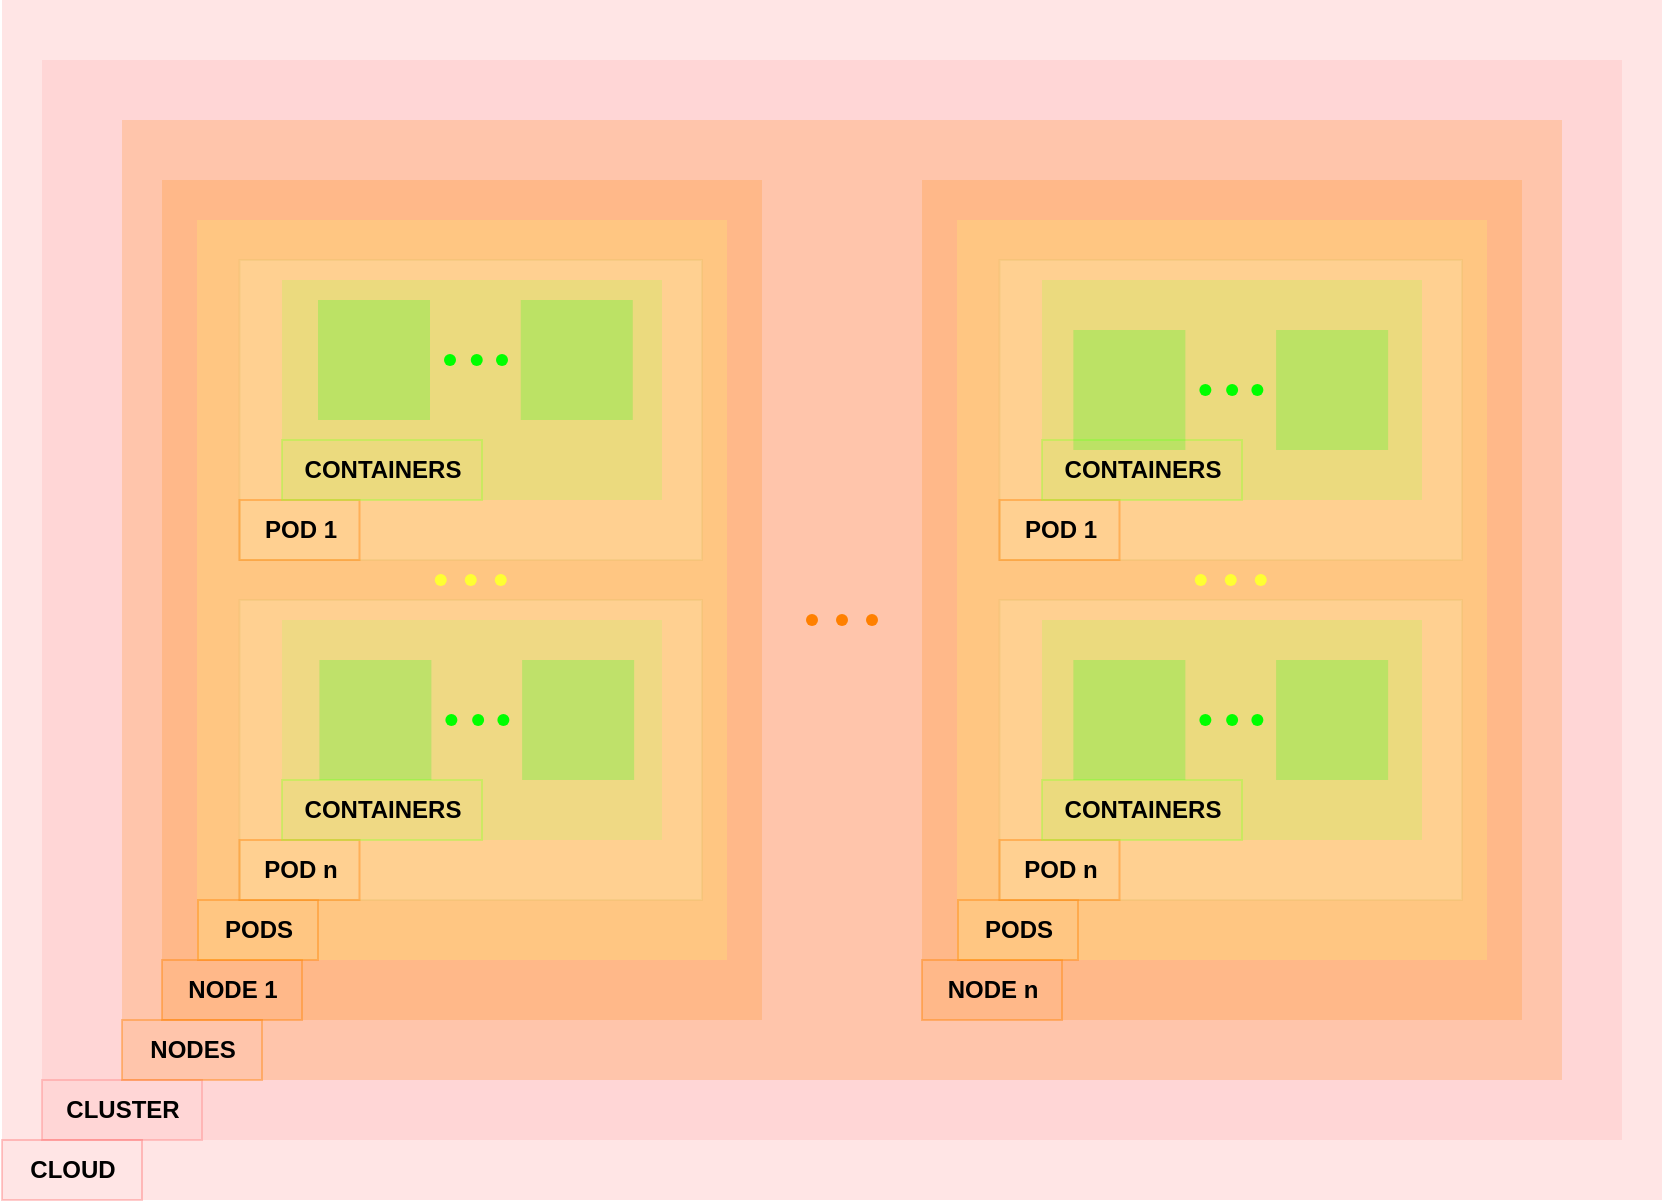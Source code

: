 <mxfile version="26.0.16" pages="5">
  <diagram name="Kubernetes Internal Structure" id="FQVAS3y3C4ldPPN-TDlK">
    <mxGraphModel dx="1701" dy="1217" grid="0" gridSize="10" guides="1" tooltips="1" connect="1" arrows="1" fold="1" page="0" pageScale="1" pageWidth="850" pageHeight="1100" math="0" shadow="0">
      <root>
        <mxCell id="0" />
        <mxCell id="1" parent="0" />
        <mxCell id="NWFIVE_jKfeHXNiXllZK-1" value="" style="rounded=0;whiteSpace=wrap;html=1;fillColor=light-dark(#FF0000,#EDEDED);strokeColor=none;opacity=10;" parent="1" vertex="1">
          <mxGeometry x="10" y="30" width="830" height="600" as="geometry" />
        </mxCell>
        <mxCell id="NWFIVE_jKfeHXNiXllZK-2" value="" style="rounded=0;whiteSpace=wrap;html=1;strokeColor=none;fillColor=#FF9999;opacity=20;" parent="1" vertex="1">
          <mxGeometry x="30" y="60" width="790" height="540" as="geometry" />
        </mxCell>
        <mxCell id="NWFIVE_jKfeHXNiXllZK-3" value="&lt;b&gt;CLOUD&lt;/b&gt;" style="text;html=1;align=center;verticalAlign=middle;resizable=0;points=[];autosize=1;strokeColor=#FF0000;fillColor=none;opacity=20;" parent="1" vertex="1">
          <mxGeometry x="10" y="600" width="70" height="30" as="geometry" />
        </mxCell>
        <mxCell id="NWFIVE_jKfeHXNiXllZK-4" value="&lt;b&gt;CLUSTER&lt;/b&gt;" style="text;html=1;align=center;verticalAlign=middle;resizable=0;points=[];autosize=1;strokeColor=#FF6666;fillColor=none;opacity=30;" parent="1" vertex="1">
          <mxGeometry x="30" y="570" width="80" height="30" as="geometry" />
        </mxCell>
        <mxCell id="NWFIVE_jKfeHXNiXllZK-5" value="" style="rounded=0;whiteSpace=wrap;html=1;strokeColor=none;fillColor=#FF8000;opacity=20;" parent="1" vertex="1">
          <mxGeometry x="70" y="90" width="720" height="480" as="geometry" />
        </mxCell>
        <mxCell id="NWFIVE_jKfeHXNiXllZK-6" value="&lt;b&gt;NODES&lt;/b&gt;" style="text;html=1;align=center;verticalAlign=middle;resizable=0;points=[];autosize=1;strokeColor=#FF8000;fillColor=none;opacity=40;" parent="1" vertex="1">
          <mxGeometry x="70" y="540" width="70" height="30" as="geometry" />
        </mxCell>
        <mxCell id="NWFIVE_jKfeHXNiXllZK-8" value="" style="rounded=0;whiteSpace=wrap;html=1;strokeColor=none;fillColor=#FF8000;opacity=20;" parent="1" vertex="1">
          <mxGeometry x="90" y="120" width="300" height="420" as="geometry" />
        </mxCell>
        <mxCell id="NWFIVE_jKfeHXNiXllZK-9" value="" style="rounded=0;whiteSpace=wrap;html=1;strokeColor=none;fillColor=#FF8000;opacity=20;" parent="1" vertex="1">
          <mxGeometry x="470" y="120" width="300" height="420" as="geometry" />
        </mxCell>
        <mxCell id="NWFIVE_jKfeHXNiXllZK-10" value="" style="shape=waypoint;sketch=0;size=6;pointerEvents=1;points=[];fillColor=none;resizable=0;rotatable=0;perimeter=centerPerimeter;snapToPoint=1;strokeColor=#FF8000;" parent="1" vertex="1">
          <mxGeometry x="405" y="330" width="20" height="20" as="geometry" />
        </mxCell>
        <mxCell id="NWFIVE_jKfeHXNiXllZK-13" value="" style="shape=waypoint;sketch=0;size=6;pointerEvents=1;points=[];fillColor=none;resizable=0;rotatable=0;perimeter=centerPerimeter;snapToPoint=1;strokeColor=#FF8000;" parent="1" vertex="1">
          <mxGeometry x="420" y="330" width="20" height="20" as="geometry" />
        </mxCell>
        <mxCell id="NWFIVE_jKfeHXNiXllZK-14" value="" style="shape=waypoint;sketch=0;size=6;pointerEvents=1;points=[];fillColor=none;resizable=0;rotatable=0;perimeter=centerPerimeter;snapToPoint=1;strokeColor=#FF8000;" parent="1" vertex="1">
          <mxGeometry x="435" y="330" width="20" height="20" as="geometry" />
        </mxCell>
        <mxCell id="NWFIVE_jKfeHXNiXllZK-17" value="&lt;b&gt;NODE 1&lt;/b&gt;" style="text;html=1;align=center;verticalAlign=middle;resizable=0;points=[];autosize=1;strokeColor=#FF8000;fillColor=none;opacity=40;" parent="1" vertex="1">
          <mxGeometry x="90" y="510" width="70" height="30" as="geometry" />
        </mxCell>
        <mxCell id="NWFIVE_jKfeHXNiXllZK-18" value="&lt;b&gt;NODE n&lt;/b&gt;" style="text;html=1;align=center;verticalAlign=middle;resizable=0;points=[];autosize=1;strokeColor=#FF8000;fillColor=none;opacity=40;" parent="1" vertex="1">
          <mxGeometry x="470" y="510" width="70" height="30" as="geometry" />
        </mxCell>
        <mxCell id="NWFIVE_jKfeHXNiXllZK-20" value="" style="rounded=0;whiteSpace=wrap;html=1;strokeColor=none;fillColor=#FFFF66;opacity=20;" parent="1" vertex="1">
          <mxGeometry x="107.5" y="140" width="265" height="370" as="geometry" />
        </mxCell>
        <mxCell id="NWFIVE_jKfeHXNiXllZK-24" value="&lt;b&gt;PODS&lt;/b&gt;" style="text;html=1;align=center;verticalAlign=middle;resizable=0;points=[];autosize=1;strokeColor=#FF8000;fillColor=none;opacity=40;" parent="1" vertex="1">
          <mxGeometry x="108" y="480" width="60" height="30" as="geometry" />
        </mxCell>
        <mxCell id="NWFIVE_jKfeHXNiXllZK-25" value="" style="rounded=0;whiteSpace=wrap;html=1;strokeColor=none;fillColor=#99FF33;opacity=20;" parent="1" vertex="1">
          <mxGeometry x="150" y="340" width="190" height="110" as="geometry" />
        </mxCell>
        <mxCell id="NWFIVE_jKfeHXNiXllZK-26" value="" style="rounded=0;whiteSpace=wrap;html=1;strokeColor=#d6b656;fillColor=#fff2cc;opacity=20;" parent="1" vertex="1">
          <mxGeometry x="128.75" y="160" width="231.25" height="150" as="geometry" />
        </mxCell>
        <mxCell id="NWFIVE_jKfeHXNiXllZK-27" value="" style="rounded=0;whiteSpace=wrap;html=1;strokeColor=#d6b656;fillColor=#fff2cc;opacity=20;" parent="1" vertex="1">
          <mxGeometry x="128.75" y="330" width="231.25" height="150" as="geometry" />
        </mxCell>
        <mxCell id="NWFIVE_jKfeHXNiXllZK-28" value="" style="rounded=0;whiteSpace=wrap;html=1;strokeColor=none;fillColor=#FFFF66;opacity=20;" parent="1" vertex="1">
          <mxGeometry x="487.5" y="140" width="265" height="370" as="geometry" />
        </mxCell>
        <mxCell id="NWFIVE_jKfeHXNiXllZK-29" value="&lt;b&gt;PODS&lt;/b&gt;" style="text;html=1;align=center;verticalAlign=middle;resizable=0;points=[];autosize=1;strokeColor=#FF8000;fillColor=none;opacity=40;" parent="1" vertex="1">
          <mxGeometry x="488" y="480" width="60" height="30" as="geometry" />
        </mxCell>
        <mxCell id="NWFIVE_jKfeHXNiXllZK-30" value="" style="rounded=0;whiteSpace=wrap;html=1;strokeColor=#d6b656;fillColor=#fff2cc;opacity=20;" parent="1" vertex="1">
          <mxGeometry x="508.75" y="160" width="231.25" height="150" as="geometry" />
        </mxCell>
        <mxCell id="NWFIVE_jKfeHXNiXllZK-31" value="" style="rounded=0;whiteSpace=wrap;html=1;strokeColor=#d6b656;fillColor=#fff2cc;opacity=20;" parent="1" vertex="1">
          <mxGeometry x="508.75" y="330" width="231.25" height="150" as="geometry" />
        </mxCell>
        <mxCell id="NWFIVE_jKfeHXNiXllZK-32" value="&lt;b&gt;POD 1&lt;/b&gt;" style="text;html=1;align=center;verticalAlign=middle;resizable=0;points=[];autosize=1;strokeColor=#FF8000;fillColor=none;opacity=40;" parent="1" vertex="1">
          <mxGeometry x="128.75" y="280" width="60" height="30" as="geometry" />
        </mxCell>
        <mxCell id="NWFIVE_jKfeHXNiXllZK-33" value="&lt;b&gt;POD n&lt;/b&gt;" style="text;html=1;align=center;verticalAlign=middle;resizable=0;points=[];autosize=1;strokeColor=#FF8000;fillColor=none;opacity=40;" parent="1" vertex="1">
          <mxGeometry x="128.75" y="450" width="60" height="30" as="geometry" />
        </mxCell>
        <mxCell id="NWFIVE_jKfeHXNiXllZK-34" value="&lt;b&gt;POD n&lt;/b&gt;" style="text;html=1;align=center;verticalAlign=middle;resizable=0;points=[];autosize=1;strokeColor=#FF8000;fillColor=none;opacity=40;" parent="1" vertex="1">
          <mxGeometry x="508.75" y="450" width="60" height="30" as="geometry" />
        </mxCell>
        <mxCell id="NWFIVE_jKfeHXNiXllZK-35" value="&lt;b&gt;POD 1&lt;/b&gt;" style="text;html=1;align=center;verticalAlign=middle;resizable=0;points=[];autosize=1;strokeColor=#FF8000;fillColor=none;opacity=40;" parent="1" vertex="1">
          <mxGeometry x="508.75" y="280" width="60" height="30" as="geometry" />
        </mxCell>
        <mxCell id="NWFIVE_jKfeHXNiXllZK-36" value="" style="shape=waypoint;sketch=0;size=6;pointerEvents=1;points=[];fillColor=none;resizable=0;rotatable=0;perimeter=centerPerimeter;snapToPoint=1;strokeColor=#FFFF33;" parent="1" vertex="1">
          <mxGeometry x="219.38" y="310" width="20" height="20" as="geometry" />
        </mxCell>
        <mxCell id="NWFIVE_jKfeHXNiXllZK-37" value="" style="shape=waypoint;sketch=0;size=6;pointerEvents=1;points=[];fillColor=none;resizable=0;rotatable=0;perimeter=centerPerimeter;snapToPoint=1;strokeColor=#FFFF33;" parent="1" vertex="1">
          <mxGeometry x="234.38" y="310" width="20" height="20" as="geometry" />
        </mxCell>
        <mxCell id="NWFIVE_jKfeHXNiXllZK-38" value="" style="shape=waypoint;sketch=0;size=6;pointerEvents=1;points=[];fillColor=none;resizable=0;rotatable=0;perimeter=centerPerimeter;snapToPoint=1;strokeColor=#FFFF33;" parent="1" vertex="1">
          <mxGeometry x="249.38" y="310" width="20" height="20" as="geometry" />
        </mxCell>
        <mxCell id="NWFIVE_jKfeHXNiXllZK-42" value="" style="shape=waypoint;sketch=0;size=6;pointerEvents=1;points=[];fillColor=none;resizable=0;rotatable=0;perimeter=centerPerimeter;snapToPoint=1;strokeColor=#FFFF33;" parent="1" vertex="1">
          <mxGeometry x="599.38" y="310" width="20" height="20" as="geometry" />
        </mxCell>
        <mxCell id="NWFIVE_jKfeHXNiXllZK-43" value="" style="shape=waypoint;sketch=0;size=6;pointerEvents=1;points=[];fillColor=none;resizable=0;rotatable=0;perimeter=centerPerimeter;snapToPoint=1;strokeColor=#FFFF33;" parent="1" vertex="1">
          <mxGeometry x="614.38" y="310" width="20" height="20" as="geometry" />
        </mxCell>
        <mxCell id="NWFIVE_jKfeHXNiXllZK-44" value="" style="shape=waypoint;sketch=0;size=6;pointerEvents=1;points=[];fillColor=none;resizable=0;rotatable=0;perimeter=centerPerimeter;snapToPoint=1;strokeColor=#FFFF33;" parent="1" vertex="1">
          <mxGeometry x="629.38" y="310" width="20" height="20" as="geometry" />
        </mxCell>
        <mxCell id="NWFIVE_jKfeHXNiXllZK-45" value="" style="rounded=0;whiteSpace=wrap;html=1;strokeColor=none;fillColor=#99FF33;opacity=20;" parent="1" vertex="1">
          <mxGeometry x="530" y="170" width="190" height="110" as="geometry" />
        </mxCell>
        <mxCell id="NWFIVE_jKfeHXNiXllZK-46" value="&lt;b&gt;CONTAINERS&lt;/b&gt;" style="text;html=1;align=center;verticalAlign=middle;resizable=0;points=[];autosize=1;strokeColor=#99FF33;fillColor=none;opacity=40;" parent="1" vertex="1">
          <mxGeometry x="150" y="420" width="100" height="30" as="geometry" />
        </mxCell>
        <mxCell id="NWFIVE_jKfeHXNiXllZK-47" value="&lt;b&gt;CONTAINERS&lt;/b&gt;" style="text;html=1;align=center;verticalAlign=middle;resizable=0;points=[];autosize=1;strokeColor=#99FF33;fillColor=none;opacity=40;" parent="1" vertex="1">
          <mxGeometry x="530" y="250" width="100" height="30" as="geometry" />
        </mxCell>
        <mxCell id="NWFIVE_jKfeHXNiXllZK-48" value="" style="rounded=0;whiteSpace=wrap;html=1;strokeColor=none;fillColor=#99FF33;opacity=20;" parent="1" vertex="1">
          <mxGeometry x="150" y="170" width="190" height="110" as="geometry" />
        </mxCell>
        <mxCell id="NWFIVE_jKfeHXNiXllZK-49" value="&lt;b&gt;CONTAINERS&lt;/b&gt;" style="text;html=1;align=center;verticalAlign=middle;resizable=0;points=[];autosize=1;strokeColor=#99FF33;fillColor=none;opacity=40;" parent="1" vertex="1">
          <mxGeometry x="150" y="250" width="100" height="30" as="geometry" />
        </mxCell>
        <mxCell id="NWFIVE_jKfeHXNiXllZK-50" value="" style="rounded=0;whiteSpace=wrap;html=1;strokeColor=none;fillColor=#99FF33;opacity=20;" parent="1" vertex="1">
          <mxGeometry x="530" y="340" width="190" height="110" as="geometry" />
        </mxCell>
        <mxCell id="NWFIVE_jKfeHXNiXllZK-51" value="&lt;b&gt;CONTAINERS&lt;/b&gt;" style="text;html=1;align=center;verticalAlign=middle;resizable=0;points=[];autosize=1;strokeColor=#99FF33;fillColor=none;opacity=40;" parent="1" vertex="1">
          <mxGeometry x="530" y="420" width="100" height="30" as="geometry" />
        </mxCell>
        <mxCell id="NWFIVE_jKfeHXNiXllZK-52" value="" style="rounded=0;whiteSpace=wrap;html=1;strokeColor=none;fillColor=#00FF00;opacity=20;" parent="1" vertex="1">
          <mxGeometry x="168" y="180" width="56" height="60" as="geometry" />
        </mxCell>
        <mxCell id="NWFIVE_jKfeHXNiXllZK-54" value="" style="rounded=0;whiteSpace=wrap;html=1;strokeColor=none;fillColor=#00FF00;opacity=20;" parent="1" vertex="1">
          <mxGeometry x="269.38" y="180" width="56" height="60" as="geometry" />
        </mxCell>
        <mxCell id="NWFIVE_jKfeHXNiXllZK-57" value="" style="shape=waypoint;sketch=0;size=6;pointerEvents=1;points=[];fillColor=none;resizable=0;rotatable=0;perimeter=centerPerimeter;snapToPoint=1;strokeColor=#00FF00;" parent="1" vertex="1">
          <mxGeometry x="224" y="200" width="20" height="20" as="geometry" />
        </mxCell>
        <mxCell id="NWFIVE_jKfeHXNiXllZK-58" value="" style="shape=waypoint;sketch=0;size=6;pointerEvents=1;points=[];fillColor=none;resizable=0;rotatable=0;perimeter=centerPerimeter;snapToPoint=1;strokeColor=#00FF00;" parent="1" vertex="1">
          <mxGeometry x="250" y="200" width="20" height="20" as="geometry" />
        </mxCell>
        <mxCell id="NWFIVE_jKfeHXNiXllZK-61" value="" style="shape=waypoint;sketch=0;size=6;pointerEvents=1;points=[];fillColor=none;resizable=0;rotatable=0;perimeter=centerPerimeter;snapToPoint=1;strokeColor=#00FF00;" parent="1" vertex="1">
          <mxGeometry x="237.38" y="200" width="20" height="20" as="geometry" />
        </mxCell>
        <mxCell id="NWFIVE_jKfeHXNiXllZK-67" value="" style="rounded=0;whiteSpace=wrap;html=1;strokeColor=none;fillColor=#00FF00;opacity=20;" parent="1" vertex="1">
          <mxGeometry x="168.69" y="360" width="56" height="60" as="geometry" />
        </mxCell>
        <mxCell id="NWFIVE_jKfeHXNiXllZK-68" value="" style="rounded=0;whiteSpace=wrap;html=1;strokeColor=none;fillColor=#00FF00;opacity=20;" parent="1" vertex="1">
          <mxGeometry x="270.07" y="360" width="56" height="60" as="geometry" />
        </mxCell>
        <mxCell id="NWFIVE_jKfeHXNiXllZK-69" value="" style="shape=waypoint;sketch=0;size=6;pointerEvents=1;points=[];fillColor=none;resizable=0;rotatable=0;perimeter=centerPerimeter;snapToPoint=1;strokeColor=#00FF00;" parent="1" vertex="1">
          <mxGeometry x="224.69" y="380" width="20" height="20" as="geometry" />
        </mxCell>
        <mxCell id="NWFIVE_jKfeHXNiXllZK-70" value="" style="shape=waypoint;sketch=0;size=6;pointerEvents=1;points=[];fillColor=none;resizable=0;rotatable=0;perimeter=centerPerimeter;snapToPoint=1;strokeColor=#00FF00;" parent="1" vertex="1">
          <mxGeometry x="250.69" y="380" width="20" height="20" as="geometry" />
        </mxCell>
        <mxCell id="NWFIVE_jKfeHXNiXllZK-71" value="" style="shape=waypoint;sketch=0;size=6;pointerEvents=1;points=[];fillColor=none;resizable=0;rotatable=0;perimeter=centerPerimeter;snapToPoint=1;strokeColor=#00FF00;" parent="1" vertex="1">
          <mxGeometry x="238.07" y="380" width="20" height="20" as="geometry" />
        </mxCell>
        <mxCell id="NWFIVE_jKfeHXNiXllZK-72" value="" style="rounded=0;whiteSpace=wrap;html=1;strokeColor=none;fillColor=#00FF00;opacity=20;" parent="1" vertex="1">
          <mxGeometry x="545.68" y="195" width="56" height="60" as="geometry" />
        </mxCell>
        <mxCell id="NWFIVE_jKfeHXNiXllZK-73" value="" style="rounded=0;whiteSpace=wrap;html=1;strokeColor=none;fillColor=#00FF00;opacity=20;" parent="1" vertex="1">
          <mxGeometry x="647.06" y="195" width="56" height="60" as="geometry" />
        </mxCell>
        <mxCell id="NWFIVE_jKfeHXNiXllZK-74" value="" style="shape=waypoint;sketch=0;size=6;pointerEvents=1;points=[];fillColor=none;resizable=0;rotatable=0;perimeter=centerPerimeter;snapToPoint=1;strokeColor=#00FF00;" parent="1" vertex="1">
          <mxGeometry x="601.68" y="215" width="20" height="20" as="geometry" />
        </mxCell>
        <mxCell id="NWFIVE_jKfeHXNiXllZK-75" value="" style="shape=waypoint;sketch=0;size=6;pointerEvents=1;points=[];fillColor=none;resizable=0;rotatable=0;perimeter=centerPerimeter;snapToPoint=1;strokeColor=#00FF00;" parent="1" vertex="1">
          <mxGeometry x="627.68" y="215" width="20" height="20" as="geometry" />
        </mxCell>
        <mxCell id="NWFIVE_jKfeHXNiXllZK-76" value="" style="shape=waypoint;sketch=0;size=6;pointerEvents=1;points=[];fillColor=none;resizable=0;rotatable=0;perimeter=centerPerimeter;snapToPoint=1;strokeColor=#00FF00;" parent="1" vertex="1">
          <mxGeometry x="615.06" y="215" width="20" height="20" as="geometry" />
        </mxCell>
        <mxCell id="NWFIVE_jKfeHXNiXllZK-77" value="" style="rounded=0;whiteSpace=wrap;html=1;strokeColor=none;fillColor=#00FF00;opacity=20;" parent="1" vertex="1">
          <mxGeometry x="545.68" y="360" width="56" height="60" as="geometry" />
        </mxCell>
        <mxCell id="NWFIVE_jKfeHXNiXllZK-78" value="" style="rounded=0;whiteSpace=wrap;html=1;strokeColor=none;fillColor=#00FF00;opacity=20;" parent="1" vertex="1">
          <mxGeometry x="647.06" y="360" width="56" height="60" as="geometry" />
        </mxCell>
        <mxCell id="NWFIVE_jKfeHXNiXllZK-79" value="" style="shape=waypoint;sketch=0;size=6;pointerEvents=1;points=[];fillColor=none;resizable=0;rotatable=0;perimeter=centerPerimeter;snapToPoint=1;strokeColor=#00FF00;" parent="1" vertex="1">
          <mxGeometry x="601.68" y="380" width="20" height="20" as="geometry" />
        </mxCell>
        <mxCell id="NWFIVE_jKfeHXNiXllZK-80" value="" style="shape=waypoint;sketch=0;size=6;pointerEvents=1;points=[];fillColor=none;resizable=0;rotatable=0;perimeter=centerPerimeter;snapToPoint=1;strokeColor=#00FF00;" parent="1" vertex="1">
          <mxGeometry x="627.68" y="380" width="20" height="20" as="geometry" />
        </mxCell>
        <mxCell id="NWFIVE_jKfeHXNiXllZK-81" value="" style="shape=waypoint;sketch=0;size=6;pointerEvents=1;points=[];fillColor=none;resizable=0;rotatable=0;perimeter=centerPerimeter;snapToPoint=1;strokeColor=#00FF00;" parent="1" vertex="1">
          <mxGeometry x="615.06" y="380" width="20" height="20" as="geometry" />
        </mxCell>
      </root>
    </mxGraphModel>
  </diagram>
  <diagram name="Simple Architecture exl. relations" id="SzISuk2aTJ6ximHM6rIO">
    <mxGraphModel dx="1256" dy="1072" grid="0" gridSize="10" guides="1" tooltips="1" connect="1" arrows="1" fold="1" page="0" pageScale="1" pageWidth="850" pageHeight="1100" math="0" shadow="0">
      <root>
        <mxCell id="Z86NDwcU3FhRQupczvJC-0" />
        <mxCell id="Z86NDwcU3FhRQupczvJC-1" parent="Z86NDwcU3FhRQupczvJC-0" />
        <mxCell id="Z86NDwcU3FhRQupczvJC-2" value="" style="rounded=0;whiteSpace=wrap;html=1;strokeColor=none;fillColor=light-dark(#018182,#CDCDFF);gradientColor=light-dark(#E0FEFF,#CDCDFF);gradientDirection=east;rotation=90;" parent="Z86NDwcU3FhRQupczvJC-1" vertex="1">
          <mxGeometry x="381.5" y="449" width="57" height="736" as="geometry" />
        </mxCell>
        <mxCell id="Z86NDwcU3FhRQupczvJC-3" value="" style="rounded=0;whiteSpace=wrap;html=1;fillColor=light-dark(#666666,#93B9FF);strokeColor=none;opacity=40;" parent="Z86NDwcU3FhRQupczvJC-1" vertex="1">
          <mxGeometry x="131" y="239" width="301" height="284" as="geometry" />
        </mxCell>
        <mxCell id="Z86NDwcU3FhRQupczvJC-4" value="" style="rounded=0;whiteSpace=wrap;html=1;fillColor=light-dark(#666666,#93B9FF);strokeColor=none;opacity=40;" parent="Z86NDwcU3FhRQupczvJC-1" vertex="1">
          <mxGeometry x="128" y="595.5" width="650" height="90" as="geometry" />
        </mxCell>
        <mxCell id="Z86NDwcU3FhRQupczvJC-5" value="" style="rounded=0;whiteSpace=wrap;html=1;strokeColor=none;fillColor=light-dark(#018182,#CDCDFF);gradientColor=light-dark(#E0FEFF,#CDCDFF);gradientDirection=east;" parent="Z86NDwcU3FhRQupczvJC-1" vertex="1">
          <mxGeometry x="42" y="595.5" width="78" height="190" as="geometry" />
        </mxCell>
        <mxCell id="Z86NDwcU3FhRQupczvJC-6" value="" style="rounded=0;whiteSpace=wrap;html=1;strokeColor=none;fillColor=light-dark(#018182,#CDCDFF);gradientColor=light-dark(#E0FEFF,#CDCDFF);gradientDirection=east;rotation=90;" parent="Z86NDwcU3FhRQupczvJC-1" vertex="1">
          <mxGeometry x="252" y="412.12" width="54" height="300" as="geometry" />
        </mxCell>
        <mxCell id="Z86NDwcU3FhRQupczvJC-7" value="&lt;font style=&quot;font-size: 20px; color: rgb(255, 255, 255);&quot;&gt;CLUSTER&amp;nbsp;&lt;/font&gt;" style="text;html=1;align=center;verticalAlign=middle;resizable=0;points=[];autosize=1;strokeColor=none;fillColor=none;rotation=0;" parent="Z86NDwcU3FhRQupczvJC-1" vertex="1">
          <mxGeometry x="338" y="789.5" width="120" height="40" as="geometry" />
        </mxCell>
        <mxCell id="Z86NDwcU3FhRQupczvJC-8" value="&lt;font style=&quot;font-size: 20px; color: rgb(255, 255, 255);&quot;&gt;NODE&lt;/font&gt;" style="text;html=1;align=center;verticalAlign=middle;resizable=0;points=[];autosize=1;strokeColor=none;fillColor=none;rotation=-90;" parent="Z86NDwcU3FhRQupczvJC-1" vertex="1">
          <mxGeometry x="32" y="670.5" width="80" height="40" as="geometry" />
        </mxCell>
        <mxCell id="Z86NDwcU3FhRQupczvJC-9" value="&lt;font style=&quot;font-size: 20px; color: rgb(255, 255, 255);&quot;&gt;POD&amp;nbsp;&lt;/font&gt;&lt;span style=&quot;font-size: 20px; color: rgb(255, 255, 255); background-color: transparent;&quot;&gt;X&lt;/span&gt;" style="text;html=1;align=center;verticalAlign=middle;resizable=0;points=[];autosize=1;strokeColor=none;fillColor=none;rotation=0;" parent="Z86NDwcU3FhRQupczvJC-1" vertex="1">
          <mxGeometry x="238" y="539.62" width="80" height="36" as="geometry" />
        </mxCell>
        <mxCell id="Z86NDwcU3FhRQupczvJC-10" value="" style="rounded=0;whiteSpace=wrap;html=1;strokeColor=none;fillColor=light-dark(#018182,#CDCDFF);gradientColor=light-dark(#E0FEFF,#CDCDFF);gradientDirection=east;" parent="Z86NDwcU3FhRQupczvJC-1" vertex="1">
          <mxGeometry x="42" y="239" width="78" height="284" as="geometry" />
        </mxCell>
        <mxCell id="Z86NDwcU3FhRQupczvJC-11" value="&lt;font style=&quot;font-size: 20px; color: rgb(255, 255, 255);&quot;&gt;CONTAINER&lt;/font&gt;" style="text;html=1;align=center;verticalAlign=middle;resizable=0;points=[];autosize=1;strokeColor=none;fillColor=none;rotation=-90;" parent="Z86NDwcU3FhRQupczvJC-1" vertex="1">
          <mxGeometry y="355.75" width="140" height="40" as="geometry" />
        </mxCell>
        <mxCell id="Z86NDwcU3FhRQupczvJC-12" value="&lt;font style=&quot;font-size: 15px;&quot;&gt;CONTROL PLANE&lt;/font&gt;" style="rounded=0;whiteSpace=wrap;html=1;fillColor=none;strokeColor=none;fontColor=#666666;fontStyle=1;align=left;" parent="Z86NDwcU3FhRQupczvJC-1" vertex="1">
          <mxGeometry x="130" y="595.5" width="150" height="30" as="geometry" />
        </mxCell>
        <mxCell id="Z86NDwcU3FhRQupczvJC-13" value="" style="rounded=0;whiteSpace=wrap;html=1;fillColor=light-dark(#666666,#93B9FF);strokeColor=none;opacity=40;" parent="Z86NDwcU3FhRQupczvJC-1" vertex="1">
          <mxGeometry x="130" y="695.5" width="648" height="90" as="geometry" />
        </mxCell>
        <mxCell id="Z86NDwcU3FhRQupczvJC-14" value="&lt;font style=&quot;font-size: 15px;&quot;&gt;DATA PLANE&lt;/font&gt;" style="rounded=0;whiteSpace=wrap;html=1;fillColor=none;strokeColor=none;fontColor=#666666;fontStyle=1;align=left;" parent="Z86NDwcU3FhRQupczvJC-1" vertex="1">
          <mxGeometry x="136" y="695.5" width="150" height="30" as="geometry" />
        </mxCell>
        <mxCell id="Z86NDwcU3FhRQupczvJC-15" value="&lt;font style=&quot;font-size: 14px;&quot;&gt;Kube-apiserver&lt;/font&gt;" style="rounded=0;whiteSpace=wrap;html=1;opacity=90;strokeColor=#018182;" parent="Z86NDwcU3FhRQupczvJC-1" vertex="1">
          <mxGeometry x="146" y="630.5" width="130" height="40" as="geometry" />
        </mxCell>
        <mxCell id="Z86NDwcU3FhRQupczvJC-16" value="&lt;font style=&quot;font-size: 14px;&quot;&gt;Scheduler&lt;/font&gt;" style="rounded=0;whiteSpace=wrap;html=1;opacity=90;strokeColor=#018182;" parent="Z86NDwcU3FhRQupczvJC-1" vertex="1">
          <mxGeometry x="286" y="630.5" width="130" height="40" as="geometry" />
        </mxCell>
        <mxCell id="Z86NDwcU3FhRQupczvJC-17" value="&lt;font style=&quot;font-size: 14px;&quot;&gt;Database&lt;/font&gt;" style="rounded=0;whiteSpace=wrap;html=1;opacity=90;strokeColor=#018182;" parent="Z86NDwcU3FhRQupczvJC-1" vertex="1">
          <mxGeometry x="428" y="630.5" width="122" height="40" as="geometry" />
        </mxCell>
        <mxCell id="Z86NDwcU3FhRQupczvJC-18" value="&lt;font style=&quot;font-size: 14px;&quot;&gt;Application&lt;/font&gt;" style="rounded=0;whiteSpace=wrap;html=1;opacity=90;strokeColor=light-dark(#018182, #93b9ff);" parent="Z86NDwcU3FhRQupczvJC-1" vertex="1">
          <mxGeometry x="288" y="252" width="120" height="50" as="geometry" />
        </mxCell>
        <mxCell id="Z86NDwcU3FhRQupczvJC-19" value="&lt;font style=&quot;font-size: 14px;&quot;&gt;Lymphocyte 2.0&lt;/font&gt;" style="rounded=0;whiteSpace=wrap;html=1;opacity=90;strokeColor=light-dark(#018182, #93b9ff);" parent="Z86NDwcU3FhRQupczvJC-1" vertex="1">
          <mxGeometry x="228.5" y="402.63" width="120" height="50" as="geometry" />
        </mxCell>
        <mxCell id="Z86NDwcU3FhRQupczvJC-20" value="&lt;font style=&quot;font-size: 14px;&quot;&gt;Metrics Processor&lt;/font&gt;" style="rounded=0;whiteSpace=wrap;html=1;opacity=90;strokeColor=light-dark(#018182, #93b9ff);" parent="Z86NDwcU3FhRQupczvJC-1" vertex="1">
          <mxGeometry x="152" y="347.63" width="86" height="50" as="geometry" />
        </mxCell>
        <mxCell id="Z86NDwcU3FhRQupczvJC-21" value="&lt;font style=&quot;font-size: 14px;&quot;&gt;Server Mesh Proxy&lt;/font&gt;" style="rounded=0;whiteSpace=wrap;html=1;opacity=90;strokeColor=light-dark(#018182, #93b9ff);" parent="Z86NDwcU3FhRQupczvJC-1" vertex="1">
          <mxGeometry x="159" y="252" width="120" height="50" as="geometry" />
        </mxCell>
        <mxCell id="Z86NDwcU3FhRQupczvJC-22" value="&lt;font style=&quot;font-size: 14px;&quot;&gt;Log Processor&lt;/font&gt;" style="rounded=0;whiteSpace=wrap;html=1;opacity=90;strokeColor=light-dark(#018182, #93b9ff);" parent="Z86NDwcU3FhRQupczvJC-1" vertex="1">
          <mxGeometry x="245" y="347.63" width="87" height="50" as="geometry" />
        </mxCell>
        <mxCell id="Z86NDwcU3FhRQupczvJC-23" value="&lt;font style=&quot;font-size: 14px;&quot;&gt;SH4CS v2 system&lt;/font&gt;" style="rounded=0;whiteSpace=wrap;html=1;opacity=90;strokeColor=#666666;fillColor=#E6E6E6;" parent="Z86NDwcU3FhRQupczvJC-1" vertex="1">
          <mxGeometry x="142" y="309.38" width="120" height="30" as="geometry" />
        </mxCell>
        <mxCell id="Z86NDwcU3FhRQupczvJC-24" style="edgeStyle=orthogonalEdgeStyle;rounded=0;orthogonalLoop=1;jettySize=auto;html=1;exitX=0.5;exitY=1;exitDx=0;exitDy=0;" parent="Z86NDwcU3FhRQupczvJC-1" source="Z86NDwcU3FhRQupczvJC-26" target="Z86NDwcU3FhRQupczvJC-26" edge="1">
          <mxGeometry relative="1" as="geometry" />
        </mxCell>
        <mxCell id="Z86NDwcU3FhRQupczvJC-25" value="&lt;font style=&quot;font-size: 14px;&quot;&gt;Traces Processor&lt;/font&gt;" style="rounded=0;whiteSpace=wrap;html=1;opacity=90;strokeColor=light-dark(#018182, #93b9ff);" parent="Z86NDwcU3FhRQupczvJC-1" vertex="1">
          <mxGeometry x="337" y="347.63" width="86" height="50" as="geometry" />
        </mxCell>
        <mxCell id="Z86NDwcU3FhRQupczvJC-26" value="" style="rounded=0;whiteSpace=wrap;html=1;fillColor=#E6E6E6;strokeColor=default;opacity=40;" parent="Z86NDwcU3FhRQupczvJC-1" vertex="1">
          <mxGeometry x="142" y="339.38" width="288" height="113.25" as="geometry" />
        </mxCell>
        <mxCell id="Z86NDwcU3FhRQupczvJC-27" style="edgeStyle=orthogonalEdgeStyle;rounded=0;orthogonalLoop=1;jettySize=auto;html=1;exitX=0.5;exitY=1;exitDx=0;exitDy=0;" parent="Z86NDwcU3FhRQupczvJC-1" edge="1">
          <mxGeometry relative="1" as="geometry">
            <mxPoint x="673.5" y="506.75" as="sourcePoint" />
            <mxPoint x="673.5" y="506.75" as="targetPoint" />
          </mxGeometry>
        </mxCell>
        <mxCell id="Z86NDwcU3FhRQupczvJC-28" value="&lt;font style=&quot;font-size: 14px;&quot;&gt;Other Side-Containers&lt;/font&gt;" style="rounded=0;whiteSpace=wrap;html=1;opacity=90;strokeColor=light-dark(#018182, #93b9ff);" parent="Z86NDwcU3FhRQupczvJC-1" vertex="1">
          <mxGeometry x="217" y="462" width="120" height="50" as="geometry" />
        </mxCell>
        <mxCell id="Z86NDwcU3FhRQupczvJC-29" value="&lt;font style=&quot;font-size: 14px;&quot;&gt;Kube-Proxy&lt;/font&gt;" style="rounded=0;whiteSpace=wrap;html=1;opacity=90;strokeColor=#018182;" parent="Z86NDwcU3FhRQupczvJC-1" vertex="1">
          <mxGeometry x="140" y="729.5" width="130" height="40" as="geometry" />
        </mxCell>
        <mxCell id="Z86NDwcU3FhRQupczvJC-30" value="&lt;font style=&quot;font-size: 14px;&quot;&gt;Kubelet&lt;/font&gt;" style="rounded=0;whiteSpace=wrap;html=1;opacity=90;strokeColor=#018182;" parent="Z86NDwcU3FhRQupczvJC-1" vertex="1">
          <mxGeometry x="286" y="729.5" width="130" height="40" as="geometry" />
        </mxCell>
        <mxCell id="Z86NDwcU3FhRQupczvJC-31" value="" style="rounded=0;whiteSpace=wrap;html=1;fillColor=light-dark(#666666,#93B9FF);strokeColor=none;opacity=40;" parent="Z86NDwcU3FhRQupczvJC-1" vertex="1">
          <mxGeometry x="479" y="233.75" width="301" height="284" as="geometry" />
        </mxCell>
        <mxCell id="Z86NDwcU3FhRQupczvJC-32" value="" style="rounded=0;whiteSpace=wrap;html=1;strokeColor=none;fillColor=light-dark(#018182,#CDCDFF);gradientColor=light-dark(#E0FEFF,#CDCDFF);gradientDirection=east;rotation=90;" parent="Z86NDwcU3FhRQupczvJC-1" vertex="1">
          <mxGeometry x="599" y="411" width="56" height="300" as="geometry" />
        </mxCell>
        <mxCell id="Z86NDwcU3FhRQupczvJC-33" value="&lt;font style=&quot;font-size: 20px; color: rgb(255, 255, 255);&quot;&gt;POD Y&lt;/font&gt;" style="text;html=1;align=center;verticalAlign=middle;resizable=0;points=[];autosize=1;strokeColor=none;fillColor=none;rotation=0;" parent="Z86NDwcU3FhRQupczvJC-1" vertex="1">
          <mxGeometry x="586" y="537.5" width="80" height="36" as="geometry" />
        </mxCell>
        <mxCell id="Z86NDwcU3FhRQupczvJC-34" value="&lt;font style=&quot;font-size: 14px;&quot;&gt;Application&lt;/font&gt;" style="rounded=0;whiteSpace=wrap;html=1;opacity=90;strokeColor=light-dark(#018182, #93b9ff);" parent="Z86NDwcU3FhRQupczvJC-1" vertex="1">
          <mxGeometry x="636" y="246.75" width="120" height="50" as="geometry" />
        </mxCell>
        <mxCell id="Z86NDwcU3FhRQupczvJC-35" value="&lt;font style=&quot;font-size: 14px;&quot;&gt;Lymphocyte 2.0&lt;/font&gt;" style="rounded=0;whiteSpace=wrap;html=1;opacity=90;strokeColor=light-dark(#018182, #93b9ff);" parent="Z86NDwcU3FhRQupczvJC-1" vertex="1">
          <mxGeometry x="576.5" y="397.38" width="120" height="50" as="geometry" />
        </mxCell>
        <mxCell id="Z86NDwcU3FhRQupczvJC-36" value="&lt;font style=&quot;font-size: 14px;&quot;&gt;Metrics Processor&lt;/font&gt;" style="rounded=0;whiteSpace=wrap;html=1;opacity=90;strokeColor=light-dark(#018182, #93b9ff);" parent="Z86NDwcU3FhRQupczvJC-1" vertex="1">
          <mxGeometry x="500" y="342.38" width="86" height="50" as="geometry" />
        </mxCell>
        <mxCell id="Z86NDwcU3FhRQupczvJC-37" value="&lt;font style=&quot;font-size: 14px;&quot;&gt;Server Mesh Proxy&lt;/font&gt;" style="rounded=0;whiteSpace=wrap;html=1;opacity=90;strokeColor=light-dark(#018182, #93b9ff);" parent="Z86NDwcU3FhRQupczvJC-1" vertex="1">
          <mxGeometry x="507" y="246.75" width="120" height="50" as="geometry" />
        </mxCell>
        <mxCell id="Z86NDwcU3FhRQupczvJC-38" value="&lt;font style=&quot;font-size: 14px;&quot;&gt;Log Processor&lt;/font&gt;" style="rounded=0;whiteSpace=wrap;html=1;opacity=90;strokeColor=light-dark(#018182, #93b9ff);" parent="Z86NDwcU3FhRQupczvJC-1" vertex="1">
          <mxGeometry x="593" y="342.38" width="87" height="50" as="geometry" />
        </mxCell>
        <mxCell id="Z86NDwcU3FhRQupczvJC-39" value="&lt;font style=&quot;font-size: 14px;&quot;&gt;SH4CS v2 system&lt;/font&gt;" style="rounded=0;whiteSpace=wrap;html=1;opacity=90;strokeColor=#666666;fillColor=#E6E6E6;" parent="Z86NDwcU3FhRQupczvJC-1" vertex="1">
          <mxGeometry x="490" y="304.13" width="120" height="30" as="geometry" />
        </mxCell>
        <mxCell id="Z86NDwcU3FhRQupczvJC-40" style="edgeStyle=orthogonalEdgeStyle;rounded=0;orthogonalLoop=1;jettySize=auto;html=1;exitX=0.5;exitY=1;exitDx=0;exitDy=0;" parent="Z86NDwcU3FhRQupczvJC-1" source="Z86NDwcU3FhRQupczvJC-42" target="Z86NDwcU3FhRQupczvJC-42" edge="1">
          <mxGeometry relative="1" as="geometry" />
        </mxCell>
        <mxCell id="Z86NDwcU3FhRQupczvJC-41" value="&lt;font style=&quot;font-size: 14px;&quot;&gt;Traces Processor&lt;/font&gt;" style="rounded=0;whiteSpace=wrap;html=1;opacity=90;strokeColor=light-dark(#018182, #93b9ff);" parent="Z86NDwcU3FhRQupczvJC-1" vertex="1">
          <mxGeometry x="685" y="342.38" width="86" height="50" as="geometry" />
        </mxCell>
        <mxCell id="Z86NDwcU3FhRQupczvJC-42" value="" style="rounded=0;whiteSpace=wrap;html=1;fillColor=#E6E6E6;strokeColor=default;opacity=40;" parent="Z86NDwcU3FhRQupczvJC-1" vertex="1">
          <mxGeometry x="490" y="334.13" width="288" height="113.25" as="geometry" />
        </mxCell>
        <mxCell id="Z86NDwcU3FhRQupczvJC-43" value="&lt;font style=&quot;font-size: 14px;&quot;&gt;Other Side-Containers&lt;/font&gt;" style="rounded=0;whiteSpace=wrap;html=1;opacity=90;strokeColor=light-dark(#018182, #93b9ff);" parent="Z86NDwcU3FhRQupczvJC-1" vertex="1">
          <mxGeometry x="565" y="456.75" width="120" height="50" as="geometry" />
        </mxCell>
      </root>
    </mxGraphModel>
  </diagram>
  <diagram name="Final Architecture V1" id="2bU7_kgzAKgGIYWOVv3m">
    <mxGraphModel dx="1444" dy="1233" grid="0" gridSize="10" guides="1" tooltips="1" connect="1" arrows="1" fold="1" page="0" pageScale="1" pageWidth="850" pageHeight="1100" math="0" shadow="0">
      <root>
        <mxCell id="Tm8KsUbEnyVZtBieSaXa-0" />
        <mxCell id="Tm8KsUbEnyVZtBieSaXa-1" parent="Tm8KsUbEnyVZtBieSaXa-0" />
        <mxCell id="3jKLhcJWsoLxjEd25a7A-33" value="" style="rounded=0;whiteSpace=wrap;html=1;fillColor=light-dark(#666666,#93B9FF);strokeColor=none;opacity=40;" parent="Tm8KsUbEnyVZtBieSaXa-1" vertex="1">
          <mxGeometry x="470" y="43" width="308" height="480" as="geometry" />
        </mxCell>
        <mxCell id="YPMK-mqQIHrcD870yHLu-1" style="edgeStyle=orthogonalEdgeStyle;rounded=0;orthogonalLoop=1;jettySize=auto;html=1;entryX=0.5;entryY=0;entryDx=0;entryDy=0;strokeWidth=2;strokeColor=#999999;" parent="Tm8KsUbEnyVZtBieSaXa-1" target="Tm8KsUbEnyVZtBieSaXa-25" edge="1">
          <mxGeometry relative="1" as="geometry">
            <mxPoint x="380" y="164" as="sourcePoint" />
            <mxPoint x="380" y="248" as="targetPoint" />
            <Array as="points">
              <mxPoint x="380" y="164" />
            </Array>
          </mxGeometry>
        </mxCell>
        <mxCell id="Tm8KsUbEnyVZtBieSaXa-42" value="" style="rounded=0;whiteSpace=wrap;html=1;fillColor=#E6E6E6;strokeColor=default;opacity=40;" parent="Tm8KsUbEnyVZtBieSaXa-1" vertex="1">
          <mxGeometry x="485" y="202" width="288" height="230.38" as="geometry" />
        </mxCell>
        <mxCell id="Tm8KsUbEnyVZtBieSaXa-3" value="" style="rounded=0;whiteSpace=wrap;html=1;fillColor=light-dark(#666666,#93B9FF);strokeColor=none;opacity=40;" parent="Tm8KsUbEnyVZtBieSaXa-1" vertex="1">
          <mxGeometry x="131" y="43" width="308" height="480" as="geometry" />
        </mxCell>
        <mxCell id="Tm8KsUbEnyVZtBieSaXa-26" value="" style="rounded=0;whiteSpace=wrap;html=1;fillColor=#E6E6E6;strokeColor=default;opacity=40;" parent="Tm8KsUbEnyVZtBieSaXa-1" vertex="1">
          <mxGeometry x="142" y="202" width="288" height="229.63" as="geometry" />
        </mxCell>
        <mxCell id="ZzG-vgg8hE877lQzw46I-0" style="edgeStyle=orthogonalEdgeStyle;rounded=0;orthogonalLoop=1;jettySize=auto;html=1;exitX=0.25;exitY=0;exitDx=0;exitDy=0;entryX=1;entryY=0.5;entryDx=0;entryDy=0;strokeColor=#808080;strokeWidth=2;" parent="Tm8KsUbEnyVZtBieSaXa-1" source="Tm8KsUbEnyVZtBieSaXa-2" target="Tm8KsUbEnyVZtBieSaXa-35" edge="1">
          <mxGeometry relative="1" as="geometry" />
        </mxCell>
        <mxCell id="ZzG-vgg8hE877lQzw46I-8" style="edgeStyle=orthogonalEdgeStyle;rounded=0;orthogonalLoop=1;jettySize=auto;html=1;entryX=1;entryY=0.75;entryDx=0;entryDy=0;strokeWidth=2;strokeColor=#808080;" parent="Tm8KsUbEnyVZtBieSaXa-1" edge="1">
          <mxGeometry relative="1" as="geometry">
            <mxPoint x="780" y="804" as="sourcePoint" />
            <mxPoint x="348.5" y="418.0" as="targetPoint" />
            <Array as="points">
              <mxPoint x="798" y="804" />
              <mxPoint x="798" y="439" />
              <mxPoint x="430" y="439" />
              <mxPoint x="430" y="418" />
            </Array>
          </mxGeometry>
        </mxCell>
        <mxCell id="ZzG-vgg8hE877lQzw46I-10" value="&lt;font style=&quot;background-color: light-dark(rgb(230, 230, 230), rgb(255, 255, 255));&quot;&gt;Configuration Files&lt;/font&gt;" style="edgeLabel;html=1;align=center;verticalAlign=middle;resizable=0;points=[];rotation=-90;labelBackgroundColor=default;" parent="ZzG-vgg8hE877lQzw46I-8" vertex="1" connectable="0">
          <mxGeometry x="-0.529" y="-4" relative="1" as="geometry">
            <mxPoint x="-5" y="6" as="offset" />
          </mxGeometry>
        </mxCell>
        <mxCell id="ZzG-vgg8hE877lQzw46I-40" style="edgeStyle=orthogonalEdgeStyle;rounded=0;orthogonalLoop=1;jettySize=auto;html=1;exitX=0.5;exitY=1;exitDx=0;exitDy=0;entryX=0.404;entryY=1.001;entryDx=0;entryDy=0;entryPerimeter=0;strokeWidth=2;strokeColor=#808080;" parent="Tm8KsUbEnyVZtBieSaXa-1" source="Tm8KsUbEnyVZtBieSaXa-2" target="Tm8KsUbEnyVZtBieSaXa-19" edge="1">
          <mxGeometry relative="1" as="geometry">
            <Array as="points">
              <mxPoint x="30" y="817" />
              <mxPoint x="30" y="529" />
              <mxPoint x="277" y="529" />
            </Array>
          </mxGeometry>
        </mxCell>
        <mxCell id="ZzG-vgg8hE877lQzw46I-41" style="edgeStyle=orthogonalEdgeStyle;rounded=0;orthogonalLoop=1;jettySize=auto;html=1;exitX=0.5;exitY=1;exitDx=0;exitDy=0;entryX=0.25;entryY=1;entryDx=0;entryDy=0;strokeWidth=2;strokeColor=#808080;" parent="Tm8KsUbEnyVZtBieSaXa-1" source="Tm8KsUbEnyVZtBieSaXa-2" target="Tm8KsUbEnyVZtBieSaXa-19" edge="1">
          <mxGeometry relative="1" as="geometry">
            <Array as="points">
              <mxPoint x="30" y="817" />
              <mxPoint x="30" y="529" />
              <mxPoint x="259" y="529" />
            </Array>
          </mxGeometry>
        </mxCell>
        <mxCell id="ZzG-vgg8hE877lQzw46I-46" style="edgeStyle=orthogonalEdgeStyle;rounded=0;orthogonalLoop=1;jettySize=auto;html=1;exitX=0.5;exitY=0;exitDx=0;exitDy=0;strokeWidth=2;strokeColor=#808080;entryX=0.75;entryY=0;entryDx=0;entryDy=0;" parent="Tm8KsUbEnyVZtBieSaXa-1" source="Tm8KsUbEnyVZtBieSaXa-2" target="Tm8KsUbEnyVZtBieSaXa-34" edge="1">
          <mxGeometry relative="1" as="geometry">
            <mxPoint x="707" y="71" as="targetPoint" />
            <Array as="points">
              <mxPoint x="821" y="817" />
              <mxPoint x="821" y="64" />
              <mxPoint x="721" y="64" />
            </Array>
          </mxGeometry>
        </mxCell>
        <mxCell id="ZzG-vgg8hE877lQzw46I-47" style="edgeStyle=orthogonalEdgeStyle;rounded=0;orthogonalLoop=1;jettySize=auto;html=1;exitX=0.5;exitY=0;exitDx=0;exitDy=0;entryX=0.75;entryY=0;entryDx=0;entryDy=0;strokeColor=#808080;strokeWidth=2;" parent="Tm8KsUbEnyVZtBieSaXa-1" source="Tm8KsUbEnyVZtBieSaXa-2" target="Tm8KsUbEnyVZtBieSaXa-18" edge="1">
          <mxGeometry relative="1" as="geometry">
            <Array as="points">
              <mxPoint x="821" y="817" />
              <mxPoint x="821" y="64" />
              <mxPoint x="378" y="64" />
            </Array>
          </mxGeometry>
        </mxCell>
        <mxCell id="YPMK-mqQIHrcD870yHLu-11" style="edgeStyle=orthogonalEdgeStyle;rounded=0;orthogonalLoop=1;jettySize=auto;html=1;exitX=0.5;exitY=1;exitDx=0;exitDy=0;strokeWidth=2;strokeColor=#808080;entryX=0.345;entryY=1.028;entryDx=0;entryDy=0;entryPerimeter=0;" parent="Tm8KsUbEnyVZtBieSaXa-1" source="Tm8KsUbEnyVZtBieSaXa-2" edge="1">
          <mxGeometry relative="1" as="geometry">
            <mxPoint x="615.9" y="423.38" as="targetPoint" />
            <mxPoint x="40.0" y="815.6" as="sourcePoint" />
            <Array as="points">
              <mxPoint x="29" y="816" />
              <mxPoint x="29" y="529" />
              <mxPoint x="616" y="529" />
            </Array>
          </mxGeometry>
        </mxCell>
        <mxCell id="Tm8KsUbEnyVZtBieSaXa-2" value="" style="rounded=0;whiteSpace=wrap;html=1;strokeColor=none;fillColor=light-dark(#018182,#CDCDFF);gradientColor=light-dark(#E0FEFF,#CDCDFF);gradientDirection=east;rotation=90;" parent="Tm8KsUbEnyVZtBieSaXa-1" vertex="1">
          <mxGeometry x="381.5" y="449" width="57" height="736" as="geometry" />
        </mxCell>
        <mxCell id="Tm8KsUbEnyVZtBieSaXa-4" value="" style="rounded=0;whiteSpace=wrap;html=1;fillColor=light-dark(#666666,#93B9FF);strokeColor=none;opacity=40;" parent="Tm8KsUbEnyVZtBieSaXa-1" vertex="1">
          <mxGeometry x="128" y="595.5" width="650" height="90" as="geometry" />
        </mxCell>
        <mxCell id="Tm8KsUbEnyVZtBieSaXa-5" value="" style="rounded=0;whiteSpace=wrap;html=1;strokeColor=none;fillColor=light-dark(#018182,#CDCDFF);gradientColor=light-dark(#E0FEFF,#CDCDFF);gradientDirection=east;" parent="Tm8KsUbEnyVZtBieSaXa-1" vertex="1">
          <mxGeometry x="42" y="595.5" width="78" height="190" as="geometry" />
        </mxCell>
        <mxCell id="Tm8KsUbEnyVZtBieSaXa-6" value="" style="rounded=0;whiteSpace=wrap;html=1;strokeColor=none;fillColor=light-dark(#018182,#CDCDFF);gradientColor=light-dark(#E0FEFF,#CDCDFF);gradientDirection=east;rotation=90;" parent="Tm8KsUbEnyVZtBieSaXa-1" vertex="1">
          <mxGeometry x="258.06" y="406.06" width="54" height="312.12" as="geometry" />
        </mxCell>
        <mxCell id="Tm8KsUbEnyVZtBieSaXa-7" value="&lt;font style=&quot;font-size: 20px; color: rgb(255, 255, 255);&quot;&gt;CLUSTER&amp;nbsp;&lt;/font&gt;" style="text;html=1;align=center;verticalAlign=middle;resizable=0;points=[];autosize=1;strokeColor=none;fillColor=none;rotation=0;" parent="Tm8KsUbEnyVZtBieSaXa-1" vertex="1">
          <mxGeometry x="338" y="789.5" width="120" height="40" as="geometry" />
        </mxCell>
        <mxCell id="Tm8KsUbEnyVZtBieSaXa-8" value="&lt;font style=&quot;font-size: 20px; color: rgb(255, 255, 255);&quot;&gt;NODE&lt;/font&gt;" style="text;html=1;align=center;verticalAlign=middle;resizable=0;points=[];autosize=1;strokeColor=none;fillColor=none;rotation=-90;" parent="Tm8KsUbEnyVZtBieSaXa-1" vertex="1">
          <mxGeometry x="32" y="670.5" width="80" height="40" as="geometry" />
        </mxCell>
        <mxCell id="Tm8KsUbEnyVZtBieSaXa-9" value="&lt;font style=&quot;font-size: 20px; color: rgb(255, 255, 255);&quot;&gt;POD&amp;nbsp;&lt;/font&gt;&lt;span style=&quot;font-size: 20px; color: rgb(255, 255, 255); background-color: transparent;&quot;&gt;X&lt;/span&gt;" style="text;html=1;align=center;verticalAlign=middle;resizable=0;points=[];autosize=1;strokeColor=none;fillColor=none;rotation=0;" parent="Tm8KsUbEnyVZtBieSaXa-1" vertex="1">
          <mxGeometry x="238" y="539.62" width="80" height="36" as="geometry" />
        </mxCell>
        <mxCell id="Tm8KsUbEnyVZtBieSaXa-10" value="" style="rounded=0;whiteSpace=wrap;html=1;strokeColor=none;fillColor=light-dark(#018182,#CDCDFF);gradientColor=light-dark(#E0FEFF,#CDCDFF);gradientDirection=east;" parent="Tm8KsUbEnyVZtBieSaXa-1" vertex="1">
          <mxGeometry x="42" y="43" width="78" height="480" as="geometry" />
        </mxCell>
        <mxCell id="Tm8KsUbEnyVZtBieSaXa-11" value="&lt;font style=&quot;font-size: 20px; color: rgb(255, 255, 255);&quot;&gt;CONTAINER&lt;/font&gt;" style="text;html=1;align=center;verticalAlign=middle;resizable=0;points=[];autosize=1;strokeColor=none;fillColor=none;rotation=-90;" parent="Tm8KsUbEnyVZtBieSaXa-1" vertex="1">
          <mxGeometry y="268.75" width="140" height="40" as="geometry" />
        </mxCell>
        <mxCell id="Tm8KsUbEnyVZtBieSaXa-12" value="&lt;font style=&quot;font-size: 15px;&quot;&gt;CONTROL PLANE&lt;/font&gt;" style="rounded=0;whiteSpace=wrap;html=1;fillColor=none;strokeColor=none;fontColor=#666666;fontStyle=1;align=left;" parent="Tm8KsUbEnyVZtBieSaXa-1" vertex="1">
          <mxGeometry x="130" y="595.5" width="150" height="30" as="geometry" />
        </mxCell>
        <mxCell id="Tm8KsUbEnyVZtBieSaXa-13" value="" style="rounded=0;whiteSpace=wrap;html=1;fillColor=light-dark(#666666,#93B9FF);strokeColor=none;opacity=40;" parent="Tm8KsUbEnyVZtBieSaXa-1" vertex="1">
          <mxGeometry x="130" y="695.5" width="648" height="90" as="geometry" />
        </mxCell>
        <mxCell id="Tm8KsUbEnyVZtBieSaXa-14" value="&lt;font style=&quot;font-size: 15px;&quot;&gt;DATA PLANE&lt;/font&gt;" style="rounded=0;whiteSpace=wrap;html=1;fillColor=none;strokeColor=none;fontColor=#666666;fontStyle=1;align=left;" parent="Tm8KsUbEnyVZtBieSaXa-1" vertex="1">
          <mxGeometry x="136" y="695.5" width="150" height="30" as="geometry" />
        </mxCell>
        <mxCell id="Tm8KsUbEnyVZtBieSaXa-15" value="&lt;font style=&quot;font-size: 14px;&quot;&gt;Kube-apiserver&lt;/font&gt;" style="rounded=0;whiteSpace=wrap;html=1;opacity=90;strokeColor=#018182;" parent="Tm8KsUbEnyVZtBieSaXa-1" vertex="1">
          <mxGeometry x="146" y="630.5" width="130" height="40" as="geometry" />
        </mxCell>
        <mxCell id="Tm8KsUbEnyVZtBieSaXa-16" value="&lt;font style=&quot;font-size: 14px;&quot;&gt;Scheduler&lt;/font&gt;" style="rounded=0;whiteSpace=wrap;html=1;opacity=90;strokeColor=#018182;" parent="Tm8KsUbEnyVZtBieSaXa-1" vertex="1">
          <mxGeometry x="286" y="630.5" width="130" height="40" as="geometry" />
        </mxCell>
        <mxCell id="Tm8KsUbEnyVZtBieSaXa-17" value="&lt;font style=&quot;font-size: 14px;&quot;&gt;Database&lt;/font&gt;" style="rounded=0;whiteSpace=wrap;html=1;opacity=90;strokeColor=#018182;" parent="Tm8KsUbEnyVZtBieSaXa-1" vertex="1">
          <mxGeometry x="428" y="630.5" width="122" height="40" as="geometry" />
        </mxCell>
        <mxCell id="ZzG-vgg8hE877lQzw46I-27" style="edgeStyle=orthogonalEdgeStyle;rounded=0;orthogonalLoop=1;jettySize=auto;html=1;exitX=0.765;exitY=1.002;exitDx=0;exitDy=0;entryX=0.5;entryY=0;entryDx=0;entryDy=0;strokeWidth=2;strokeColor=#999999;exitPerimeter=0;" parent="Tm8KsUbEnyVZtBieSaXa-1" source="Tm8KsUbEnyVZtBieSaXa-18" target="Tm8KsUbEnyVZtBieSaXa-20" edge="1">
          <mxGeometry relative="1" as="geometry">
            <Array as="points">
              <mxPoint x="380" y="164" />
              <mxPoint x="380" y="164" />
              <mxPoint x="380" y="208" />
              <mxPoint x="195" y="208" />
            </Array>
          </mxGeometry>
        </mxCell>
        <mxCell id="ZzG-vgg8hE877lQzw46I-29" value="Metrics" style="edgeLabel;html=1;align=center;verticalAlign=middle;resizable=0;points=[];labelBackgroundColor=#E6E6E6;" parent="ZzG-vgg8hE877lQzw46I-27" vertex="1" connectable="0">
          <mxGeometry x="0.131" y="1" relative="1" as="geometry">
            <mxPoint x="-84" y="16" as="offset" />
          </mxGeometry>
        </mxCell>
        <mxCell id="ZzG-vgg8hE877lQzw46I-28" style="edgeStyle=orthogonalEdgeStyle;rounded=0;orthogonalLoop=1;jettySize=auto;html=1;entryX=0.5;entryY=0;entryDx=0;entryDy=0;strokeWidth=2;strokeColor=#999999;" parent="Tm8KsUbEnyVZtBieSaXa-1" target="Tm8KsUbEnyVZtBieSaXa-22" edge="1">
          <mxGeometry relative="1" as="geometry">
            <mxPoint x="380" y="164" as="sourcePoint" />
            <Array as="points">
              <mxPoint x="380" y="213" />
              <mxPoint x="288" y="213" />
            </Array>
          </mxGeometry>
        </mxCell>
        <mxCell id="ZzG-vgg8hE877lQzw46I-30" value="Logs" style="edgeLabel;html=1;align=center;verticalAlign=middle;resizable=0;points=[];labelBackgroundColor=#E6E6E6;" parent="ZzG-vgg8hE877lQzw46I-28" vertex="1" connectable="0">
          <mxGeometry x="0.157" relative="1" as="geometry">
            <mxPoint x="-42" y="11" as="offset" />
          </mxGeometry>
        </mxCell>
        <mxCell id="ZzG-vgg8hE877lQzw46I-38" style="edgeStyle=orthogonalEdgeStyle;rounded=0;orthogonalLoop=1;jettySize=auto;html=1;exitX=0.765;exitY=1.02;exitDx=0;exitDy=0;strokeWidth=2;strokeColor=#999999;exitPerimeter=0;" parent="Tm8KsUbEnyVZtBieSaXa-1" source="Tm8KsUbEnyVZtBieSaXa-18" edge="1">
          <mxGeometry relative="1" as="geometry">
            <mxPoint x="380" y="248" as="targetPoint" />
            <Array as="points">
              <mxPoint x="380" y="164" />
              <mxPoint x="380" y="164" />
            </Array>
          </mxGeometry>
        </mxCell>
        <mxCell id="ZzG-vgg8hE877lQzw46I-39" value="&lt;span style=&quot;background-color: rgb(230, 230, 230);&quot;&gt;Traces&lt;/span&gt;" style="edgeLabel;html=1;align=center;verticalAlign=middle;resizable=0;points=[];" parent="ZzG-vgg8hE877lQzw46I-38" vertex="1" connectable="0">
          <mxGeometry x="0.274" relative="1" as="geometry">
            <mxPoint x="2" y="17" as="offset" />
          </mxGeometry>
        </mxCell>
        <mxCell id="Tm8KsUbEnyVZtBieSaXa-18" value="&lt;font style=&quot;font-size: 14px;&quot;&gt;Application&lt;/font&gt;" style="rounded=0;whiteSpace=wrap;html=1;opacity=90;strokeColor=light-dark(#018182, #93b9ff);" parent="Tm8KsUbEnyVZtBieSaXa-1" vertex="1">
          <mxGeometry x="288" y="85" width="120" height="50" as="geometry" />
        </mxCell>
        <mxCell id="ZzG-vgg8hE877lQzw46I-11" style="edgeStyle=orthogonalEdgeStyle;rounded=0;orthogonalLoop=1;jettySize=auto;html=1;exitX=0.75;exitY=1;exitDx=0;exitDy=0;entryX=0.5;entryY=0;entryDx=0;entryDy=0;strokeWidth=2;strokeColor=#4D4D4D;" parent="Tm8KsUbEnyVZtBieSaXa-1" source="Tm8KsUbEnyVZtBieSaXa-19" target="Tm8KsUbEnyVZtBieSaXa-28" edge="1">
          <mxGeometry relative="1" as="geometry">
            <Array as="points">
              <mxPoint x="319" y="444" />
              <mxPoint x="356" y="444" />
            </Array>
          </mxGeometry>
        </mxCell>
        <mxCell id="ZzG-vgg8hE877lQzw46I-18" style="edgeStyle=orthogonalEdgeStyle;rounded=0;orthogonalLoop=1;jettySize=auto;html=1;exitX=0.68;exitY=0.01;exitDx=0;exitDy=0;entryX=0.75;entryY=1;entryDx=0;entryDy=0;strokeWidth=2;strokeColor=#4D4D4D;exitPerimeter=0;" parent="Tm8KsUbEnyVZtBieSaXa-1" source="Tm8KsUbEnyVZtBieSaXa-19" target="Tm8KsUbEnyVZtBieSaXa-25" edge="1">
          <mxGeometry relative="1" as="geometry">
            <Array as="points">
              <mxPoint x="310" y="342" />
              <mxPoint x="402" y="342" />
            </Array>
          </mxGeometry>
        </mxCell>
        <mxCell id="ZzG-vgg8hE877lQzw46I-19" style="edgeStyle=orthogonalEdgeStyle;rounded=0;orthogonalLoop=1;jettySize=auto;html=1;exitX=0.677;exitY=0.016;exitDx=0;exitDy=0;entryX=0.75;entryY=1;entryDx=0;entryDy=0;strokeWidth=2;strokeColor=#4D4D4D;exitPerimeter=0;" parent="Tm8KsUbEnyVZtBieSaXa-1" source="Tm8KsUbEnyVZtBieSaXa-19" target="Tm8KsUbEnyVZtBieSaXa-22" edge="1">
          <mxGeometry relative="1" as="geometry">
            <Array as="points">
              <mxPoint x="310" y="374" />
            </Array>
          </mxGeometry>
        </mxCell>
        <mxCell id="ZzG-vgg8hE877lQzw46I-20" style="edgeStyle=orthogonalEdgeStyle;rounded=0;orthogonalLoop=1;jettySize=auto;html=1;exitX=0.677;exitY=-0.031;exitDx=0;exitDy=0;entryX=0.75;entryY=1;entryDx=0;entryDy=0;strokeColor=#4D4D4D;strokeWidth=2;exitPerimeter=0;" parent="Tm8KsUbEnyVZtBieSaXa-1" source="Tm8KsUbEnyVZtBieSaXa-19" target="Tm8KsUbEnyVZtBieSaXa-20" edge="1">
          <mxGeometry relative="1" as="geometry">
            <Array as="points">
              <mxPoint x="310" y="342" />
              <mxPoint x="217" y="342" />
            </Array>
          </mxGeometry>
        </mxCell>
        <mxCell id="ZzG-vgg8hE877lQzw46I-34" style="edgeStyle=orthogonalEdgeStyle;rounded=0;orthogonalLoop=1;jettySize=auto;html=1;exitX=1;exitY=0.5;exitDx=0;exitDy=0;entryX=0;entryY=0.5;entryDx=0;entryDy=0;strokeWidth=2;strokeColor=#808080;startArrow=classic;startFill=1;" parent="Tm8KsUbEnyVZtBieSaXa-1" source="Tm8KsUbEnyVZtBieSaXa-19" target="Tm8KsUbEnyVZtBieSaXa-35" edge="1">
          <mxGeometry relative="1" as="geometry" />
        </mxCell>
        <mxCell id="ZzG-vgg8hE877lQzw46I-35" value="Threat Level" style="edgeLabel;html=1;align=center;verticalAlign=middle;resizable=0;points=[];labelBackgroundColor=#E6E6E6;" parent="ZzG-vgg8hE877lQzw46I-34" vertex="1" connectable="0">
          <mxGeometry x="-0.063" relative="1" as="geometry">
            <mxPoint as="offset" />
          </mxGeometry>
        </mxCell>
        <mxCell id="Tm8KsUbEnyVZtBieSaXa-19" value="&lt;font style=&quot;font-size: 14px;&quot;&gt;Lymphocyte 2.0&lt;/font&gt;" style="rounded=0;whiteSpace=wrap;html=1;opacity=90;strokeColor=light-dark(#018182, #93b9ff);" parent="Tm8KsUbEnyVZtBieSaXa-1" vertex="1">
          <mxGeometry x="228.5" y="373.63" width="120" height="50" as="geometry" />
        </mxCell>
        <mxCell id="ZzG-vgg8hE877lQzw46I-21" style="edgeStyle=orthogonalEdgeStyle;rounded=0;orthogonalLoop=1;jettySize=auto;html=1;exitX=0.25;exitY=1;exitDx=0;exitDy=0;strokeWidth=2;strokeColor=#999999;entryX=0.319;entryY=0.02;entryDx=0;entryDy=0;entryPerimeter=0;endArrow=none;startFill=0;" parent="Tm8KsUbEnyVZtBieSaXa-1" source="Tm8KsUbEnyVZtBieSaXa-20" target="Tm8KsUbEnyVZtBieSaXa-19" edge="1">
          <mxGeometry relative="1" as="geometry">
            <mxPoint x="250" y="342" as="targetPoint" />
            <Array as="points">
              <mxPoint x="174" y="356" />
              <mxPoint x="267" y="356" />
            </Array>
          </mxGeometry>
        </mxCell>
        <mxCell id="Tm8KsUbEnyVZtBieSaXa-20" value="&lt;font style=&quot;font-size: 14px;&quot;&gt;Metrics Processor&lt;/font&gt;" style="rounded=0;whiteSpace=wrap;html=1;opacity=90;strokeColor=light-dark(#018182, #93b9ff);" parent="Tm8KsUbEnyVZtBieSaXa-1" vertex="1">
          <mxGeometry x="152" y="247.63" width="86" height="50" as="geometry" />
        </mxCell>
        <mxCell id="3jKLhcJWsoLxjEd25a7A-29" style="edgeStyle=orthogonalEdgeStyle;rounded=0;orthogonalLoop=1;jettySize=auto;html=1;exitX=0.5;exitY=0;exitDx=0;exitDy=0;entryX=0.5;entryY=0;entryDx=0;entryDy=0;startArrow=classic;startFill=1;strokeColor=#4D4D4D;strokeWidth=2;" parent="Tm8KsUbEnyVZtBieSaXa-1" source="Tm8KsUbEnyVZtBieSaXa-21" target="Tm8KsUbEnyVZtBieSaXa-18" edge="1">
          <mxGeometry relative="1" as="geometry">
            <Array as="points">
              <mxPoint x="219" y="55" />
              <mxPoint x="348" y="55" />
            </Array>
          </mxGeometry>
        </mxCell>
        <mxCell id="3jKLhcJWsoLxjEd25a7A-30" value="Connections" style="edgeLabel;html=1;align=center;verticalAlign=middle;resizable=0;points=[];labelBackgroundColor=#E6E6E6;" parent="3jKLhcJWsoLxjEd25a7A-29" vertex="1" connectable="0">
          <mxGeometry x="-0.379" y="2" relative="1" as="geometry">
            <mxPoint x="34" as="offset" />
          </mxGeometry>
        </mxCell>
        <mxCell id="Tm8KsUbEnyVZtBieSaXa-21" value="&lt;font style=&quot;font-size: 14px;&quot;&gt;Service-Mesh Proxy&lt;/font&gt;" style="rounded=0;whiteSpace=wrap;html=1;opacity=90;strokeColor=light-dark(#018182, #93b9ff);" parent="Tm8KsUbEnyVZtBieSaXa-1" vertex="1">
          <mxGeometry x="159" y="85" width="120" height="50" as="geometry" />
        </mxCell>
        <mxCell id="ZzG-vgg8hE877lQzw46I-22" style="edgeStyle=orthogonalEdgeStyle;rounded=0;orthogonalLoop=1;jettySize=auto;html=1;exitX=0.25;exitY=1;exitDx=0;exitDy=0;strokeColor=#999999;strokeWidth=2;entryX=0.32;entryY=0.048;entryDx=0;entryDy=0;entryPerimeter=0;" parent="Tm8KsUbEnyVZtBieSaXa-1" source="Tm8KsUbEnyVZtBieSaXa-22" target="Tm8KsUbEnyVZtBieSaXa-19" edge="1">
          <mxGeometry relative="1" as="geometry">
            <Array as="points" />
          </mxGeometry>
        </mxCell>
        <mxCell id="Tm8KsUbEnyVZtBieSaXa-22" value="&lt;font style=&quot;font-size: 14px;&quot;&gt;Log Processor&lt;/font&gt;" style="rounded=0;whiteSpace=wrap;html=1;opacity=90;strokeColor=light-dark(#018182, #93b9ff);" parent="Tm8KsUbEnyVZtBieSaXa-1" vertex="1">
          <mxGeometry x="245" y="247.63" width="87" height="50" as="geometry" />
        </mxCell>
        <mxCell id="YPMK-mqQIHrcD870yHLu-5" style="edgeStyle=orthogonalEdgeStyle;rounded=0;orthogonalLoop=1;jettySize=auto;html=1;exitX=1;exitY=0.25;exitDx=0;exitDy=0;entryX=0.25;entryY=1;entryDx=0;entryDy=0;strokeColor=#4D4D4D;strokeWidth=2;" parent="Tm8KsUbEnyVZtBieSaXa-1" source="Tm8KsUbEnyVZtBieSaXa-23" target="Tm8KsUbEnyVZtBieSaXa-18" edge="1">
          <mxGeometry relative="1" as="geometry">
            <Array as="points">
              <mxPoint x="318" y="179" />
            </Array>
          </mxGeometry>
        </mxCell>
        <mxCell id="YPMK-mqQIHrcD870yHLu-6" value="Regenerate" style="edgeLabel;html=1;align=center;verticalAlign=middle;resizable=0;points=[];labelBackgroundColor=#E6E6E6;" parent="YPMK-mqQIHrcD870yHLu-5" vertex="1" connectable="0">
          <mxGeometry x="-0.473" y="1" relative="1" as="geometry">
            <mxPoint x="8" as="offset" />
          </mxGeometry>
        </mxCell>
        <mxCell id="Tm8KsUbEnyVZtBieSaXa-23" value="&lt;font style=&quot;font-size: 14px;&quot;&gt;SH4CS v2 system&lt;/font&gt;" style="rounded=0;whiteSpace=wrap;html=1;opacity=90;strokeColor=#666666;fillColor=#E6E6E6;" parent="Tm8KsUbEnyVZtBieSaXa-1" vertex="1">
          <mxGeometry x="142" y="171.38" width="120" height="30" as="geometry" />
        </mxCell>
        <mxCell id="Tm8KsUbEnyVZtBieSaXa-24" style="edgeStyle=orthogonalEdgeStyle;rounded=0;orthogonalLoop=1;jettySize=auto;html=1;exitX=0.5;exitY=1;exitDx=0;exitDy=0;" parent="Tm8KsUbEnyVZtBieSaXa-1" source="Tm8KsUbEnyVZtBieSaXa-26" target="Tm8KsUbEnyVZtBieSaXa-26" edge="1">
          <mxGeometry relative="1" as="geometry" />
        </mxCell>
        <mxCell id="ZzG-vgg8hE877lQzw46I-23" style="edgeStyle=orthogonalEdgeStyle;rounded=0;orthogonalLoop=1;jettySize=auto;html=1;exitX=0.25;exitY=1;exitDx=0;exitDy=0;strokeWidth=2;strokeColor=#999999;entryX=0.327;entryY=0.027;entryDx=0;entryDy=0;entryPerimeter=0;endArrow=none;startFill=0;" parent="Tm8KsUbEnyVZtBieSaXa-1" source="Tm8KsUbEnyVZtBieSaXa-25" target="Tm8KsUbEnyVZtBieSaXa-19" edge="1">
          <mxGeometry relative="1" as="geometry">
            <mxPoint x="280" y="345" as="targetPoint" />
            <mxPoint x="391.52" y="325.47" as="sourcePoint" />
            <Array as="points">
              <mxPoint x="359" y="356" />
              <mxPoint x="267" y="356" />
              <mxPoint x="267" y="374" />
              <mxPoint x="268" y="374" />
            </Array>
          </mxGeometry>
        </mxCell>
        <mxCell id="Tm8KsUbEnyVZtBieSaXa-25" value="&lt;font style=&quot;font-size: 14px;&quot;&gt;Traces Processor&lt;/font&gt;" style="rounded=0;whiteSpace=wrap;html=1;opacity=90;strokeColor=light-dark(#018182, #93b9ff);" parent="Tm8KsUbEnyVZtBieSaXa-1" vertex="1">
          <mxGeometry x="337" y="247.63" width="86" height="50" as="geometry" />
        </mxCell>
        <mxCell id="Tm8KsUbEnyVZtBieSaXa-27" style="edgeStyle=orthogonalEdgeStyle;rounded=0;orthogonalLoop=1;jettySize=auto;html=1;exitX=0.5;exitY=1;exitDx=0;exitDy=0;" parent="Tm8KsUbEnyVZtBieSaXa-1" edge="1">
          <mxGeometry relative="1" as="geometry">
            <mxPoint x="673.5" y="511.75" as="sourcePoint" />
            <mxPoint x="673.5" y="511.75" as="targetPoint" />
          </mxGeometry>
        </mxCell>
        <mxCell id="Tm8KsUbEnyVZtBieSaXa-28" value="&lt;font style=&quot;font-size: 14px;&quot;&gt;Other Side-Containers&lt;/font&gt;" style="rounded=0;whiteSpace=wrap;html=1;opacity=90;strokeColor=light-dark(#018182, #93b9ff);" parent="Tm8KsUbEnyVZtBieSaXa-1" vertex="1">
          <mxGeometry x="296" y="470" width="120" height="50" as="geometry" />
        </mxCell>
        <mxCell id="Tm8KsUbEnyVZtBieSaXa-29" value="&lt;font style=&quot;font-size: 14px;&quot;&gt;Kube-Proxy&lt;/font&gt;" style="rounded=0;whiteSpace=wrap;html=1;opacity=90;strokeColor=#018182;" parent="Tm8KsUbEnyVZtBieSaXa-1" vertex="1">
          <mxGeometry x="140" y="729.5" width="130" height="40" as="geometry" />
        </mxCell>
        <mxCell id="Tm8KsUbEnyVZtBieSaXa-30" value="&lt;font style=&quot;font-size: 14px;&quot;&gt;Kubelet&lt;/font&gt;" style="rounded=0;whiteSpace=wrap;html=1;opacity=90;strokeColor=#018182;" parent="Tm8KsUbEnyVZtBieSaXa-1" vertex="1">
          <mxGeometry x="286" y="729.5" width="130" height="40" as="geometry" />
        </mxCell>
        <mxCell id="Tm8KsUbEnyVZtBieSaXa-32" value="" style="rounded=0;whiteSpace=wrap;html=1;strokeColor=none;fillColor=light-dark(#018182,#CDCDFF);gradientColor=light-dark(#E0FEFF,#CDCDFF);gradientDirection=east;rotation=90;" parent="Tm8KsUbEnyVZtBieSaXa-1" vertex="1">
          <mxGeometry x="595.5" y="407.5" width="56" height="307" as="geometry" />
        </mxCell>
        <mxCell id="Tm8KsUbEnyVZtBieSaXa-33" value="&lt;font style=&quot;font-size: 20px; color: rgb(255, 255, 255);&quot;&gt;POD Y&lt;/font&gt;" style="text;html=1;align=center;verticalAlign=middle;resizable=0;points=[];autosize=1;strokeColor=none;fillColor=none;rotation=0;" parent="Tm8KsUbEnyVZtBieSaXa-1" vertex="1">
          <mxGeometry x="586" y="537.5" width="80" height="36" as="geometry" />
        </mxCell>
        <mxCell id="Tm8KsUbEnyVZtBieSaXa-34" value="&lt;font style=&quot;font-size: 14px;&quot;&gt;Application&lt;/font&gt;" style="rounded=0;whiteSpace=wrap;html=1;opacity=90;strokeColor=light-dark(#018182, #93b9ff);" parent="Tm8KsUbEnyVZtBieSaXa-1" vertex="1">
          <mxGeometry x="631" y="85" width="120" height="50" as="geometry" />
        </mxCell>
        <mxCell id="YPMK-mqQIHrcD870yHLu-9" style="edgeStyle=orthogonalEdgeStyle;rounded=0;orthogonalLoop=1;jettySize=auto;html=1;exitX=0.75;exitY=1;exitDx=0;exitDy=0;entryX=0.5;entryY=0;entryDx=0;entryDy=0;strokeColor=#4D4D4D;strokeWidth=2;" parent="Tm8KsUbEnyVZtBieSaXa-1" source="Tm8KsUbEnyVZtBieSaXa-35" target="Tm8KsUbEnyVZtBieSaXa-43" edge="1">
          <mxGeometry relative="1" as="geometry">
            <Array as="points">
              <mxPoint x="667" y="445" />
              <mxPoint x="707" y="445" />
            </Array>
          </mxGeometry>
        </mxCell>
        <mxCell id="Tm8KsUbEnyVZtBieSaXa-35" value="&lt;font style=&quot;font-size: 14px;&quot;&gt;Lymphocyte 2.0&lt;/font&gt;" style="rounded=0;whiteSpace=wrap;html=1;opacity=90;strokeColor=light-dark(#018182, #93b9ff);" parent="Tm8KsUbEnyVZtBieSaXa-1" vertex="1">
          <mxGeometry x="571.5" y="373.38" width="120" height="50" as="geometry" />
        </mxCell>
        <mxCell id="5ytqT4Zfr0L0l0csIbUV-8" style="edgeStyle=orthogonalEdgeStyle;rounded=0;orthogonalLoop=1;jettySize=auto;html=1;exitX=0.25;exitY=1;exitDx=0;exitDy=0;endArrow=none;startFill=0;strokeWidth=2;strokeColor=#999999;" parent="Tm8KsUbEnyVZtBieSaXa-1" source="Tm8KsUbEnyVZtBieSaXa-36" edge="1">
          <mxGeometry relative="1" as="geometry">
            <mxPoint x="610" y="369" as="targetPoint" />
            <Array as="points">
              <mxPoint x="522" y="358" />
              <mxPoint x="615" y="358" />
            </Array>
          </mxGeometry>
        </mxCell>
        <mxCell id="Tm8KsUbEnyVZtBieSaXa-36" value="&lt;font style=&quot;font-size: 14px;&quot;&gt;Metrics Processor&lt;/font&gt;" style="rounded=0;whiteSpace=wrap;html=1;opacity=90;strokeColor=light-dark(#018182, #93b9ff);" parent="Tm8KsUbEnyVZtBieSaXa-1" vertex="1">
          <mxGeometry x="495" y="247.63" width="86" height="50" as="geometry" />
        </mxCell>
        <mxCell id="Tm8KsUbEnyVZtBieSaXa-37" value="&lt;font style=&quot;font-size: 14px;&quot;&gt;Service-Mesh Proxy&lt;/font&gt;" style="rounded=0;whiteSpace=wrap;html=1;opacity=90;strokeColor=light-dark(#018182, #93b9ff);" parent="Tm8KsUbEnyVZtBieSaXa-1" vertex="1">
          <mxGeometry x="502" y="85" width="120" height="50" as="geometry" />
        </mxCell>
        <mxCell id="Tm8KsUbEnyVZtBieSaXa-38" value="&lt;font style=&quot;font-size: 14px;&quot;&gt;Log Processor&lt;/font&gt;" style="rounded=0;whiteSpace=wrap;html=1;opacity=90;strokeColor=light-dark(#018182, #93b9ff);" parent="Tm8KsUbEnyVZtBieSaXa-1" vertex="1">
          <mxGeometry x="588" y="247.63" width="87" height="50" as="geometry" />
        </mxCell>
        <mxCell id="Tm8KsUbEnyVZtBieSaXa-39" value="&lt;font style=&quot;font-size: 14px;&quot;&gt;SH4CS v2 system&lt;/font&gt;" style="rounded=0;whiteSpace=wrap;html=1;opacity=90;strokeColor=#666666;fillColor=#E6E6E6;" parent="Tm8KsUbEnyVZtBieSaXa-1" vertex="1">
          <mxGeometry x="485" y="171.38" width="120" height="30" as="geometry" />
        </mxCell>
        <mxCell id="Tm8KsUbEnyVZtBieSaXa-40" style="edgeStyle=orthogonalEdgeStyle;rounded=0;orthogonalLoop=1;jettySize=auto;html=1;exitX=0.5;exitY=1;exitDx=0;exitDy=0;" parent="Tm8KsUbEnyVZtBieSaXa-1" source="Tm8KsUbEnyVZtBieSaXa-42" target="Tm8KsUbEnyVZtBieSaXa-42" edge="1">
          <mxGeometry relative="1" as="geometry" />
        </mxCell>
        <mxCell id="3jKLhcJWsoLxjEd25a7A-5" style="edgeStyle=orthogonalEdgeStyle;rounded=0;orthogonalLoop=1;jettySize=auto;html=1;exitX=0.75;exitY=1;exitDx=0;exitDy=0;endArrow=none;startFill=1;startArrow=classic;strokeColor=#4D4D4D;strokeWidth=2;" parent="Tm8KsUbEnyVZtBieSaXa-1" source="Tm8KsUbEnyVZtBieSaXa-41" edge="1">
          <mxGeometry relative="1" as="geometry">
            <mxPoint x="653.19" y="373.119" as="targetPoint" />
            <Array as="points">
              <mxPoint x="744" y="341" />
              <mxPoint x="653" y="341" />
            </Array>
          </mxGeometry>
        </mxCell>
        <mxCell id="Tm8KsUbEnyVZtBieSaXa-41" value="&lt;font style=&quot;font-size: 14px;&quot;&gt;Traces Processor&lt;/font&gt;" style="rounded=0;whiteSpace=wrap;html=1;opacity=90;strokeColor=light-dark(#018182, #93b9ff);" parent="Tm8KsUbEnyVZtBieSaXa-1" vertex="1">
          <mxGeometry x="680" y="247.63" width="86" height="50" as="geometry" />
        </mxCell>
        <mxCell id="Tm8KsUbEnyVZtBieSaXa-43" value="&lt;font style=&quot;font-size: 14px;&quot;&gt;Other Side-Containers&lt;/font&gt;" style="rounded=0;whiteSpace=wrap;html=1;opacity=90;strokeColor=light-dark(#018182, #93b9ff);" parent="Tm8KsUbEnyVZtBieSaXa-1" vertex="1">
          <mxGeometry x="642" y="469.75" width="120" height="50" as="geometry" />
        </mxCell>
        <mxCell id="ZzG-vgg8hE877lQzw46I-24" value="&lt;div&gt;&lt;font&gt;&amp;nbsp;Configuration&amp;nbsp;&lt;/font&gt;&lt;/div&gt;&lt;div&gt;&lt;span style=&quot;background-color: light-dark(rgb(230, 230, 230), rgb(39, 39, 39)); color: light-dark(rgb(0, 0, 0), rgb(255, 255, 255));&quot;&gt;Files&lt;/span&gt;&lt;/div&gt;" style="edgeLabel;html=1;align=center;verticalAlign=middle;resizable=0;points=[];rotation=0;labelBackgroundColor=#E6E6E6;" parent="Tm8KsUbEnyVZtBieSaXa-1" vertex="1" connectable="0">
          <mxGeometry x="326.999" y="290.001" as="geometry">
            <mxPoint x="-15" y="35" as="offset" />
          </mxGeometry>
        </mxCell>
        <mxCell id="ZzG-vgg8hE877lQzw46I-25" value="Alerts" style="edgeLabel;html=1;align=center;verticalAlign=middle;resizable=0;points=[];rotation=0;labelBackgroundColor=#E6E6E6;" parent="Tm8KsUbEnyVZtBieSaXa-1" vertex="1" connectable="0">
          <mxGeometry x="237.999" y="349.691" as="geometry">
            <mxPoint x="3" y="7" as="offset" />
          </mxGeometry>
        </mxCell>
        <mxCell id="ZzG-vgg8hE877lQzw46I-26" value="&lt;span style=&quot;color: light-dark(rgb(0, 0, 0), rgb(255, 255, 255));&quot;&gt;Configuration&amp;nbsp;&lt;/span&gt;&lt;span style=&quot;color: light-dark(rgb(0, 0, 0), rgb(255, 255, 255));&quot;&gt;Files&lt;/span&gt;" style="edgeLabel;html=1;align=center;verticalAlign=middle;resizable=0;points=[];rotation=0;labelBackgroundColor=#E6E6E6;" parent="Tm8KsUbEnyVZtBieSaXa-1" vertex="1" connectable="0">
          <mxGeometry x="365.999" y="445.001" as="geometry">
            <mxPoint x="2" y="2" as="offset" />
          </mxGeometry>
        </mxCell>
        <mxCell id="ZzG-vgg8hE877lQzw46I-42" style="edgeStyle=orthogonalEdgeStyle;rounded=0;orthogonalLoop=1;jettySize=auto;html=1;exitX=0.488;exitY=1;exitDx=0;exitDy=0;entryX=0.078;entryY=1.007;entryDx=0;entryDy=0;entryPerimeter=0;strokeWidth=2;strokeColor=#808080;exitPerimeter=0;" parent="Tm8KsUbEnyVZtBieSaXa-1" source="Tm8KsUbEnyVZtBieSaXa-2" target="Tm8KsUbEnyVZtBieSaXa-19" edge="1">
          <mxGeometry relative="1" as="geometry">
            <Array as="points">
              <mxPoint x="30" y="816" />
              <mxPoint x="30" y="529" />
              <mxPoint x="238" y="529" />
            </Array>
          </mxGeometry>
        </mxCell>
        <mxCell id="ZzG-vgg8hE877lQzw46I-43" value="Startup Probe" style="edgeLabel;html=1;align=center;verticalAlign=middle;resizable=0;points=[];labelBackgroundColor=#E6E6E6;" parent="ZzG-vgg8hE877lQzw46I-42" vertex="1" connectable="0">
          <mxGeometry x="0.711" y="1" relative="1" as="geometry">
            <mxPoint x="-22" y="-13" as="offset" />
          </mxGeometry>
        </mxCell>
        <mxCell id="ZzG-vgg8hE877lQzw46I-44" value="Liveness Probe" style="edgeLabel;html=1;align=center;verticalAlign=middle;resizable=0;points=[];labelBackgroundColor=#E6E6E6;" parent="Tm8KsUbEnyVZtBieSaXa-1" vertex="1" connectable="0">
          <mxGeometry x="228.498" y="482.001" as="geometry" />
        </mxCell>
        <mxCell id="ZzG-vgg8hE877lQzw46I-45" value="Readiness Probe" style="edgeLabel;html=1;align=center;verticalAlign=middle;resizable=0;points=[];labelBackgroundColor=#E6E6E6;" parent="Tm8KsUbEnyVZtBieSaXa-1" vertex="1" connectable="0">
          <mxGeometry x="244.998" y="464.001" as="geometry" />
        </mxCell>
        <mxCell id="ZzG-vgg8hE877lQzw46I-51" value="&lt;font style=&quot;background-color: light-dark(rgb(230, 230, 230), rgb(255, 255, 255));&quot;&gt;Restart&amp;nbsp;&lt;/font&gt;" style="edgeLabel;html=1;align=center;verticalAlign=middle;resizable=0;points=[];rotation=-90;labelBackgroundColor=default;" parent="Tm8KsUbEnyVZtBieSaXa-1" vertex="1" connectable="0">
          <mxGeometry x="820" y="461.75" as="geometry" />
        </mxCell>
        <mxCell id="YPMK-mqQIHrcD870yHLu-0" style="edgeStyle=orthogonalEdgeStyle;rounded=0;orthogonalLoop=1;jettySize=auto;html=1;exitX=1;exitY=0.75;exitDx=0;exitDy=0;entryX=0.386;entryY=1.003;entryDx=0;entryDy=0;entryPerimeter=0;strokeColor=#4D4D4D;strokeWidth=2;" parent="Tm8KsUbEnyVZtBieSaXa-1" source="Tm8KsUbEnyVZtBieSaXa-23" target="Tm8KsUbEnyVZtBieSaXa-18" edge="1">
          <mxGeometry relative="1" as="geometry" />
        </mxCell>
        <mxCell id="YPMK-mqQIHrcD870yHLu-4" value="Alter Configuration" style="edgeLabel;html=1;align=center;verticalAlign=middle;resizable=0;points=[];labelBackgroundColor=#E6E6E6;" parent="YPMK-mqQIHrcD870yHLu-0" vertex="1" connectable="0">
          <mxGeometry x="0.002" y="1" relative="1" as="geometry">
            <mxPoint x="-12" as="offset" />
          </mxGeometry>
        </mxCell>
        <mxCell id="YPMK-mqQIHrcD870yHLu-7" style="edgeStyle=orthogonalEdgeStyle;rounded=0;orthogonalLoop=1;jettySize=auto;html=1;exitX=0.5;exitY=0;exitDx=0;exitDy=0;entryX=0.102;entryY=0.982;entryDx=0;entryDy=0;entryPerimeter=0;strokeColor=#999999;endArrow=none;startFill=1;startArrow=classic;strokeWidth=2;" parent="Tm8KsUbEnyVZtBieSaXa-1" source="Tm8KsUbEnyVZtBieSaXa-23" target="Tm8KsUbEnyVZtBieSaXa-18" edge="1">
          <mxGeometry relative="1" as="geometry">
            <Array as="points">
              <mxPoint x="202" y="152" />
              <mxPoint x="300" y="152" />
            </Array>
          </mxGeometry>
        </mxCell>
        <mxCell id="YPMK-mqQIHrcD870yHLu-8" value="Observability" style="edgeLabel;html=1;align=center;verticalAlign=middle;resizable=0;points=[];labelBackgroundColor=#E6E6E6;" parent="YPMK-mqQIHrcD870yHLu-7" vertex="1" connectable="0">
          <mxGeometry x="-0.508" relative="1" as="geometry">
            <mxPoint x="32" y="-1" as="offset" />
          </mxGeometry>
        </mxCell>
        <mxCell id="YPMK-mqQIHrcD870yHLu-10" value="&lt;span style=&quot;color: light-dark(rgb(0, 0, 0), rgb(255, 255, 255));&quot;&gt;Configuration&amp;nbsp;&lt;/span&gt;&lt;span style=&quot;color: light-dark(rgb(0, 0, 0), rgb(255, 255, 255));&quot;&gt;Files&lt;/span&gt;" style="edgeLabel;html=1;align=center;verticalAlign=middle;resizable=0;points=[];rotation=0;labelBackgroundColor=#E6E6E6;" parent="Tm8KsUbEnyVZtBieSaXa-1" vertex="1" connectable="0">
          <mxGeometry x="665.999" y="445.001" as="geometry">
            <mxPoint x="2" y="2" as="offset" />
          </mxGeometry>
        </mxCell>
        <mxCell id="YPMK-mqQIHrcD870yHLu-12" style="edgeStyle=orthogonalEdgeStyle;rounded=0;orthogonalLoop=1;jettySize=auto;html=1;exitX=0.49;exitY=1;exitDx=0;exitDy=0;entryX=0.201;entryY=1.03;entryDx=0;entryDy=0;entryPerimeter=0;strokeWidth=2;strokeColor=#808080;exitPerimeter=0;" parent="Tm8KsUbEnyVZtBieSaXa-1" source="Tm8KsUbEnyVZtBieSaXa-2" edge="1">
          <mxGeometry relative="1" as="geometry">
            <mxPoint x="39.87" y="815.75" as="sourcePoint" />
            <mxPoint x="598.49" y="423.63" as="targetPoint" />
            <Array as="points">
              <mxPoint x="29" y="816" />
              <mxPoint x="29" y="529" />
              <mxPoint x="599" y="529" />
            </Array>
          </mxGeometry>
        </mxCell>
        <mxCell id="5ytqT4Zfr0L0l0csIbUV-1" style="edgeStyle=orthogonalEdgeStyle;rounded=0;orthogonalLoop=1;jettySize=auto;html=1;exitX=0.5;exitY=1;exitDx=0;exitDy=0;entryX=0.201;entryY=1.03;entryDx=0;entryDy=0;entryPerimeter=0;strokeWidth=2;strokeColor=#808080;" parent="Tm8KsUbEnyVZtBieSaXa-1" source="Tm8KsUbEnyVZtBieSaXa-2" edge="1">
          <mxGeometry relative="1" as="geometry">
            <mxPoint x="25.94" y="816" as="sourcePoint" />
            <mxPoint x="582.43" y="423.63" as="targetPoint" />
            <Array as="points">
              <mxPoint x="29" y="816" />
              <mxPoint x="29" y="529" />
              <mxPoint x="582" y="529" />
            </Array>
          </mxGeometry>
        </mxCell>
        <mxCell id="5ytqT4Zfr0L0l0csIbUV-2" value="Startup Probe" style="edgeLabel;html=1;align=center;verticalAlign=middle;resizable=0;points=[];labelBackgroundColor=#E6E6E6;" parent="Tm8KsUbEnyVZtBieSaXa-1" vertex="1" connectable="0">
          <mxGeometry x="551.917" y="499.913" as="geometry" />
        </mxCell>
        <mxCell id="5ytqT4Zfr0L0l0csIbUV-3" value="Liveness Probe" style="edgeLabel;html=1;align=center;verticalAlign=middle;resizable=0;points=[];labelBackgroundColor=#E6E6E6;" parent="Tm8KsUbEnyVZtBieSaXa-1" vertex="1" connectable="0">
          <mxGeometry x="565.578" y="482.081" as="geometry" />
        </mxCell>
        <mxCell id="5ytqT4Zfr0L0l0csIbUV-4" value="Readiness Probe" style="edgeLabel;html=1;align=center;verticalAlign=middle;resizable=0;points=[];labelBackgroundColor=#E6E6E6;" parent="Tm8KsUbEnyVZtBieSaXa-1" vertex="1" connectable="0">
          <mxGeometry x="582.078" y="464.081" as="geometry" />
        </mxCell>
        <mxCell id="5ytqT4Zfr0L0l0csIbUV-7" style="edgeStyle=orthogonalEdgeStyle;rounded=0;orthogonalLoop=1;jettySize=auto;html=1;exitX=0.25;exitY=1;exitDx=0;exitDy=0;entryX=0.324;entryY=0.057;entryDx=0;entryDy=0;entryPerimeter=0;strokeWidth=2;strokeColor=#999999;" parent="Tm8KsUbEnyVZtBieSaXa-1" source="Tm8KsUbEnyVZtBieSaXa-38" target="Tm8KsUbEnyVZtBieSaXa-35" edge="1">
          <mxGeometry relative="1" as="geometry" />
        </mxCell>
        <mxCell id="5ytqT4Zfr0L0l0csIbUV-10" value="Alerts" style="edgeLabel;html=1;align=center;verticalAlign=middle;resizable=0;points=[];rotation=0;labelBackgroundColor=#E6E6E6;" parent="Tm8KsUbEnyVZtBieSaXa-1" vertex="1" connectable="0">
          <mxGeometry x="530.999" y="354.001" as="geometry">
            <mxPoint x="53" y="3" as="offset" />
          </mxGeometry>
        </mxCell>
        <mxCell id="5ytqT4Zfr0L0l0csIbUV-12" style="edgeStyle=orthogonalEdgeStyle;rounded=0;orthogonalLoop=1;jettySize=auto;html=1;exitX=0.25;exitY=1;exitDx=0;exitDy=0;entryX=0.319;entryY=0.01;entryDx=0;entryDy=0;entryPerimeter=0;endArrow=none;startFill=0;strokeColor=#999999;strokeWidth=2;" parent="Tm8KsUbEnyVZtBieSaXa-1" source="Tm8KsUbEnyVZtBieSaXa-41" target="Tm8KsUbEnyVZtBieSaXa-35" edge="1">
          <mxGeometry relative="1" as="geometry">
            <Array as="points">
              <mxPoint x="702" y="358" />
              <mxPoint x="610" y="358" />
            </Array>
          </mxGeometry>
        </mxCell>
        <mxCell id="3jKLhcJWsoLxjEd25a7A-2" style="edgeStyle=orthogonalEdgeStyle;rounded=0;orthogonalLoop=1;jettySize=auto;html=1;exitX=0.75;exitY=1;exitDx=0;exitDy=0;endArrow=none;startFill=1;startArrow=classic;strokeColor=#4D4D4D;strokeWidth=2;entryX=0.682;entryY=-0.005;entryDx=0;entryDy=0;entryPerimeter=0;" parent="Tm8KsUbEnyVZtBieSaXa-1" source="Tm8KsUbEnyVZtBieSaXa-38" target="Tm8KsUbEnyVZtBieSaXa-35" edge="1">
          <mxGeometry relative="1" as="geometry">
            <mxPoint x="653" y="369" as="targetPoint" />
            <Array as="points" />
          </mxGeometry>
        </mxCell>
        <mxCell id="3jKLhcJWsoLxjEd25a7A-4" style="edgeStyle=orthogonalEdgeStyle;rounded=0;orthogonalLoop=1;jettySize=auto;html=1;exitX=0.75;exitY=1;exitDx=0;exitDy=0;entryX=0.683;entryY=0.018;entryDx=0;entryDy=0;entryPerimeter=0;endArrow=none;startFill=1;startArrow=classic;strokeWidth=2;strokeColor=#4D4D4D;" parent="Tm8KsUbEnyVZtBieSaXa-1" source="Tm8KsUbEnyVZtBieSaXa-36" target="Tm8KsUbEnyVZtBieSaXa-35" edge="1">
          <mxGeometry relative="1" as="geometry">
            <Array as="points">
              <mxPoint x="560" y="341" />
              <mxPoint x="654" y="341" />
            </Array>
          </mxGeometry>
        </mxCell>
        <mxCell id="3jKLhcJWsoLxjEd25a7A-6" value="&lt;div&gt;&lt;font&gt;&amp;nbsp;Configuration&amp;nbsp;&lt;/font&gt;&lt;/div&gt;&lt;div&gt;&lt;span style=&quot;background-color: light-dark(rgb(230, 230, 230), rgb(39, 39, 39)); color: light-dark(rgb(0, 0, 0), rgb(255, 255, 255));&quot;&gt;Files&lt;/span&gt;&lt;/div&gt;" style="edgeLabel;html=1;align=center;verticalAlign=middle;resizable=0;points=[];rotation=0;labelBackgroundColor=#E6E6E6;" parent="Tm8KsUbEnyVZtBieSaXa-1" vertex="1" connectable="0">
          <mxGeometry x="667.999" y="290.001" as="geometry">
            <mxPoint x="-15" y="35" as="offset" />
          </mxGeometry>
        </mxCell>
        <mxCell id="3jKLhcJWsoLxjEd25a7A-11" style="edgeStyle=orthogonalEdgeStyle;rounded=0;orthogonalLoop=1;jettySize=auto;html=1;exitX=0.765;exitY=1.002;exitDx=0;exitDy=0;entryX=0.5;entryY=0;entryDx=0;entryDy=0;strokeWidth=2;strokeColor=#999999;exitPerimeter=0;" parent="Tm8KsUbEnyVZtBieSaXa-1" edge="1">
          <mxGeometry relative="1" as="geometry">
            <mxPoint x="723.29" y="135" as="sourcePoint" />
            <mxPoint x="538.29" y="248" as="targetPoint" />
            <Array as="points">
              <mxPoint x="723.29" y="164" />
              <mxPoint x="723.29" y="164" />
              <mxPoint x="723.29" y="208" />
              <mxPoint x="538.29" y="208" />
            </Array>
          </mxGeometry>
        </mxCell>
        <mxCell id="3jKLhcJWsoLxjEd25a7A-12" value="Metrics" style="edgeLabel;html=1;align=center;verticalAlign=middle;resizable=0;points=[];labelBackgroundColor=#E6E6E6;" parent="3jKLhcJWsoLxjEd25a7A-11" vertex="1" connectable="0">
          <mxGeometry x="0.131" y="1" relative="1" as="geometry">
            <mxPoint x="-84" y="16" as="offset" />
          </mxGeometry>
        </mxCell>
        <mxCell id="3jKLhcJWsoLxjEd25a7A-13" style="edgeStyle=orthogonalEdgeStyle;rounded=0;orthogonalLoop=1;jettySize=auto;html=1;entryX=0.5;entryY=0;entryDx=0;entryDy=0;strokeWidth=2;strokeColor=#999999;" parent="Tm8KsUbEnyVZtBieSaXa-1" edge="1">
          <mxGeometry relative="1" as="geometry">
            <mxPoint x="723.29" y="164" as="sourcePoint" />
            <mxPoint x="632.29" y="248" as="targetPoint" />
            <Array as="points">
              <mxPoint x="723.29" y="213" />
              <mxPoint x="631.29" y="213" />
            </Array>
          </mxGeometry>
        </mxCell>
        <mxCell id="3jKLhcJWsoLxjEd25a7A-14" value="Logs" style="edgeLabel;html=1;align=center;verticalAlign=middle;resizable=0;points=[];labelBackgroundColor=#E6E6E6;" parent="3jKLhcJWsoLxjEd25a7A-13" vertex="1" connectable="0">
          <mxGeometry x="0.157" relative="1" as="geometry">
            <mxPoint x="-42" y="11" as="offset" />
          </mxGeometry>
        </mxCell>
        <mxCell id="3jKLhcJWsoLxjEd25a7A-15" style="edgeStyle=orthogonalEdgeStyle;rounded=0;orthogonalLoop=1;jettySize=auto;html=1;exitX=0.765;exitY=1.02;exitDx=0;exitDy=0;strokeWidth=2;strokeColor=#999999;exitPerimeter=0;" parent="Tm8KsUbEnyVZtBieSaXa-1" edge="1">
          <mxGeometry relative="1" as="geometry">
            <mxPoint x="722.66" y="135.63" as="sourcePoint" />
            <mxPoint x="722.66" y="247.63" as="targetPoint" />
            <Array as="points">
              <mxPoint x="722.66" y="163.63" />
              <mxPoint x="722.66" y="163.63" />
            </Array>
          </mxGeometry>
        </mxCell>
        <mxCell id="3jKLhcJWsoLxjEd25a7A-16" value="&lt;span style=&quot;background-color: rgb(230, 230, 230);&quot;&gt;Traces&lt;/span&gt;" style="edgeLabel;html=1;align=center;verticalAlign=middle;resizable=0;points=[];" parent="3jKLhcJWsoLxjEd25a7A-15" vertex="1" connectable="0">
          <mxGeometry x="0.274" relative="1" as="geometry">
            <mxPoint x="2" y="17" as="offset" />
          </mxGeometry>
        </mxCell>
        <mxCell id="3jKLhcJWsoLxjEd25a7A-23" style="edgeStyle=orthogonalEdgeStyle;rounded=0;orthogonalLoop=1;jettySize=auto;html=1;exitX=1;exitY=0.25;exitDx=0;exitDy=0;entryX=0.25;entryY=1;entryDx=0;entryDy=0;strokeColor=#4D4D4D;strokeWidth=2;" parent="Tm8KsUbEnyVZtBieSaXa-1" edge="1">
          <mxGeometry relative="1" as="geometry">
            <mxPoint x="605" y="180" as="sourcePoint" />
            <mxPoint x="661" y="136" as="targetPoint" />
            <Array as="points">
              <mxPoint x="661" y="180" />
            </Array>
          </mxGeometry>
        </mxCell>
        <mxCell id="3jKLhcJWsoLxjEd25a7A-24" value="Regenerate" style="edgeLabel;html=1;align=center;verticalAlign=middle;resizable=0;points=[];labelBackgroundColor=#E6E6E6;" parent="3jKLhcJWsoLxjEd25a7A-23" vertex="1" connectable="0">
          <mxGeometry x="-0.473" y="1" relative="1" as="geometry">
            <mxPoint x="8" as="offset" />
          </mxGeometry>
        </mxCell>
        <mxCell id="3jKLhcJWsoLxjEd25a7A-25" style="edgeStyle=orthogonalEdgeStyle;rounded=0;orthogonalLoop=1;jettySize=auto;html=1;exitX=1;exitY=0.75;exitDx=0;exitDy=0;entryX=0.386;entryY=1.003;entryDx=0;entryDy=0;entryPerimeter=0;strokeColor=#4D4D4D;strokeWidth=2;" parent="Tm8KsUbEnyVZtBieSaXa-1" edge="1">
          <mxGeometry relative="1" as="geometry">
            <mxPoint x="605" y="195" as="sourcePoint" />
            <mxPoint x="677" y="136" as="targetPoint" />
          </mxGeometry>
        </mxCell>
        <mxCell id="3jKLhcJWsoLxjEd25a7A-26" value="Alter Configuration" style="edgeLabel;html=1;align=center;verticalAlign=middle;resizable=0;points=[];labelBackgroundColor=#E6E6E6;" parent="3jKLhcJWsoLxjEd25a7A-25" vertex="1" connectable="0">
          <mxGeometry x="0.002" y="1" relative="1" as="geometry">
            <mxPoint x="-12" as="offset" />
          </mxGeometry>
        </mxCell>
        <mxCell id="3jKLhcJWsoLxjEd25a7A-27" style="edgeStyle=orthogonalEdgeStyle;rounded=0;orthogonalLoop=1;jettySize=auto;html=1;exitX=0.5;exitY=0;exitDx=0;exitDy=0;entryX=0.102;entryY=0.982;entryDx=0;entryDy=0;entryPerimeter=0;strokeColor=#999999;endArrow=none;startFill=1;startArrow=classic;strokeWidth=2;" parent="Tm8KsUbEnyVZtBieSaXa-1" edge="1">
          <mxGeometry relative="1" as="geometry">
            <mxPoint x="545" y="172" as="sourcePoint" />
            <mxPoint x="643" y="135" as="targetPoint" />
            <Array as="points">
              <mxPoint x="545" y="153" />
              <mxPoint x="643" y="153" />
            </Array>
          </mxGeometry>
        </mxCell>
        <mxCell id="3jKLhcJWsoLxjEd25a7A-28" value="Observability" style="edgeLabel;html=1;align=center;verticalAlign=middle;resizable=0;points=[];labelBackgroundColor=#E6E6E6;" parent="3jKLhcJWsoLxjEd25a7A-27" vertex="1" connectable="0">
          <mxGeometry x="-0.508" relative="1" as="geometry">
            <mxPoint x="32" y="-1" as="offset" />
          </mxGeometry>
        </mxCell>
        <mxCell id="3jKLhcJWsoLxjEd25a7A-31" style="edgeStyle=orthogonalEdgeStyle;rounded=0;orthogonalLoop=1;jettySize=auto;html=1;exitX=0.5;exitY=0;exitDx=0;exitDy=0;entryX=0.5;entryY=0;entryDx=0;entryDy=0;startArrow=classic;startFill=1;strokeColor=#4D4D4D;strokeWidth=2;" parent="Tm8KsUbEnyVZtBieSaXa-1" edge="1">
          <mxGeometry relative="1" as="geometry">
            <mxPoint x="562.42" y="85" as="sourcePoint" />
            <mxPoint x="691.42" y="85" as="targetPoint" />
            <Array as="points">
              <mxPoint x="562.42" y="55" />
              <mxPoint x="691.42" y="55" />
            </Array>
          </mxGeometry>
        </mxCell>
        <mxCell id="3jKLhcJWsoLxjEd25a7A-32" value="Connections" style="edgeLabel;html=1;align=center;verticalAlign=middle;resizable=0;points=[];labelBackgroundColor=#E6E6E6;" parent="3jKLhcJWsoLxjEd25a7A-31" vertex="1" connectable="0">
          <mxGeometry x="-0.379" y="2" relative="1" as="geometry">
            <mxPoint x="34" as="offset" />
          </mxGeometry>
        </mxCell>
      </root>
    </mxGraphModel>
  </diagram>
  <diagram name="Final Architecture V2" id="UVNNSaSf6u_4DuQCw8Y_">
    <mxGraphModel dx="1232" dy="1183" grid="0" gridSize="10" guides="1" tooltips="1" connect="1" arrows="1" fold="1" page="0" pageScale="1" pageWidth="850" pageHeight="1100" math="0" shadow="0">
      <root>
        <mxCell id="tGCp4o4Jco0miVoduU7S-0" />
        <mxCell id="tGCp4o4Jco0miVoduU7S-1" parent="tGCp4o4Jco0miVoduU7S-0" />
        <mxCell id="hQs8hZDf4jGxdf_pdbC_-19" value="" style="rounded=0;whiteSpace=wrap;html=1;fillColor=light-dark(#666666,#93B9FF);strokeColor=none;opacity=40;" parent="tGCp4o4Jco0miVoduU7S-1" vertex="1">
          <mxGeometry x="477" y="156" width="308" height="367" as="geometry" />
        </mxCell>
        <mxCell id="tGCp4o4Jco0miVoduU7S-5" value="" style="rounded=0;whiteSpace=wrap;html=1;fillColor=light-dark(#666666,#93B9FF);strokeColor=none;opacity=40;" parent="tGCp4o4Jco0miVoduU7S-1" vertex="1">
          <mxGeometry x="131" y="156" width="308" height="367" as="geometry" />
        </mxCell>
        <mxCell id="tGCp4o4Jco0miVoduU7S-6" value="" style="rounded=0;whiteSpace=wrap;html=1;fillColor=#CCFFFF;strokeColor=#018182;opacity=20;dashed=1;dashPattern=1 4;strokeWidth=2;" parent="tGCp4o4Jco0miVoduU7S-1" vertex="1">
          <mxGeometry x="142" y="282" width="288" height="149.63" as="geometry" />
        </mxCell>
        <mxCell id="hQs8hZDf4jGxdf_pdbC_-45" style="edgeStyle=none;curved=0;rounded=0;orthogonalLoop=1;jettySize=auto;html=1;exitX=0.75;exitY=0;exitDx=0;exitDy=0;fontSize=12;startSize=8;endSize=8;endArrow=none;startFill=1;startArrow=classic;strokeWidth=2;strokeColor=#808080;" parent="tGCp4o4Jco0miVoduU7S-1" edge="1">
          <mxGeometry relative="1" as="geometry">
            <mxPoint x="483" y="530" as="targetPoint" />
            <mxPoint x="734" y="195.38" as="sourcePoint" />
            <Array as="points">
              <mxPoint x="734" y="175" />
              <mxPoint x="483" y="175" />
            </Array>
          </mxGeometry>
        </mxCell>
        <mxCell id="hQs8hZDf4jGxdf_pdbC_-20" value="" style="rounded=0;whiteSpace=wrap;html=1;fillColor=#CCFFFF;strokeColor=#018182;opacity=20;dashed=1;dashPattern=1 4;strokeWidth=2;" parent="tGCp4o4Jco0miVoduU7S-1" vertex="1">
          <mxGeometry x="488" y="282" width="288" height="149.63" as="geometry" />
        </mxCell>
        <mxCell id="M6oFH7KdPzqakY51XnNU-3" style="edgeStyle=none;curved=1;rounded=0;orthogonalLoop=1;jettySize=auto;html=1;exitX=1;exitY=0.75;exitDx=0;exitDy=0;entryX=0;entryY=0.75;entryDx=0;entryDy=0;fontSize=12;startSize=8;endSize=8;startArrow=classic;startFill=1;strokeWidth=2;strokeColor=#4D4D4D;" parent="tGCp4o4Jco0miVoduU7S-1" edge="1">
          <mxGeometry relative="1" as="geometry">
            <mxPoint x="416" y="380.5" as="sourcePoint" />
            <mxPoint x="642" y="380.5" as="targetPoint" />
          </mxGeometry>
        </mxCell>
        <mxCell id="T1J9kQxV6PaOB3J_6Ajf-7" value="&lt;span&gt;Threat&lt;/span&gt;&lt;div&gt;&lt;span&gt;Level&lt;/span&gt;&lt;/div&gt;" style="edgeLabel;html=1;align=center;verticalAlign=middle;resizable=0;points=[];fontSize=12;labelBackgroundColor=#E6E6E6;" parent="M6oFH7KdPzqakY51XnNU-3" vertex="1" connectable="0">
          <mxGeometry x="-0.704" relative="1" as="geometry">
            <mxPoint x="8" y="-2" as="offset" />
          </mxGeometry>
        </mxCell>
        <mxCell id="tGCp4o4Jco0miVoduU7S-25" value="" style="rounded=0;whiteSpace=wrap;html=1;fillColor=light-dark(#666666,#93B9FF);strokeColor=none;opacity=40;" parent="tGCp4o4Jco0miVoduU7S-1" vertex="1">
          <mxGeometry x="130" y="695.5" width="655" height="90" as="geometry" />
        </mxCell>
        <mxCell id="tGCp4o4Jco0miVoduU7S-16" value="" style="rounded=0;whiteSpace=wrap;html=1;fillColor=light-dark(#666666,#93B9FF);strokeColor=none;opacity=40;" parent="tGCp4o4Jco0miVoduU7S-1" vertex="1">
          <mxGeometry x="128" y="595.5" width="657" height="90" as="geometry" />
        </mxCell>
        <mxCell id="tGCp4o4Jco0miVoduU7S-10" style="edgeStyle=orthogonalEdgeStyle;rounded=0;orthogonalLoop=1;jettySize=auto;html=1;exitX=0.5;exitY=1;exitDx=0;exitDy=0;strokeWidth=2;strokeColor=#808080;entryX=0.872;entryY=1.007;entryDx=0;entryDy=0;entryPerimeter=0;" parent="tGCp4o4Jco0miVoduU7S-1" edge="1">
          <mxGeometry relative="1" as="geometry">
            <Array as="points">
              <mxPoint x="30" y="816" />
              <mxPoint x="30" y="530" />
              <mxPoint x="271" y="530" />
              <mxPoint x="271" y="436" />
              <mxPoint x="401" y="436" />
              <mxPoint x="401" y="390" />
            </Array>
            <mxPoint x="43.0" y="816" as="sourcePoint" />
            <mxPoint x="400.64" y="390.35" as="targetPoint" />
          </mxGeometry>
        </mxCell>
        <mxCell id="tGCp4o4Jco0miVoduU7S-11" style="edgeStyle=orthogonalEdgeStyle;rounded=0;orthogonalLoop=1;jettySize=auto;html=1;exitX=0.5;exitY=1;exitDx=0;exitDy=0;strokeWidth=2;strokeColor=#808080;entryX=0.75;entryY=1;entryDx=0;entryDy=0;" parent="tGCp4o4Jco0miVoduU7S-1" target="tGCp4o4Jco0miVoduU7S-43" edge="1">
          <mxGeometry relative="1" as="geometry">
            <Array as="points">
              <mxPoint x="42" y="816" />
              <mxPoint x="30" y="816" />
              <mxPoint x="30" y="530" />
              <mxPoint x="259" y="530" />
              <mxPoint x="259" y="429" />
              <mxPoint x="386" y="429" />
            </Array>
            <mxPoint x="42" y="817" as="sourcePoint" />
            <mxPoint x="341.48" y="391.3" as="targetPoint" />
          </mxGeometry>
        </mxCell>
        <mxCell id="tGCp4o4Jco0miVoduU7S-15" value="" style="rounded=0;whiteSpace=wrap;html=1;strokeColor=none;fillColor=light-dark(#018182,#CDCDFF);gradientColor=light-dark(#E0FEFF,#CDCDFF);gradientDirection=east;rotation=90;" parent="tGCp4o4Jco0miVoduU7S-1" vertex="1">
          <mxGeometry x="385" y="445.5" width="57" height="743" as="geometry" />
        </mxCell>
        <mxCell id="tGCp4o4Jco0miVoduU7S-17" value="" style="rounded=0;whiteSpace=wrap;html=1;strokeColor=none;fillColor=light-dark(#018182,#CDCDFF);gradientColor=light-dark(#E0FEFF,#CDCDFF);gradientDirection=east;" parent="tGCp4o4Jco0miVoduU7S-1" vertex="1">
          <mxGeometry x="42" y="595.5" width="78" height="190" as="geometry" />
        </mxCell>
        <mxCell id="tGCp4o4Jco0miVoduU7S-18" value="" style="rounded=0;whiteSpace=wrap;html=1;strokeColor=none;fillColor=light-dark(#018182,#CDCDFF);gradientColor=light-dark(#E0FEFF,#CDCDFF);gradientDirection=east;rotation=90;" parent="tGCp4o4Jco0miVoduU7S-1" vertex="1">
          <mxGeometry x="258.06" y="406.06" width="54" height="312.12" as="geometry" />
        </mxCell>
        <mxCell id="tGCp4o4Jco0miVoduU7S-19" value="&lt;font style=&quot;font-size: 20px; color: rgb(255, 255, 255);&quot;&gt;CLUSTER&amp;nbsp;&lt;/font&gt;" style="text;html=1;align=center;verticalAlign=middle;resizable=0;points=[];autosize=1;strokeColor=none;fillColor=none;rotation=0;" parent="tGCp4o4Jco0miVoduU7S-1" vertex="1">
          <mxGeometry x="354" y="789.5" width="120" height="40" as="geometry" />
        </mxCell>
        <mxCell id="tGCp4o4Jco0miVoduU7S-20" value="&lt;font style=&quot;font-size: 20px; color: rgb(255, 255, 255);&quot;&gt;NODE&lt;/font&gt;" style="text;html=1;align=center;verticalAlign=middle;resizable=0;points=[];autosize=1;strokeColor=none;fillColor=none;rotation=-90;" parent="tGCp4o4Jco0miVoduU7S-1" vertex="1">
          <mxGeometry x="32" y="670.5" width="80" height="40" as="geometry" />
        </mxCell>
        <mxCell id="tGCp4o4Jco0miVoduU7S-21" value="&lt;font style=&quot;font-size: 20px; color: rgb(255, 255, 255);&quot;&gt;POD&amp;nbsp;&lt;/font&gt;&lt;span style=&quot;font-size: 20px; color: rgb(255, 255, 255); background-color: transparent;&quot;&gt;X&lt;/span&gt;" style="text;html=1;align=center;verticalAlign=middle;resizable=0;points=[];autosize=1;strokeColor=none;fillColor=none;rotation=0;" parent="tGCp4o4Jco0miVoduU7S-1" vertex="1">
          <mxGeometry x="238" y="539.62" width="80" height="36" as="geometry" />
        </mxCell>
        <mxCell id="tGCp4o4Jco0miVoduU7S-22" value="" style="rounded=0;whiteSpace=wrap;html=1;strokeColor=none;fillColor=light-dark(#018182,#CDCDFF);gradientColor=light-dark(#E0FEFF,#CDCDFF);gradientDirection=east;" parent="tGCp4o4Jco0miVoduU7S-1" vertex="1">
          <mxGeometry x="42" y="156" width="78" height="367" as="geometry" />
        </mxCell>
        <mxCell id="tGCp4o4Jco0miVoduU7S-23" value="&lt;font style=&quot;font-size: 20px; color: rgb(255, 255, 255);&quot;&gt;CONTAINERS&lt;/font&gt;" style="text;html=1;align=center;verticalAlign=middle;resizable=0;points=[];autosize=1;strokeColor=none;fillColor=none;rotation=-90;" parent="tGCp4o4Jco0miVoduU7S-1" vertex="1">
          <mxGeometry x="-8" y="330" width="148" height="36" as="geometry" />
        </mxCell>
        <mxCell id="tGCp4o4Jco0miVoduU7S-24" value="&lt;font style=&quot;font-size: 15px;&quot;&gt;CONTROL PLANE&lt;/font&gt;" style="rounded=0;whiteSpace=wrap;html=1;fillColor=none;strokeColor=none;fontColor=#666666;fontStyle=1;align=left;" parent="tGCp4o4Jco0miVoduU7S-1" vertex="1">
          <mxGeometry x="130" y="595.5" width="150" height="30" as="geometry" />
        </mxCell>
        <mxCell id="tGCp4o4Jco0miVoduU7S-26" value="&lt;font style=&quot;font-size: 15px;&quot;&gt;DATA PLANE&lt;/font&gt;" style="rounded=0;whiteSpace=wrap;html=1;fillColor=none;strokeColor=none;fontColor=#666666;fontStyle=1;align=left;" parent="tGCp4o4Jco0miVoduU7S-1" vertex="1">
          <mxGeometry x="136" y="695.5" width="150" height="30" as="geometry" />
        </mxCell>
        <mxCell id="tGCp4o4Jco0miVoduU7S-27" value="&lt;font style=&quot;font-size: 14px;&quot;&gt;Kube-apiserver&lt;/font&gt;" style="rounded=0;whiteSpace=wrap;html=1;opacity=90;strokeColor=#018182;" parent="tGCp4o4Jco0miVoduU7S-1" vertex="1">
          <mxGeometry x="146" y="630.5" width="130" height="40" as="geometry" />
        </mxCell>
        <mxCell id="tGCp4o4Jco0miVoduU7S-28" value="&lt;font style=&quot;font-size: 14px;&quot;&gt;Scheduler&lt;/font&gt;" style="rounded=0;whiteSpace=wrap;html=1;opacity=90;strokeColor=#018182;" parent="tGCp4o4Jco0miVoduU7S-1" vertex="1">
          <mxGeometry x="286" y="630.5" width="130" height="40" as="geometry" />
        </mxCell>
        <mxCell id="tGCp4o4Jco0miVoduU7S-29" value="&lt;font style=&quot;font-size: 14px;&quot;&gt;Database&lt;/font&gt;" style="rounded=0;whiteSpace=wrap;html=1;opacity=90;strokeColor=#018182;" parent="tGCp4o4Jco0miVoduU7S-1" vertex="1">
          <mxGeometry x="428" y="630.5" width="122" height="40" as="geometry" />
        </mxCell>
        <mxCell id="tGCp4o4Jco0miVoduU7S-44" style="edgeStyle=orthogonalEdgeStyle;rounded=0;orthogonalLoop=1;jettySize=auto;html=1;exitX=1;exitY=0.5;exitDx=0;exitDy=0;strokeWidth=2;strokeColor=#4D4D4D;endArrow=classic;startFill=0;startArrow=none;endFill=1;entryX=0;entryY=0.25;entryDx=0;entryDy=0;" parent="tGCp4o4Jco0miVoduU7S-1" source="tGCp4o4Jco0miVoduU7S-45" target="tGCp4o4Jco0miVoduU7S-43" edge="1">
          <mxGeometry relative="1" as="geometry">
            <mxPoint x="296" y="355.0" as="targetPoint" />
            <Array as="points">
              <mxPoint x="266" y="338" />
              <mxPoint x="266" y="353" />
            </Array>
            <mxPoint x="238.0" y="333" as="sourcePoint" />
          </mxGeometry>
        </mxCell>
        <mxCell id="tGCp4o4Jco0miVoduU7S-45" value="&lt;font style=&quot;font-size: 14px;&quot;&gt;Metrics Processor&lt;/font&gt;" style="rounded=0;whiteSpace=wrap;html=1;opacity=90;strokeColor=light-dark(#018182, #93b9ff);" parent="tGCp4o4Jco0miVoduU7S-1" vertex="1">
          <mxGeometry x="159" y="313" width="86" height="50" as="geometry" />
        </mxCell>
        <mxCell id="tGCp4o4Jco0miVoduU7S-53" value="&lt;font style=&quot;font-size: 14px;&quot;&gt;SH4CS v2 system&lt;/font&gt;" style="rounded=0;whiteSpace=wrap;html=1;opacity=40;strokeColor=#018182;fillColor=#CCFFFF;dashed=1;dashPattern=1 4;" parent="tGCp4o4Jco0miVoduU7S-1" vertex="1">
          <mxGeometry x="142" y="252" width="120" height="30" as="geometry" />
        </mxCell>
        <mxCell id="tGCp4o4Jco0miVoduU7S-54" style="edgeStyle=orthogonalEdgeStyle;rounded=0;orthogonalLoop=1;jettySize=auto;html=1;exitX=0.5;exitY=1;exitDx=0;exitDy=0;" parent="tGCp4o4Jco0miVoduU7S-1" source="tGCp4o4Jco0miVoduU7S-6" target="tGCp4o4Jco0miVoduU7S-6" edge="1">
          <mxGeometry relative="1" as="geometry" />
        </mxCell>
        <mxCell id="tGCp4o4Jco0miVoduU7S-57" style="edgeStyle=orthogonalEdgeStyle;rounded=0;orthogonalLoop=1;jettySize=auto;html=1;exitX=0.5;exitY=1;exitDx=0;exitDy=0;" parent="tGCp4o4Jco0miVoduU7S-1" edge="1">
          <mxGeometry relative="1" as="geometry">
            <mxPoint x="681.5" y="511.75" as="sourcePoint" />
            <mxPoint x="681.5" y="511.75" as="targetPoint" />
          </mxGeometry>
        </mxCell>
        <mxCell id="tGCp4o4Jco0miVoduU7S-58" value="&lt;font style=&quot;font-size: 14px;&quot;&gt;Other Side-Containers&lt;/font&gt;" style="rounded=0;whiteSpace=wrap;html=1;opacity=90;strokeColor=light-dark(#018182, #93b9ff);" parent="tGCp4o4Jco0miVoduU7S-1" vertex="1">
          <mxGeometry x="296" y="458" width="120" height="50" as="geometry" />
        </mxCell>
        <mxCell id="tGCp4o4Jco0miVoduU7S-59" value="&lt;font style=&quot;font-size: 14px;&quot;&gt;Kube-Proxy&lt;/font&gt;" style="rounded=0;whiteSpace=wrap;html=1;opacity=90;strokeColor=#018182;" parent="tGCp4o4Jco0miVoduU7S-1" vertex="1">
          <mxGeometry x="140" y="729.5" width="130" height="40" as="geometry" />
        </mxCell>
        <mxCell id="tGCp4o4Jco0miVoduU7S-60" value="&lt;font style=&quot;font-size: 14px;&quot;&gt;Kubelet&lt;/font&gt;" style="rounded=0;whiteSpace=wrap;html=1;opacity=90;strokeColor=#018182;" parent="tGCp4o4Jco0miVoduU7S-1" vertex="1">
          <mxGeometry x="286" y="729.5" width="130" height="40" as="geometry" />
        </mxCell>
        <mxCell id="tGCp4o4Jco0miVoduU7S-61" value="" style="rounded=0;whiteSpace=wrap;html=1;strokeColor=none;fillColor=light-dark(#018182,#CDCDFF);gradientColor=light-dark(#E0FEFF,#CDCDFF);gradientDirection=east;rotation=90;" parent="tGCp4o4Jco0miVoduU7S-1" vertex="1">
          <mxGeometry x="603.5" y="407.5" width="56" height="307" as="geometry" />
        </mxCell>
        <mxCell id="tGCp4o4Jco0miVoduU7S-62" value="&lt;font style=&quot;font-size: 20px; color: rgb(255, 255, 255);&quot;&gt;POD Y&lt;/font&gt;" style="text;html=1;align=center;verticalAlign=middle;resizable=0;points=[];autosize=1;strokeColor=none;fillColor=none;rotation=0;" parent="tGCp4o4Jco0miVoduU7S-1" vertex="1">
          <mxGeometry x="594" y="537.5" width="80" height="36" as="geometry" />
        </mxCell>
        <mxCell id="tGCp4o4Jco0miVoduU7S-71" style="edgeStyle=orthogonalEdgeStyle;rounded=0;orthogonalLoop=1;jettySize=auto;html=1;exitX=0.5;exitY=1;exitDx=0;exitDy=0;" parent="tGCp4o4Jco0miVoduU7S-1" edge="1">
          <mxGeometry relative="1" as="geometry">
            <mxPoint x="637" y="432.38" as="sourcePoint" />
            <mxPoint x="637" y="432.38" as="targetPoint" />
          </mxGeometry>
        </mxCell>
        <mxCell id="tGCp4o4Jco0miVoduU7S-76" value="Alerts" style="edgeLabel;html=1;align=center;verticalAlign=middle;resizable=0;points=[];rotation=0;labelBackgroundColor=#E6E6E6;" parent="tGCp4o4Jco0miVoduU7S-1" vertex="1" connectable="0">
          <mxGeometry x="262.059" y="333.001" as="geometry">
            <mxPoint x="3" y="7" as="offset" />
          </mxGeometry>
        </mxCell>
        <mxCell id="tGCp4o4Jco0miVoduU7S-78" style="edgeStyle=orthogonalEdgeStyle;rounded=0;orthogonalLoop=1;jettySize=auto;html=1;strokeWidth=2;strokeColor=#808080;entryX=0.639;entryY=0.997;entryDx=0;entryDy=0;entryPerimeter=0;" parent="tGCp4o4Jco0miVoduU7S-1" edge="1">
          <mxGeometry relative="1" as="geometry">
            <Array as="points">
              <mxPoint x="41" y="816" />
              <mxPoint x="30" y="816" />
              <mxPoint x="30" y="530" />
              <mxPoint x="245" y="530" />
              <mxPoint x="245" y="421" />
              <mxPoint x="371" y="421" />
            </Array>
            <mxPoint x="41" y="816" as="sourcePoint" />
            <mxPoint x="371.18" y="391.0" as="targetPoint" />
          </mxGeometry>
        </mxCell>
        <mxCell id="tGCp4o4Jco0miVoduU7S-79" value="Startup Probe" style="edgeLabel;html=1;align=center;verticalAlign=middle;resizable=0;points=[];labelBackgroundColor=#E6E6E6;" parent="tGCp4o4Jco0miVoduU7S-78" vertex="1" connectable="0">
          <mxGeometry x="0.711" y="1" relative="1" as="geometry">
            <mxPoint x="-73" y="88" as="offset" />
          </mxGeometry>
        </mxCell>
        <mxCell id="tGCp4o4Jco0miVoduU7S-80" value="Liveness Probe" style="edgeLabel;html=1;align=center;verticalAlign=middle;resizable=0;points=[];labelBackgroundColor=#E6E6E6;" parent="tGCp4o4Jco0miVoduU7S-1" vertex="1" connectable="0">
          <mxGeometry x="224.998" y="491.001" as="geometry" />
        </mxCell>
        <mxCell id="tGCp4o4Jco0miVoduU7S-81" value="Readiness Probe" style="edgeLabel;html=1;align=center;verticalAlign=middle;resizable=0;points=[];labelBackgroundColor=#E6E6E6;" parent="tGCp4o4Jco0miVoduU7S-1" vertex="1" connectable="0">
          <mxGeometry x="232.998" y="473.001" as="geometry" />
        </mxCell>
        <mxCell id="tGCp4o4Jco0miVoduU7S-92" value="" style="edgeLabel;html=1;align=center;verticalAlign=middle;resizable=0;points=[];labelBackgroundColor=#E6E6E6;" parent="tGCp4o4Jco0miVoduU7S-1" vertex="1" connectable="0">
          <mxGeometry x="590.078" y="464.081" as="geometry" />
        </mxCell>
        <mxCell id="Gwh_4rlLyAgIbJwd1Y16-8" style="edgeStyle=none;curved=1;rounded=0;orthogonalLoop=1;jettySize=auto;html=1;exitX=0.5;exitY=0;exitDx=0;exitDy=0;entryX=0.564;entryY=1.012;entryDx=0;entryDy=0;entryPerimeter=0;fontSize=12;startSize=8;endSize=8;strokeWidth=2;strokeColor=#4D4D4D;" parent="tGCp4o4Jco0miVoduU7S-1" edge="1">
          <mxGeometry relative="1" as="geometry">
            <mxPoint x="354" y="341.0" as="sourcePoint" />
            <mxPoint x="353.68" y="243.98" as="targetPoint" />
          </mxGeometry>
        </mxCell>
        <mxCell id="Gwh_4rlLyAgIbJwd1Y16-10" style="edgeStyle=none;curved=1;rounded=0;orthogonalLoop=1;jettySize=auto;html=1;exitX=0.25;exitY=0;exitDx=0;exitDy=0;fontSize=12;startSize=8;endSize=8;strokeColor=#4D4D4D;strokeWidth=2;entryX=0.421;entryY=1.041;entryDx=0;entryDy=0;entryPerimeter=0;" parent="tGCp4o4Jco0miVoduU7S-1" edge="1">
          <mxGeometry relative="1" as="geometry">
            <mxPoint x="334" y="342" as="sourcePoint" />
            <mxPoint x="334.52" y="244.43" as="targetPoint" />
          </mxGeometry>
        </mxCell>
        <mxCell id="hQs8hZDf4jGxdf_pdbC_-4" style="edgeStyle=none;curved=0;rounded=0;orthogonalLoop=1;jettySize=auto;html=1;exitX=0.25;exitY=1;exitDx=0;exitDy=0;fontSize=12;startSize=8;endSize=8;endArrow=none;endFill=1;startArrow=classic;startFill=1;strokeColor=#808080;strokeWidth=2;" parent="tGCp4o4Jco0miVoduU7S-1" source="tGCp4o4Jco0miVoduU7S-43" edge="1">
          <mxGeometry relative="1" as="geometry">
            <mxPoint x="171" y="531" as="targetPoint" />
            <Array as="points">
              <mxPoint x="326" y="413" />
              <mxPoint x="171" y="413" />
            </Array>
          </mxGeometry>
        </mxCell>
        <mxCell id="tGCp4o4Jco0miVoduU7S-43" value="&lt;font style=&quot;font-size: 14px;&quot;&gt;Lymphocyte 2.0&lt;/font&gt;" style="rounded=0;whiteSpace=wrap;html=1;opacity=90;strokeColor=light-dark(#018182, #93b9ff);" parent="tGCp4o4Jco0miVoduU7S-1" vertex="1">
          <mxGeometry x="296" y="341" width="120" height="50" as="geometry" />
        </mxCell>
        <mxCell id="Gwh_4rlLyAgIbJwd1Y16-11" value="Kill" style="edgeLabel;html=1;align=center;verticalAlign=middle;resizable=0;points=[];labelBackgroundColor=#E6E6E6;rotation=0;" parent="tGCp4o4Jco0miVoduU7S-1" vertex="1" connectable="0">
          <mxGeometry x="418" y="316.813" as="geometry">
            <mxPoint x="-63" y="13" as="offset" />
          </mxGeometry>
        </mxCell>
        <mxCell id="Gwh_4rlLyAgIbJwd1Y16-9" value="Alter&amp;nbsp;&lt;div&gt;Configuration&lt;/div&gt;" style="edgeLabel;html=1;align=center;verticalAlign=middle;resizable=0;points=[];labelBackgroundColor=#E6E6E6;rotation=0;" parent="tGCp4o4Jco0miVoduU7S-1" vertex="1" connectable="0">
          <mxGeometry x="274" y="313.003" as="geometry">
            <mxPoint x="38" y="-5" as="offset" />
          </mxGeometry>
        </mxCell>
        <mxCell id="hQs8hZDf4jGxdf_pdbC_-6" value="&lt;font style=&quot;&quot;&gt;Configuration&lt;/font&gt;&lt;div&gt;&lt;font&gt;Files&lt;/font&gt;&lt;/div&gt;" style="edgeLabel;html=1;align=center;verticalAlign=middle;resizable=0;points=[];rotation=0;labelBackgroundColor=#E6E6E6;" parent="tGCp4o4Jco0miVoduU7S-1" vertex="1" connectable="0">
          <mxGeometry x="193.001" y="424.505" as="geometry">
            <mxPoint x="-18" y="23" as="offset" />
          </mxGeometry>
        </mxCell>
        <mxCell id="hQs8hZDf4jGxdf_pdbC_-8" style="edgeStyle=none;curved=1;rounded=0;orthogonalLoop=1;jettySize=auto;html=1;exitX=0.75;exitY=1;exitDx=0;exitDy=0;fontSize=12;startSize=8;endSize=8;strokeColor=#4D4D4D;strokeWidth=2;startArrow=classic;startFill=1;endArrow=none;" parent="tGCp4o4Jco0miVoduU7S-1" edge="1">
          <mxGeometry relative="1" as="geometry">
            <mxPoint x="371" y="243.38" as="sourcePoint" />
            <mxPoint x="371" y="341" as="targetPoint" />
          </mxGeometry>
        </mxCell>
        <mxCell id="hQs8hZDf4jGxdf_pdbC_-9" style="edgeStyle=none;curved=1;rounded=0;orthogonalLoop=1;jettySize=auto;html=1;exitX=0.75;exitY=1;exitDx=0;exitDy=0;fontSize=12;startSize=8;endSize=8;strokeColor=#4D4D4D;strokeWidth=2;startArrow=classic;startFill=1;endArrow=none;" parent="tGCp4o4Jco0miVoduU7S-1" edge="1">
          <mxGeometry relative="1" as="geometry">
            <mxPoint x="386" y="243.38" as="sourcePoint" />
            <mxPoint x="386" y="341.38" as="targetPoint" />
          </mxGeometry>
        </mxCell>
        <mxCell id="hQs8hZDf4jGxdf_pdbC_-10" style="edgeStyle=none;curved=1;rounded=0;orthogonalLoop=1;jettySize=auto;html=1;exitX=0.75;exitY=1;exitDx=0;exitDy=0;fontSize=12;startSize=8;endSize=8;strokeColor=#4D4D4D;strokeWidth=2;startArrow=classic;startFill=1;endArrow=none;" parent="tGCp4o4Jco0miVoduU7S-1" edge="1">
          <mxGeometry relative="1" as="geometry">
            <mxPoint x="401" y="243.38" as="sourcePoint" />
            <mxPoint x="401" y="341.38" as="targetPoint" />
          </mxGeometry>
        </mxCell>
        <mxCell id="hQs8hZDf4jGxdf_pdbC_-16" style="edgeStyle=none;curved=0;rounded=0;orthogonalLoop=1;jettySize=auto;html=1;exitX=0.75;exitY=0;exitDx=0;exitDy=0;fontSize=12;startSize=8;endSize=8;endArrow=none;startFill=1;startArrow=classic;strokeWidth=2;strokeColor=#808080;" parent="tGCp4o4Jco0miVoduU7S-1" edge="1">
          <mxGeometry relative="1" as="geometry">
            <mxPoint x="137" y="530" as="targetPoint" />
            <mxPoint x="388" y="195.38" as="sourcePoint" />
            <Array as="points">
              <mxPoint x="388" y="174" />
              <mxPoint x="139" y="175" />
            </Array>
          </mxGeometry>
        </mxCell>
        <mxCell id="tGCp4o4Jco0miVoduU7S-36" value="&lt;font style=&quot;font-size: 14px;&quot;&gt;Application&lt;/font&gt;" style="rounded=0;whiteSpace=wrap;html=1;opacity=90;strokeColor=light-dark(#018182, #93b9ff);" parent="tGCp4o4Jco0miVoduU7S-1" vertex="1">
          <mxGeometry x="298" y="193.38" width="120" height="50" as="geometry" />
        </mxCell>
        <mxCell id="hQs8hZDf4jGxdf_pdbC_-11" value="Readiness Probe" style="edgeLabel;html=1;align=center;verticalAlign=middle;resizable=0;points=[];labelBackgroundColor=#E6E6E6;" parent="tGCp4o4Jco0miVoduU7S-1" vertex="1" connectable="0">
          <mxGeometry x="430.998" y="307.751" as="geometry" />
        </mxCell>
        <mxCell id="hQs8hZDf4jGxdf_pdbC_-12" value="Liveness Probe" style="edgeLabel;html=1;align=center;verticalAlign=middle;resizable=0;points=[];labelBackgroundColor=#E6E6E6;" parent="tGCp4o4Jco0miVoduU7S-1" vertex="1" connectable="0">
          <mxGeometry x="415.998" y="291.751" as="geometry" />
        </mxCell>
        <mxCell id="hQs8hZDf4jGxdf_pdbC_-13" value="Startup Probe" style="edgeLabel;html=1;align=center;verticalAlign=middle;resizable=0;points=[];labelBackgroundColor=#E6E6E6;" parent="tGCp4o4Jco0miVoduU7S-1" vertex="1" connectable="0">
          <mxGeometry x="396" y="275.75" as="geometry" />
        </mxCell>
        <mxCell id="hQs8hZDf4jGxdf_pdbC_-17" value="&lt;font style=&quot;&quot;&gt;Restart / Regenerate from Container Image&lt;/font&gt;" style="edgeLabel;html=1;align=center;verticalAlign=middle;resizable=0;points=[];rotation=0;labelBackgroundColor=#E6E6E6;" parent="tGCp4o4Jco0miVoduU7S-1" vertex="1" connectable="0">
          <mxGeometry x="286" y="132" as="geometry">
            <mxPoint x="-29" y="41" as="offset" />
          </mxGeometry>
        </mxCell>
        <mxCell id="hQs8hZDf4jGxdf_pdbC_-21" style="edgeStyle=orthogonalEdgeStyle;rounded=0;orthogonalLoop=1;jettySize=auto;html=1;exitX=1;exitY=0.5;exitDx=0;exitDy=0;strokeWidth=2;strokeColor=#4D4D4D;endArrow=classic;startFill=0;startArrow=none;endFill=1;entryX=0;entryY=0.25;entryDx=0;entryDy=0;" parent="tGCp4o4Jco0miVoduU7S-1" source="hQs8hZDf4jGxdf_pdbC_-24" target="hQs8hZDf4jGxdf_pdbC_-37" edge="1">
          <mxGeometry relative="1" as="geometry">
            <mxPoint x="697" y="320.81" as="targetPoint" />
            <Array as="points">
              <mxPoint x="616" y="338" />
              <mxPoint x="616" y="354" />
            </Array>
          </mxGeometry>
        </mxCell>
        <mxCell id="hQs8hZDf4jGxdf_pdbC_-23" style="edgeStyle=none;curved=1;rounded=0;orthogonalLoop=1;jettySize=auto;html=1;exitX=0.25;exitY=1;exitDx=0;exitDy=0;fontSize=12;startSize=8;endSize=8;endArrow=none;startFill=1;startArrow=classic;strokeColor=#808080;strokeWidth=2;" parent="tGCp4o4Jco0miVoduU7S-1" edge="1">
          <mxGeometry relative="1" as="geometry">
            <mxPoint x="517" y="416" as="targetPoint" />
            <mxPoint x="517" y="362" as="sourcePoint" />
          </mxGeometry>
        </mxCell>
        <mxCell id="hQs8hZDf4jGxdf_pdbC_-24" value="&lt;font style=&quot;font-size: 14px;&quot;&gt;Metrics Processor&lt;/font&gt;" style="rounded=0;whiteSpace=wrap;html=1;opacity=90;strokeColor=light-dark(#018182, #93b9ff);" parent="tGCp4o4Jco0miVoduU7S-1" vertex="1">
          <mxGeometry x="505" y="313" width="86" height="50" as="geometry" />
        </mxCell>
        <mxCell id="hQs8hZDf4jGxdf_pdbC_-26" value="&lt;font style=&quot;font-size: 14px;&quot;&gt;SH4CS v2 system&lt;/font&gt;" style="rounded=0;whiteSpace=wrap;html=1;opacity=40;strokeColor=#018182;fillColor=#CCFFFF;dashed=1;dashPattern=1 4;" parent="tGCp4o4Jco0miVoduU7S-1" vertex="1">
          <mxGeometry x="488" y="252" width="120" height="30" as="geometry" />
        </mxCell>
        <mxCell id="hQs8hZDf4jGxdf_pdbC_-27" style="edgeStyle=orthogonalEdgeStyle;rounded=0;orthogonalLoop=1;jettySize=auto;html=1;exitX=0.5;exitY=1;exitDx=0;exitDy=0;" parent="tGCp4o4Jco0miVoduU7S-1" source="hQs8hZDf4jGxdf_pdbC_-20" target="hQs8hZDf4jGxdf_pdbC_-20" edge="1">
          <mxGeometry relative="1" as="geometry" />
        </mxCell>
        <mxCell id="hQs8hZDf4jGxdf_pdbC_-28" value="&lt;font style=&quot;font-size: 14px;&quot;&gt;Other Side-Containers&lt;/font&gt;" style="rounded=0;whiteSpace=wrap;html=1;opacity=90;strokeColor=light-dark(#018182, #93b9ff);" parent="tGCp4o4Jco0miVoduU7S-1" vertex="1">
          <mxGeometry x="642" y="458" width="120" height="50" as="geometry" />
        </mxCell>
        <mxCell id="hQs8hZDf4jGxdf_pdbC_-29" value="Alerts" style="edgeLabel;html=1;align=center;verticalAlign=middle;resizable=0;points=[];rotation=0;labelBackgroundColor=#E6E6E6;" parent="tGCp4o4Jco0miVoduU7S-1" vertex="1" connectable="0">
          <mxGeometry x="607.999" y="333.001" as="geometry">
            <mxPoint x="3" y="7" as="offset" />
          </mxGeometry>
        </mxCell>
        <mxCell id="hQs8hZDf4jGxdf_pdbC_-33" value="" style="edgeLabel;html=1;align=center;verticalAlign=middle;resizable=0;points=[];labelBackgroundColor=#E6E6E6;" parent="tGCp4o4Jco0miVoduU7S-1" vertex="1" connectable="0">
          <mxGeometry x="928.078" y="464.081" as="geometry" />
        </mxCell>
        <mxCell id="hQs8hZDf4jGxdf_pdbC_-34" style="edgeStyle=none;curved=1;rounded=0;orthogonalLoop=1;jettySize=auto;html=1;exitX=0.5;exitY=0;exitDx=0;exitDy=0;entryX=0.564;entryY=1.012;entryDx=0;entryDy=0;entryPerimeter=0;fontSize=12;startSize=8;endSize=8;strokeWidth=2;strokeColor=#4D4D4D;" parent="tGCp4o4Jco0miVoduU7S-1" edge="1">
          <mxGeometry relative="1" as="geometry">
            <mxPoint x="700" y="341.0" as="sourcePoint" />
            <mxPoint x="699.68" y="243.98" as="targetPoint" />
          </mxGeometry>
        </mxCell>
        <mxCell id="hQs8hZDf4jGxdf_pdbC_-35" style="edgeStyle=none;curved=1;rounded=0;orthogonalLoop=1;jettySize=auto;html=1;exitX=0.25;exitY=0;exitDx=0;exitDy=0;fontSize=12;startSize=8;endSize=8;strokeColor=#4D4D4D;strokeWidth=2;entryX=0.421;entryY=1.041;entryDx=0;entryDy=0;entryPerimeter=0;" parent="tGCp4o4Jco0miVoduU7S-1" edge="1">
          <mxGeometry relative="1" as="geometry">
            <mxPoint x="680" y="342" as="sourcePoint" />
            <mxPoint x="680.52" y="244.43" as="targetPoint" />
          </mxGeometry>
        </mxCell>
        <mxCell id="hQs8hZDf4jGxdf_pdbC_-36" style="edgeStyle=none;curved=0;rounded=0;orthogonalLoop=1;jettySize=auto;html=1;exitX=0.25;exitY=1;exitDx=0;exitDy=0;fontSize=12;startSize=8;endSize=8;endArrow=none;endFill=1;startArrow=classic;startFill=1;strokeColor=#808080;strokeWidth=2;" parent="tGCp4o4Jco0miVoduU7S-1" source="hQs8hZDf4jGxdf_pdbC_-37" edge="1">
          <mxGeometry relative="1" as="geometry">
            <mxPoint x="517" y="529" as="targetPoint" />
            <Array as="points">
              <mxPoint x="672" y="413" />
              <mxPoint x="517" y="413" />
            </Array>
          </mxGeometry>
        </mxCell>
        <mxCell id="hQs8hZDf4jGxdf_pdbC_-52" style="edgeStyle=none;curved=0;rounded=0;orthogonalLoop=1;jettySize=auto;html=1;exitX=0.75;exitY=1;exitDx=0;exitDy=0;fontSize=12;startSize=8;endSize=8;startArrow=classic;startFill=1;endArrow=none;strokeWidth=2;strokeColor=#808080;" parent="tGCp4o4Jco0miVoduU7S-1" source="hQs8hZDf4jGxdf_pdbC_-37" edge="1">
          <mxGeometry relative="1" as="geometry">
            <mxPoint x="797" y="817" as="targetPoint" />
            <Array as="points">
              <mxPoint x="732" y="430" />
              <mxPoint x="604" y="430" />
              <mxPoint x="604" y="529" />
              <mxPoint x="797" y="529" />
            </Array>
          </mxGeometry>
        </mxCell>
        <mxCell id="hQs8hZDf4jGxdf_pdbC_-37" value="&lt;font style=&quot;font-size: 14px;&quot;&gt;Lymphocyte 2.0&lt;/font&gt;" style="rounded=0;whiteSpace=wrap;html=1;opacity=90;strokeColor=light-dark(#018182, #93b9ff);" parent="tGCp4o4Jco0miVoduU7S-1" vertex="1">
          <mxGeometry x="642" y="341" width="120" height="50" as="geometry" />
        </mxCell>
        <mxCell id="hQs8hZDf4jGxdf_pdbC_-38" value="Kill" style="edgeLabel;html=1;align=center;verticalAlign=middle;resizable=0;points=[];labelBackgroundColor=#E6E6E6;rotation=0;" parent="tGCp4o4Jco0miVoduU7S-1" vertex="1" connectable="0">
          <mxGeometry x="764" y="316.813" as="geometry">
            <mxPoint x="-63" y="13" as="offset" />
          </mxGeometry>
        </mxCell>
        <mxCell id="hQs8hZDf4jGxdf_pdbC_-39" value="Alter&amp;nbsp;&lt;div&gt;Configuration&lt;/div&gt;" style="edgeLabel;html=1;align=center;verticalAlign=middle;resizable=0;points=[];labelBackgroundColor=#E6E6E6;rotation=0;" parent="tGCp4o4Jco0miVoduU7S-1" vertex="1" connectable="0">
          <mxGeometry x="620" y="313.003" as="geometry">
            <mxPoint x="38" y="-5" as="offset" />
          </mxGeometry>
        </mxCell>
        <mxCell id="hQs8hZDf4jGxdf_pdbC_-41" value="&lt;font style=&quot;&quot;&gt;Configuration&lt;/font&gt;&lt;div&gt;&lt;font&gt;Files&lt;/font&gt;&lt;/div&gt;" style="edgeLabel;html=1;align=center;verticalAlign=middle;resizable=0;points=[];rotation=0;labelBackgroundColor=#E6E6E6;" parent="tGCp4o4Jco0miVoduU7S-1" vertex="1" connectable="0">
          <mxGeometry x="539.001" y="424.505" as="geometry">
            <mxPoint x="-18" y="23" as="offset" />
          </mxGeometry>
        </mxCell>
        <mxCell id="hQs8hZDf4jGxdf_pdbC_-42" style="edgeStyle=none;curved=1;rounded=0;orthogonalLoop=1;jettySize=auto;html=1;exitX=0.75;exitY=1;exitDx=0;exitDy=0;fontSize=12;startSize=8;endSize=8;strokeColor=#4D4D4D;strokeWidth=2;startArrow=classic;startFill=1;endArrow=none;" parent="tGCp4o4Jco0miVoduU7S-1" edge="1">
          <mxGeometry relative="1" as="geometry">
            <mxPoint x="717" y="243.38" as="sourcePoint" />
            <mxPoint x="717" y="341" as="targetPoint" />
          </mxGeometry>
        </mxCell>
        <mxCell id="hQs8hZDf4jGxdf_pdbC_-43" style="edgeStyle=none;curved=1;rounded=0;orthogonalLoop=1;jettySize=auto;html=1;exitX=0.75;exitY=1;exitDx=0;exitDy=0;fontSize=12;startSize=8;endSize=8;strokeColor=#4D4D4D;strokeWidth=2;startArrow=classic;startFill=1;endArrow=none;" parent="tGCp4o4Jco0miVoduU7S-1" edge="1">
          <mxGeometry relative="1" as="geometry">
            <mxPoint x="732" y="243.38" as="sourcePoint" />
            <mxPoint x="732" y="341.38" as="targetPoint" />
          </mxGeometry>
        </mxCell>
        <mxCell id="hQs8hZDf4jGxdf_pdbC_-44" style="edgeStyle=none;curved=1;rounded=0;orthogonalLoop=1;jettySize=auto;html=1;exitX=0.75;exitY=1;exitDx=0;exitDy=0;fontSize=12;startSize=8;endSize=8;strokeColor=#4D4D4D;strokeWidth=2;startArrow=classic;startFill=1;endArrow=none;" parent="tGCp4o4Jco0miVoduU7S-1" edge="1">
          <mxGeometry relative="1" as="geometry">
            <mxPoint x="747" y="243.38" as="sourcePoint" />
            <mxPoint x="747" y="341.38" as="targetPoint" />
          </mxGeometry>
        </mxCell>
        <mxCell id="hQs8hZDf4jGxdf_pdbC_-46" value="&lt;font style=&quot;font-size: 14px;&quot;&gt;Application&lt;/font&gt;" style="rounded=0;whiteSpace=wrap;html=1;opacity=90;strokeColor=light-dark(#018182, #93b9ff);" parent="tGCp4o4Jco0miVoduU7S-1" vertex="1">
          <mxGeometry x="644" y="193.38" width="120" height="50" as="geometry" />
        </mxCell>
        <mxCell id="hQs8hZDf4jGxdf_pdbC_-47" value="Readiness Probe" style="edgeLabel;html=1;align=center;verticalAlign=middle;resizable=0;points=[];labelBackgroundColor=#E6E6E6;" parent="tGCp4o4Jco0miVoduU7S-1" vertex="1" connectable="0">
          <mxGeometry x="776.998" y="307.751" as="geometry" />
        </mxCell>
        <mxCell id="hQs8hZDf4jGxdf_pdbC_-48" value="Liveness Probe" style="edgeLabel;html=1;align=center;verticalAlign=middle;resizable=0;points=[];labelBackgroundColor=#E6E6E6;" parent="tGCp4o4Jco0miVoduU7S-1" vertex="1" connectable="0">
          <mxGeometry x="761.998" y="291.751" as="geometry" />
        </mxCell>
        <mxCell id="hQs8hZDf4jGxdf_pdbC_-49" value="Startup Probe" style="edgeLabel;html=1;align=center;verticalAlign=middle;resizable=0;points=[];labelBackgroundColor=#E6E6E6;" parent="tGCp4o4Jco0miVoduU7S-1" vertex="1" connectable="0">
          <mxGeometry x="742" y="275.75" as="geometry" />
        </mxCell>
        <mxCell id="hQs8hZDf4jGxdf_pdbC_-50" value="&lt;font style=&quot;&quot;&gt;Restart / Regenerate from Container Image&lt;/font&gt;" style="edgeLabel;html=1;align=center;verticalAlign=middle;resizable=0;points=[];rotation=0;labelBackgroundColor=#E6E6E6;" parent="tGCp4o4Jco0miVoduU7S-1" vertex="1" connectable="0">
          <mxGeometry x="631" y="132" as="geometry">
            <mxPoint x="-29" y="41" as="offset" />
          </mxGeometry>
        </mxCell>
        <mxCell id="hQs8hZDf4jGxdf_pdbC_-51" style="edgeStyle=none;curved=0;rounded=0;orthogonalLoop=1;jettySize=auto;html=1;fontSize=12;startSize=8;endSize=8;entryX=0.886;entryY=1.018;entryDx=0;entryDy=0;entryPerimeter=0;exitX=0.5;exitY=0;exitDx=0;exitDy=0;strokeWidth=2;strokeColor=#808080;" parent="tGCp4o4Jco0miVoduU7S-1" source="tGCp4o4Jco0miVoduU7S-15" target="hQs8hZDf4jGxdf_pdbC_-37" edge="1">
          <mxGeometry relative="1" as="geometry">
            <mxPoint x="870" y="600" as="targetPoint" />
            <mxPoint x="805" y="817" as="sourcePoint" />
            <Array as="points">
              <mxPoint x="797" y="817" />
              <mxPoint x="797" y="529" />
              <mxPoint x="619" y="529" />
              <mxPoint x="619" y="440" />
              <mxPoint x="658" y="440" />
              <mxPoint x="748" y="440" />
            </Array>
          </mxGeometry>
        </mxCell>
        <mxCell id="hQs8hZDf4jGxdf_pdbC_-53" style="edgeStyle=none;curved=0;rounded=0;orthogonalLoop=1;jettySize=auto;html=1;fontSize=12;startSize=8;endSize=8;entryX=0.618;entryY=0.986;entryDx=0;entryDy=0;entryPerimeter=0;strokeWidth=2;strokeColor=#808080;" parent="tGCp4o4Jco0miVoduU7S-1" edge="1">
          <mxGeometry relative="1" as="geometry">
            <mxPoint x="715.16" y="391.3" as="targetPoint" />
            <mxPoint x="798" y="529" as="sourcePoint" />
            <Array as="points">
              <mxPoint x="798" y="529" />
              <mxPoint x="592" y="529" />
              <mxPoint x="592" y="422" />
              <mxPoint x="715" y="422" />
            </Array>
          </mxGeometry>
        </mxCell>
        <mxCell id="hQs8hZDf4jGxdf_pdbC_-30" value="Startup Probe" style="edgeLabel;html=1;align=center;verticalAlign=middle;resizable=0;points=[];labelBackgroundColor=#E6E6E6;" parent="tGCp4o4Jco0miVoduU7S-1" vertex="1" connectable="0">
          <mxGeometry x="562.545" y="508" as="geometry" />
        </mxCell>
        <mxCell id="hQs8hZDf4jGxdf_pdbC_-31" value="Liveness Probe" style="edgeLabel;html=1;align=center;verticalAlign=middle;resizable=0;points=[];labelBackgroundColor=#E6E6E6;" parent="tGCp4o4Jco0miVoduU7S-1" vertex="1" connectable="0">
          <mxGeometry x="570.998" y="491.001" as="geometry" />
        </mxCell>
        <mxCell id="hQs8hZDf4jGxdf_pdbC_-32" value="Readiness Probe" style="edgeLabel;html=1;align=center;verticalAlign=middle;resizable=0;points=[];labelBackgroundColor=#E6E6E6;" parent="tGCp4o4Jco0miVoduU7S-1" vertex="1" connectable="0">
          <mxGeometry x="578.998" y="473.001" as="geometry" />
        </mxCell>
        <mxCell id="hQs8hZDf4jGxdf_pdbC_-54" value="" style="endArrow=none;html=1;rounded=0;fontSize=12;startSize=8;endSize=8;curved=1;strokeWidth=2;strokeColor=#808080;" parent="tGCp4o4Jco0miVoduU7S-1" edge="1">
          <mxGeometry width="50" height="50" relative="1" as="geometry">
            <mxPoint x="482" y="529" as="sourcePoint" />
            <mxPoint x="593" y="529" as="targetPoint" />
          </mxGeometry>
        </mxCell>
        <mxCell id="T1J9kQxV6PaOB3J_6Ajf-1" style="edgeStyle=none;curved=1;rounded=0;orthogonalLoop=1;jettySize=auto;html=1;exitX=0.25;exitY=1;exitDx=0;exitDy=0;fontSize=12;startSize=8;endSize=8;endArrow=none;startFill=1;startArrow=classic;strokeColor=#808080;strokeWidth=2;" parent="tGCp4o4Jco0miVoduU7S-1" edge="1">
          <mxGeometry relative="1" as="geometry">
            <mxPoint x="171" y="417" as="targetPoint" />
            <mxPoint x="171" y="363" as="sourcePoint" />
          </mxGeometry>
        </mxCell>
        <mxCell id="T1J9kQxV6PaOB3J_6Ajf-3" style="edgeStyle=none;curved=0;rounded=0;orthogonalLoop=1;jettySize=auto;html=1;exitX=0.5;exitY=0;exitDx=0;exitDy=0;entryX=0.17;entryY=0.976;entryDx=0;entryDy=0;fontSize=12;startSize=8;endSize=8;startArrow=classic;startFill=1;endArrow=none;strokeColor=#4D4D4D;strokeWidth=2;entryPerimeter=0;" parent="tGCp4o4Jco0miVoduU7S-1" edge="1">
          <mxGeometry relative="1" as="geometry">
            <Array as="points">
              <mxPoint x="199" y="288" />
              <mxPoint x="318" y="288" />
            </Array>
            <mxPoint x="198.6" y="313" as="sourcePoint" />
            <mxPoint x="318.0" y="243.38" as="targetPoint" />
          </mxGeometry>
        </mxCell>
        <mxCell id="T1J9kQxV6PaOB3J_6Ajf-4" value="Metrics" style="edgeLabel;html=1;align=center;verticalAlign=middle;resizable=0;points=[];labelBackgroundColor=#E6E6E6;" parent="tGCp4o4Jco0miVoduU7S-1" vertex="1" connectable="0">
          <mxGeometry x="240.002" y="324.001" as="geometry">
            <mxPoint x="-3" y="-35" as="offset" />
          </mxGeometry>
        </mxCell>
        <mxCell id="T1J9kQxV6PaOB3J_6Ajf-10" style="edgeStyle=none;curved=0;rounded=0;orthogonalLoop=1;jettySize=auto;html=1;exitX=0.5;exitY=0;exitDx=0;exitDy=0;entryX=0.17;entryY=0.976;entryDx=0;entryDy=0;fontSize=12;startSize=8;endSize=8;startArrow=classic;startFill=1;endArrow=none;strokeColor=#4D4D4D;strokeWidth=2;entryPerimeter=0;" parent="tGCp4o4Jco0miVoduU7S-1" edge="1">
          <mxGeometry relative="1" as="geometry">
            <Array as="points">
              <mxPoint x="543.4" y="288" />
              <mxPoint x="662.4" y="288" />
            </Array>
            <mxPoint x="543" y="313" as="sourcePoint" />
            <mxPoint x="662.4" y="243.38" as="targetPoint" />
          </mxGeometry>
        </mxCell>
        <mxCell id="hQs8hZDf4jGxdf_pdbC_-40" value="Metrics" style="edgeLabel;html=1;align=center;verticalAlign=middle;resizable=0;points=[];labelBackgroundColor=#E6E6E6;" parent="tGCp4o4Jco0miVoduU7S-1" vertex="1" connectable="0">
          <mxGeometry x="586.002" y="324.001" as="geometry">
            <mxPoint x="-3" y="-35" as="offset" />
          </mxGeometry>
        </mxCell>
      </root>
    </mxGraphModel>
  </diagram>
  <diagram name="Final Future Architecture V2" id="ianAnBiIO0NKg_PcliU_">
    <mxGraphModel dx="1418" dy="1414" grid="0" gridSize="10" guides="1" tooltips="1" connect="1" arrows="1" fold="1" page="0" pageScale="1" pageWidth="850" pageHeight="1100" math="0" shadow="0">
      <root>
        <mxCell id="-zYKo3fCl1PEb5WkgPP5-0" />
        <mxCell id="-zYKo3fCl1PEb5WkgPP5-1" parent="-zYKo3fCl1PEb5WkgPP5-0" />
        <mxCell id="ZNDs8bjo4tc0TgdzdnnJ-2" value="" style="rounded=0;whiteSpace=wrap;html=1;fillColor=light-dark(#666666,#93B9FF);strokeColor=none;opacity=40;" vertex="1" parent="-zYKo3fCl1PEb5WkgPP5-1">
          <mxGeometry x="100" y="-11" width="343" height="534" as="geometry" />
        </mxCell>
        <mxCell id="-zYKo3fCl1PEb5WkgPP5-5" value="" style="rounded=0;whiteSpace=wrap;html=1;fillColor=light-dark(#666666,#93B9FF);strokeColor=none;opacity=40;" parent="-zYKo3fCl1PEb5WkgPP5-1" vertex="1">
          <mxGeometry x="484" y="-11" width="343" height="534" as="geometry" />
        </mxCell>
        <mxCell id="JbMRRKGtQ7GzAooZ-p3S-67" style="edgeStyle=none;curved=0;rounded=0;orthogonalLoop=1;jettySize=auto;html=1;exitX=0.527;exitY=-0.005;exitDx=0;exitDy=0;fontSize=12;startSize=8;endSize=8;endArrow=none;startFill=1;startArrow=classic;strokeWidth=2;strokeColor=#808080;exitPerimeter=0;" parent="-zYKo3fCl1PEb5WkgPP5-1" edge="1" source="JbMRRKGtQ7GzAooZ-p3S-48">
          <mxGeometry relative="1" as="geometry">
            <mxPoint x="489" y="529.75" as="targetPoint" />
            <mxPoint x="750" y="74.75" as="sourcePoint" />
            <Array as="points">
              <mxPoint x="750" y="1" />
              <mxPoint x="486" y="1" />
              <mxPoint x="489" y="150.75" />
              <mxPoint x="489" y="292.75" />
            </Array>
          </mxGeometry>
        </mxCell>
        <mxCell id="JbMRRKGtQ7GzAooZ-p3S-68" value="" style="rounded=0;whiteSpace=wrap;html=1;fillColor=#CCFFFF;strokeColor=#018182;opacity=20;dashed=1;dashPattern=1 4;strokeWidth=2;" parent="-zYKo3fCl1PEb5WkgPP5-1" vertex="1">
          <mxGeometry x="491.5" y="169" width="330" height="262.63" as="geometry" />
        </mxCell>
        <mxCell id="-zYKo3fCl1PEb5WkgPP5-3" value="" style="rounded=0;whiteSpace=wrap;html=1;fillColor=#CCFFFF;strokeColor=#018182;opacity=20;dashed=1;dashPattern=1 4;strokeWidth=2;" parent="-zYKo3fCl1PEb5WkgPP5-1" vertex="1">
          <mxGeometry x="108" y="169" width="330" height="262.63" as="geometry" />
        </mxCell>
        <mxCell id="-zYKo3fCl1PEb5WkgPP5-7" style="edgeStyle=none;curved=1;rounded=0;orthogonalLoop=1;jettySize=auto;html=1;exitX=1;exitY=0.75;exitDx=0;exitDy=0;entryX=0;entryY=0.75;entryDx=0;entryDy=0;fontSize=12;startSize=8;endSize=8;startArrow=classic;startFill=1;strokeWidth=2;strokeColor=#4D4D4D;" parent="-zYKo3fCl1PEb5WkgPP5-1" edge="1">
          <mxGeometry relative="1" as="geometry">
            <mxPoint x="424" y="380.5" as="sourcePoint" />
            <mxPoint x="650" y="380.5" as="targetPoint" />
          </mxGeometry>
        </mxCell>
        <mxCell id="-zYKo3fCl1PEb5WkgPP5-8" value="&lt;span&gt;Threat&lt;/span&gt;&lt;div&gt;&lt;span&gt;Level&lt;/span&gt;&lt;/div&gt;" style="edgeLabel;html=1;align=center;verticalAlign=middle;resizable=0;points=[];fontSize=12;labelBackgroundColor=#E6E6E6;" parent="-zYKo3fCl1PEb5WkgPP5-7" vertex="1" connectable="0">
          <mxGeometry x="-0.704" relative="1" as="geometry">
            <mxPoint x="8" y="-2" as="offset" />
          </mxGeometry>
        </mxCell>
        <mxCell id="-zYKo3fCl1PEb5WkgPP5-9" value="" style="rounded=0;whiteSpace=wrap;html=1;fillColor=light-dark(#666666,#93B9FF);strokeColor=none;opacity=40;" parent="-zYKo3fCl1PEb5WkgPP5-1" vertex="1">
          <mxGeometry x="102" y="695.5" width="727" height="90" as="geometry" />
        </mxCell>
        <mxCell id="-zYKo3fCl1PEb5WkgPP5-10" value="" style="rounded=0;whiteSpace=wrap;html=1;fillColor=light-dark(#666666,#93B9FF);strokeColor=none;opacity=40;" parent="-zYKo3fCl1PEb5WkgPP5-1" vertex="1">
          <mxGeometry x="100" y="595.5" width="729" height="90" as="geometry" />
        </mxCell>
        <mxCell id="-zYKo3fCl1PEb5WkgPP5-11" style="edgeStyle=none;curved=0;rounded=0;orthogonalLoop=1;jettySize=auto;html=1;exitX=0.5;exitY=0;exitDx=0;exitDy=0;entryX=0.25;entryY=0;entryDx=0;entryDy=0;fontSize=12;startSize=8;endSize=8;startArrow=classic;startFill=1;strokeColor=#4D4D4D;strokeWidth=2;" parent="-zYKo3fCl1PEb5WkgPP5-1" source="-zYKo3fCl1PEb5WkgPP5-30" target="-zYKo3fCl1PEb5WkgPP5-57" edge="1">
          <mxGeometry relative="1" as="geometry">
            <Array as="points">
              <mxPoint x="227" y="29" />
              <mxPoint x="336" y="29" />
            </Array>
          </mxGeometry>
        </mxCell>
        <mxCell id="-zYKo3fCl1PEb5WkgPP5-12" value="Connections" style="edgeLabel;html=1;align=center;verticalAlign=middle;resizable=0;points=[];fontSize=12;labelBackgroundColor=#E6E6E6;" parent="-zYKo3fCl1PEb5WkgPP5-11" vertex="1" connectable="0">
          <mxGeometry x="-0.199" y="3" relative="1" as="geometry">
            <mxPoint x="12" y="3" as="offset" />
          </mxGeometry>
        </mxCell>
        <mxCell id="-zYKo3fCl1PEb5WkgPP5-13" style="edgeStyle=orthogonalEdgeStyle;rounded=0;orthogonalLoop=1;jettySize=auto;html=1;strokeWidth=2;strokeColor=#808080;entryX=0.872;entryY=1.007;entryDx=0;entryDy=0;entryPerimeter=0;exitX=0.5;exitY=1;exitDx=0;exitDy=0;" parent="-zYKo3fCl1PEb5WkgPP5-1" source="-zYKo3fCl1PEb5WkgPP5-15" edge="1">
          <mxGeometry relative="1" as="geometry">
            <Array as="points">
              <mxPoint x="11" y="817" />
              <mxPoint x="11" y="530" />
              <mxPoint x="281" y="530" />
              <mxPoint x="281" y="437" />
              <mxPoint x="411" y="437" />
              <mxPoint x="411" y="391" />
            </Array>
            <mxPoint x="50" y="816" as="sourcePoint" />
            <mxPoint x="410.64" y="391.0" as="targetPoint" />
          </mxGeometry>
        </mxCell>
        <mxCell id="-zYKo3fCl1PEb5WkgPP5-14" style="edgeStyle=orthogonalEdgeStyle;rounded=0;orthogonalLoop=1;jettySize=auto;html=1;strokeWidth=2;strokeColor=#808080;entryX=0.75;entryY=1;entryDx=0;entryDy=0;exitX=0.5;exitY=1;exitDx=0;exitDy=0;" parent="-zYKo3fCl1PEb5WkgPP5-1" source="-zYKo3fCl1PEb5WkgPP5-15" edge="1">
          <mxGeometry relative="1" as="geometry">
            <Array as="points">
              <mxPoint x="11" y="817" />
              <mxPoint x="11" y="530" />
              <mxPoint x="268" y="530" />
              <mxPoint x="268" y="429" />
              <mxPoint x="395" y="429" />
            </Array>
            <mxPoint x="42" y="816" as="sourcePoint" />
            <mxPoint x="394.95" y="391" as="targetPoint" />
          </mxGeometry>
        </mxCell>
        <mxCell id="-zYKo3fCl1PEb5WkgPP5-16" value="" style="rounded=0;whiteSpace=wrap;html=1;strokeColor=none;fillColor=light-dark(#018182,#CDCDFF);gradientColor=light-dark(#E0FEFF,#CDCDFF);gradientDirection=east;" parent="-zYKo3fCl1PEb5WkgPP5-1" vertex="1">
          <mxGeometry x="14" y="595.5" width="78" height="190" as="geometry" />
        </mxCell>
        <mxCell id="-zYKo3fCl1PEb5WkgPP5-17" value="" style="rounded=0;whiteSpace=wrap;html=1;strokeColor=none;fillColor=light-dark(#018182,#CDCDFF);gradientColor=light-dark(#E0FEFF,#CDCDFF);gradientDirection=east;rotation=90;" parent="-zYKo3fCl1PEb5WkgPP5-1" vertex="1">
          <mxGeometry x="247.36" y="388.76" width="54" height="346.71" as="geometry" />
        </mxCell>
        <mxCell id="-zYKo3fCl1PEb5WkgPP5-19" value="&lt;font style=&quot;font-size: 20px; color: rgb(255, 255, 255);&quot;&gt;NODE&lt;/font&gt;" style="text;html=1;align=center;verticalAlign=middle;resizable=0;points=[];autosize=1;strokeColor=none;fillColor=none;rotation=-90;" parent="-zYKo3fCl1PEb5WkgPP5-1" vertex="1">
          <mxGeometry x="4" y="670.5" width="80" height="40" as="geometry" />
        </mxCell>
        <mxCell id="-zYKo3fCl1PEb5WkgPP5-20" value="&lt;font style=&quot;font-size: 20px; color: rgb(255, 255, 255);&quot;&gt;POD&amp;nbsp;&lt;/font&gt;&lt;span style=&quot;font-size: 20px; color: rgb(255, 255, 255); background-color: transparent;&quot;&gt;X&lt;/span&gt;" style="text;html=1;align=center;verticalAlign=middle;resizable=0;points=[];autosize=1;strokeColor=none;fillColor=none;rotation=0;" parent="-zYKo3fCl1PEb5WkgPP5-1" vertex="1">
          <mxGeometry x="210" y="539.62" width="80" height="36" as="geometry" />
        </mxCell>
        <mxCell id="-zYKo3fCl1PEb5WkgPP5-21" value="" style="rounded=0;whiteSpace=wrap;html=1;strokeColor=none;fillColor=light-dark(#018182,#CDCDFF);gradientColor=light-dark(#E0FEFF,#CDCDFF);gradientDirection=east;" parent="-zYKo3fCl1PEb5WkgPP5-1" vertex="1">
          <mxGeometry x="14" y="-11" width="78" height="533" as="geometry" />
        </mxCell>
        <mxCell id="-zYKo3fCl1PEb5WkgPP5-22" value="&lt;font style=&quot;font-size: 20px; color: rgb(255, 255, 255);&quot;&gt;CONTAINERS&lt;/font&gt;" style="text;html=1;align=center;verticalAlign=middle;resizable=0;points=[];autosize=1;strokeColor=none;fillColor=none;rotation=-90;" parent="-zYKo3fCl1PEb5WkgPP5-1" vertex="1">
          <mxGeometry x="-32" y="235" width="148" height="36" as="geometry" />
        </mxCell>
        <mxCell id="-zYKo3fCl1PEb5WkgPP5-23" value="&lt;font style=&quot;font-size: 15px;&quot;&gt;CONTROL PLANE&lt;/font&gt;" style="rounded=0;whiteSpace=wrap;html=1;fillColor=none;strokeColor=none;fontColor=#666666;fontStyle=1;align=left;" parent="-zYKo3fCl1PEb5WkgPP5-1" vertex="1">
          <mxGeometry x="102" y="595.5" width="150" height="30" as="geometry" />
        </mxCell>
        <mxCell id="-zYKo3fCl1PEb5WkgPP5-24" value="&lt;font style=&quot;font-size: 15px;&quot;&gt;DATA PLANE&lt;/font&gt;" style="rounded=0;whiteSpace=wrap;html=1;fillColor=none;strokeColor=none;fontColor=#666666;fontStyle=1;align=left;" parent="-zYKo3fCl1PEb5WkgPP5-1" vertex="1">
          <mxGeometry x="108" y="695.5" width="150" height="30" as="geometry" />
        </mxCell>
        <mxCell id="-zYKo3fCl1PEb5WkgPP5-25" value="&lt;font style=&quot;font-size: 14px;&quot;&gt;Kube-apiserver&lt;/font&gt;" style="rounded=0;whiteSpace=wrap;html=1;opacity=90;strokeColor=#018182;" parent="-zYKo3fCl1PEb5WkgPP5-1" vertex="1">
          <mxGeometry x="118" y="630.5" width="130" height="40" as="geometry" />
        </mxCell>
        <mxCell id="-zYKo3fCl1PEb5WkgPP5-26" value="&lt;font style=&quot;font-size: 14px;&quot;&gt;Scheduler&lt;/font&gt;" style="rounded=0;whiteSpace=wrap;html=1;opacity=90;strokeColor=#018182;" parent="-zYKo3fCl1PEb5WkgPP5-1" vertex="1">
          <mxGeometry x="258" y="630.5" width="130" height="40" as="geometry" />
        </mxCell>
        <mxCell id="-zYKo3fCl1PEb5WkgPP5-27" value="&lt;font style=&quot;font-size: 14px;&quot;&gt;Database&lt;/font&gt;" style="rounded=0;whiteSpace=wrap;html=1;opacity=90;strokeColor=#018182;" parent="-zYKo3fCl1PEb5WkgPP5-1" vertex="1">
          <mxGeometry x="400" y="630.5" width="122" height="40" as="geometry" />
        </mxCell>
        <mxCell id="ZNDs8bjo4tc0TgdzdnnJ-0" style="edgeStyle=orthogonalEdgeStyle;rounded=0;orthogonalLoop=1;jettySize=auto;html=1;exitX=0.5;exitY=1;exitDx=0;exitDy=0;startArrow=classic;startFill=1;endArrow=none;strokeWidth=2;strokeColor=#4D4D4D;" edge="1" parent="-zYKo3fCl1PEb5WkgPP5-1">
          <mxGeometry relative="1" as="geometry">
            <mxPoint x="342" y="129" as="targetPoint" />
            <mxPoint x="226" y="104.38" as="sourcePoint" />
            <Array as="points">
              <mxPoint x="226" y="130" />
              <mxPoint x="342" y="130" />
            </Array>
          </mxGeometry>
        </mxCell>
        <mxCell id="-zYKo3fCl1PEb5WkgPP5-30" value="&lt;font style=&quot;font-size: 14px;&quot;&gt;Service-Mesh Proxy&lt;/font&gt;" style="rounded=0;whiteSpace=wrap;html=1;opacity=90;strokeColor=light-dark(#018182, #93b9ff);fillColor=#018182;fillStyle=dashed;" parent="-zYKo3fCl1PEb5WkgPP5-1" vertex="1">
          <mxGeometry x="167" y="54.38" width="120" height="50" as="geometry" />
        </mxCell>
        <mxCell id="-zYKo3fCl1PEb5WkgPP5-31" value="&lt;font style=&quot;font-size: 14px;&quot;&gt;SH4CS v2 system&lt;/font&gt;" style="rounded=0;whiteSpace=wrap;html=1;opacity=40;strokeColor=#018182;fillColor=#CCFFFF;dashed=1;dashPattern=1 4;" parent="-zYKo3fCl1PEb5WkgPP5-1" vertex="1">
          <mxGeometry x="108" y="139" width="120" height="30" as="geometry" />
        </mxCell>
        <mxCell id="-zYKo3fCl1PEb5WkgPP5-32" style="edgeStyle=orthogonalEdgeStyle;rounded=0;orthogonalLoop=1;jettySize=auto;html=1;exitX=0.5;exitY=1;exitDx=0;exitDy=0;" parent="-zYKo3fCl1PEb5WkgPP5-1" source="-zYKo3fCl1PEb5WkgPP5-3" target="-zYKo3fCl1PEb5WkgPP5-3" edge="1">
          <mxGeometry relative="1" as="geometry" />
        </mxCell>
        <mxCell id="-zYKo3fCl1PEb5WkgPP5-33" style="edgeStyle=orthogonalEdgeStyle;rounded=0;orthogonalLoop=1;jettySize=auto;html=1;exitX=0.5;exitY=1;exitDx=0;exitDy=0;" parent="-zYKo3fCl1PEb5WkgPP5-1" edge="1">
          <mxGeometry relative="1" as="geometry">
            <mxPoint x="724.5" y="511.75" as="sourcePoint" />
            <mxPoint x="724.5" y="511.75" as="targetPoint" />
          </mxGeometry>
        </mxCell>
        <mxCell id="-zYKo3fCl1PEb5WkgPP5-34" value="&lt;font style=&quot;font-size: 14px;&quot;&gt;Other Side-Containers&lt;/font&gt;" style="rounded=0;whiteSpace=wrap;html=1;opacity=90;strokeColor=light-dark(#018182, #93b9ff);" parent="-zYKo3fCl1PEb5WkgPP5-1" vertex="1">
          <mxGeometry x="304" y="458" width="120" height="50" as="geometry" />
        </mxCell>
        <mxCell id="-zYKo3fCl1PEb5WkgPP5-35" value="&lt;font style=&quot;font-size: 14px;&quot;&gt;Kube-Proxy&lt;/font&gt;" style="rounded=0;whiteSpace=wrap;html=1;opacity=90;strokeColor=#018182;" parent="-zYKo3fCl1PEb5WkgPP5-1" vertex="1">
          <mxGeometry x="112" y="729.5" width="130" height="40" as="geometry" />
        </mxCell>
        <mxCell id="-zYKo3fCl1PEb5WkgPP5-36" value="&lt;font style=&quot;font-size: 14px;&quot;&gt;Kubelet&lt;/font&gt;" style="rounded=0;whiteSpace=wrap;html=1;opacity=90;strokeColor=#018182;" parent="-zYKo3fCl1PEb5WkgPP5-1" vertex="1">
          <mxGeometry x="258" y="729.5" width="130" height="40" as="geometry" />
        </mxCell>
        <mxCell id="-zYKo3fCl1PEb5WkgPP5-37" value="" style="rounded=0;whiteSpace=wrap;html=1;strokeColor=none;fillColor=light-dark(#018182,#CDCDFF);gradientColor=light-dark(#E0FEFF,#CDCDFF);gradientDirection=east;rotation=90;" parent="-zYKo3fCl1PEb5WkgPP5-1" vertex="1">
          <mxGeometry x="628.31" y="389.81" width="56" height="344.62" as="geometry" />
        </mxCell>
        <mxCell id="-zYKo3fCl1PEb5WkgPP5-38" value="&lt;font style=&quot;font-size: 20px; color: rgb(255, 255, 255);&quot;&gt;POD Y&lt;/font&gt;" style="text;html=1;align=center;verticalAlign=middle;resizable=0;points=[];autosize=1;strokeColor=none;fillColor=none;rotation=0;" parent="-zYKo3fCl1PEb5WkgPP5-1" vertex="1">
          <mxGeometry x="626" y="538" width="80" height="36" as="geometry" />
        </mxCell>
        <mxCell id="-zYKo3fCl1PEb5WkgPP5-39" style="edgeStyle=orthogonalEdgeStyle;rounded=0;orthogonalLoop=1;jettySize=auto;html=1;exitX=0.5;exitY=1;exitDx=0;exitDy=0;" parent="-zYKo3fCl1PEb5WkgPP5-1" edge="1">
          <mxGeometry relative="1" as="geometry">
            <mxPoint x="680" y="432.38" as="sourcePoint" />
            <mxPoint x="680" y="432.38" as="targetPoint" />
          </mxGeometry>
        </mxCell>
        <mxCell id="-zYKo3fCl1PEb5WkgPP5-45" value="" style="edgeLabel;html=1;align=center;verticalAlign=middle;resizable=0;points=[];labelBackgroundColor=#E6E6E6;" parent="-zYKo3fCl1PEb5WkgPP5-1" vertex="1" connectable="0">
          <mxGeometry x="633.078" y="464.081" as="geometry" />
        </mxCell>
        <mxCell id="-zYKo3fCl1PEb5WkgPP5-46" style="edgeStyle=none;curved=1;rounded=0;orthogonalLoop=1;jettySize=auto;html=1;exitX=0.484;exitY=0.081;exitDx=0;exitDy=0;fontSize=12;startSize=8;endSize=8;strokeWidth=2;strokeColor=#4D4D4D;exitPerimeter=0;" parent="-zYKo3fCl1PEb5WkgPP5-1" edge="1">
          <mxGeometry relative="1" as="geometry">
            <mxPoint x="362.08" y="344.05" as="sourcePoint" />
            <mxPoint x="361" y="107" as="targetPoint" />
          </mxGeometry>
        </mxCell>
        <mxCell id="-zYKo3fCl1PEb5WkgPP5-47" style="edgeStyle=none;curved=1;rounded=0;orthogonalLoop=1;jettySize=auto;html=1;exitX=0.25;exitY=0;exitDx=0;exitDy=0;fontSize=12;startSize=17;endSize=8;strokeColor=#4D4D4D;strokeWidth=2;entryX=0.302;entryY=1.07;entryDx=0;entryDy=0;entryPerimeter=0;" parent="-zYKo3fCl1PEb5WkgPP5-1" edge="1">
          <mxGeometry relative="1" as="geometry">
            <mxPoint x="342" y="341" as="sourcePoint" />
            <mxPoint x="342.24" y="106.88" as="targetPoint" />
          </mxGeometry>
        </mxCell>
        <mxCell id="-zYKo3fCl1PEb5WkgPP5-48" style="edgeStyle=none;curved=0;rounded=0;orthogonalLoop=1;jettySize=auto;html=1;exitX=0.25;exitY=1;exitDx=0;exitDy=0;fontSize=12;startSize=8;endSize=8;endArrow=none;endFill=1;startArrow=classic;startFill=1;strokeColor=#808080;strokeWidth=2;" parent="-zYKo3fCl1PEb5WkgPP5-1" source="-zYKo3fCl1PEb5WkgPP5-49" edge="1">
          <mxGeometry relative="1" as="geometry">
            <mxPoint x="179" y="531" as="targetPoint" />
            <Array as="points">
              <mxPoint x="334" y="413" />
              <mxPoint x="179" y="413" />
            </Array>
          </mxGeometry>
        </mxCell>
        <mxCell id="-zYKo3fCl1PEb5WkgPP5-50" value="Kill" style="edgeLabel;html=1;align=center;verticalAlign=middle;resizable=0;points=[];labelBackgroundColor=#E6E6E6;rotation=0;" parent="-zYKo3fCl1PEb5WkgPP5-1" vertex="1" connectable="0">
          <mxGeometry x="424" y="316.813" as="geometry">
            <mxPoint x="-63" y="13" as="offset" />
          </mxGeometry>
        </mxCell>
        <mxCell id="-zYKo3fCl1PEb5WkgPP5-51" value="Alter&amp;nbsp;&lt;div&gt;Configuration&lt;/div&gt;" style="edgeLabel;html=1;align=center;verticalAlign=middle;resizable=0;points=[];labelBackgroundColor=#E6E6E6;rotation=0;" parent="-zYKo3fCl1PEb5WkgPP5-1" vertex="1" connectable="0">
          <mxGeometry x="282" y="313.003" as="geometry">
            <mxPoint x="38" y="-5" as="offset" />
          </mxGeometry>
        </mxCell>
        <mxCell id="-zYKo3fCl1PEb5WkgPP5-52" value="&lt;font style=&quot;&quot;&gt;Configuration&lt;/font&gt;&lt;div&gt;&lt;font&gt;Files&lt;/font&gt;&lt;/div&gt;" style="edgeLabel;html=1;align=center;verticalAlign=middle;resizable=0;points=[];rotation=0;labelBackgroundColor=#E6E6E6;" parent="-zYKo3fCl1PEb5WkgPP5-1" vertex="1" connectable="0">
          <mxGeometry x="201.001" y="424.505" as="geometry">
            <mxPoint x="-18" y="23" as="offset" />
          </mxGeometry>
        </mxCell>
        <mxCell id="-zYKo3fCl1PEb5WkgPP5-53" style="edgeStyle=none;curved=1;rounded=0;orthogonalLoop=1;jettySize=auto;html=1;exitX=0.614;exitY=1.076;exitDx=0;exitDy=0;fontSize=12;startSize=8;endSize=8;strokeColor=#4D4D4D;strokeWidth=2;startArrow=classic;startFill=1;endArrow=none;exitPerimeter=0;" parent="-zYKo3fCl1PEb5WkgPP5-1" edge="1">
          <mxGeometry relative="1" as="geometry">
            <mxPoint x="379.68" y="107.18" as="sourcePoint" />
            <mxPoint x="379" y="340" as="targetPoint" />
          </mxGeometry>
        </mxCell>
        <mxCell id="-zYKo3fCl1PEb5WkgPP5-54" style="edgeStyle=none;curved=1;rounded=0;orthogonalLoop=1;jettySize=auto;html=1;fontSize=12;startSize=8;endSize=8;strokeColor=#4D4D4D;strokeWidth=2;startArrow=classic;startFill=1;endArrow=none;entryX=0.753;entryY=0.081;entryDx=0;entryDy=0;entryPerimeter=0;exitX=0.748;exitY=1.064;exitDx=0;exitDy=0;exitPerimeter=0;" parent="-zYKo3fCl1PEb5WkgPP5-1" edge="1">
          <mxGeometry relative="1" as="geometry">
            <mxPoint x="395.76" y="106.58" as="sourcePoint" />
            <mxPoint x="393.36" y="344.05" as="targetPoint" />
          </mxGeometry>
        </mxCell>
        <mxCell id="-zYKo3fCl1PEb5WkgPP5-55" style="edgeStyle=none;curved=1;rounded=0;orthogonalLoop=1;jettySize=auto;html=1;fontSize=12;startSize=8;endSize=8;strokeColor=#4D4D4D;strokeWidth=2;startArrow=classic;startFill=1;endArrow=none;entryX=0.886;entryY=0.074;entryDx=0;entryDy=0;entryPerimeter=0;exitX=0.883;exitY=1.059;exitDx=0;exitDy=0;exitPerimeter=0;" parent="-zYKo3fCl1PEb5WkgPP5-1" edge="1">
          <mxGeometry relative="1" as="geometry">
            <mxPoint x="411.96" y="106.33" as="sourcePoint" />
            <mxPoint x="410.32" y="343.7" as="targetPoint" />
          </mxGeometry>
        </mxCell>
        <mxCell id="-zYKo3fCl1PEb5WkgPP5-56" style="edgeStyle=none;curved=0;rounded=0;orthogonalLoop=1;jettySize=auto;html=1;exitX=0.5;exitY=0;exitDx=0;exitDy=0;fontSize=12;startSize=8;endSize=8;endArrow=none;startFill=1;startArrow=classic;strokeWidth=2;strokeColor=#808080;" parent="-zYKo3fCl1PEb5WkgPP5-1" source="-zYKo3fCl1PEb5WkgPP5-57" edge="1">
          <mxGeometry relative="1" as="geometry">
            <mxPoint x="105" y="531" as="targetPoint" />
            <mxPoint x="478.04" y="73.13" as="sourcePoint" />
            <Array as="points">
              <mxPoint x="366" y="1" />
              <mxPoint x="105" y="3" />
              <mxPoint x="105" y="152" />
              <mxPoint x="105" y="294" />
            </Array>
          </mxGeometry>
        </mxCell>
        <mxCell id="-zYKo3fCl1PEb5WkgPP5-57" value="&lt;font style=&quot;font-size: 14px;&quot;&gt;Application&lt;/font&gt;" style="rounded=0;whiteSpace=wrap;html=1;opacity=90;strokeColor=light-dark(#018182, #93b9ff);" parent="-zYKo3fCl1PEb5WkgPP5-1" vertex="1">
          <mxGeometry x="306" y="54.38" width="120" height="50" as="geometry" />
        </mxCell>
        <mxCell id="-zYKo3fCl1PEb5WkgPP5-58" value="Readiness Probe" style="edgeLabel;html=1;align=center;verticalAlign=middle;resizable=0;points=[];labelBackgroundColor=#E6E6E6;" parent="-zYKo3fCl1PEb5WkgPP5-1" vertex="1" connectable="0">
          <mxGeometry x="438.998" y="307.751" as="geometry" />
        </mxCell>
        <mxCell id="-zYKo3fCl1PEb5WkgPP5-59" value="Liveness Probe" style="edgeLabel;html=1;align=center;verticalAlign=middle;resizable=0;points=[];labelBackgroundColor=#E6E6E6;" parent="-zYKo3fCl1PEb5WkgPP5-1" vertex="1" connectable="0">
          <mxGeometry x="423.998" y="291.751" as="geometry" />
        </mxCell>
        <mxCell id="-zYKo3fCl1PEb5WkgPP5-60" value="Startup Probe" style="edgeLabel;html=1;align=center;verticalAlign=middle;resizable=0;points=[];labelBackgroundColor=#E6E6E6;" parent="-zYKo3fCl1PEb5WkgPP5-1" vertex="1" connectable="0">
          <mxGeometry x="404" y="275.75" as="geometry" />
        </mxCell>
        <mxCell id="-zYKo3fCl1PEb5WkgPP5-61" value="&lt;font style=&quot;&quot;&gt;Restart / Regenerate from Container Image&lt;/font&gt;" style="edgeLabel;html=1;align=center;verticalAlign=middle;resizable=0;points=[];rotation=0;labelBackgroundColor=#E6E6E6;" parent="-zYKo3fCl1PEb5WkgPP5-1" vertex="1" connectable="0">
          <mxGeometry x="263" y="-38" as="geometry">
            <mxPoint x="-29" y="41" as="offset" />
          </mxGeometry>
        </mxCell>
        <mxCell id="-zYKo3fCl1PEb5WkgPP5-69" style="edgeStyle=orthogonalEdgeStyle;rounded=0;orthogonalLoop=1;jettySize=auto;html=1;exitX=0.5;exitY=1;exitDx=0;exitDy=0;" parent="-zYKo3fCl1PEb5WkgPP5-1" edge="1">
          <mxGeometry relative="1" as="geometry">
            <mxPoint x="675" y="431.63" as="sourcePoint" />
            <mxPoint x="675" y="431.63" as="targetPoint" />
          </mxGeometry>
        </mxCell>
        <mxCell id="-zYKo3fCl1PEb5WkgPP5-70" value="&lt;font style=&quot;font-size: 14px;&quot;&gt;Other Side-Containers&lt;/font&gt;" style="rounded=0;whiteSpace=wrap;html=1;opacity=90;strokeColor=light-dark(#018182, #93b9ff);" parent="-zYKo3fCl1PEb5WkgPP5-1" vertex="1">
          <mxGeometry x="685" y="458" width="120" height="50" as="geometry" />
        </mxCell>
        <mxCell id="-zYKo3fCl1PEb5WkgPP5-72" value="" style="edgeLabel;html=1;align=center;verticalAlign=middle;resizable=0;points=[];labelBackgroundColor=#E6E6E6;" parent="-zYKo3fCl1PEb5WkgPP5-1" vertex="1" connectable="0">
          <mxGeometry x="936.078" y="464.081" as="geometry" />
        </mxCell>
        <mxCell id="-zYKo3fCl1PEb5WkgPP5-75" style="edgeStyle=none;curved=0;rounded=0;orthogonalLoop=1;jettySize=auto;html=1;exitX=0.25;exitY=1;exitDx=0;exitDy=0;fontSize=12;startSize=8;endSize=8;endArrow=none;endFill=1;startArrow=classic;startFill=1;strokeColor=#808080;strokeWidth=2;" parent="-zYKo3fCl1PEb5WkgPP5-1" source="-zYKo3fCl1PEb5WkgPP5-77" edge="1">
          <mxGeometry relative="1" as="geometry">
            <mxPoint x="560" y="529" as="targetPoint" />
            <Array as="points">
              <mxPoint x="715" y="413" />
              <mxPoint x="560" y="413" />
            </Array>
          </mxGeometry>
        </mxCell>
        <mxCell id="-zYKo3fCl1PEb5WkgPP5-76" style="edgeStyle=none;curved=0;rounded=0;orthogonalLoop=1;jettySize=auto;html=1;exitX=0.712;exitY=1.009;exitDx=0;exitDy=0;fontSize=12;startSize=8;endSize=8;startArrow=classic;startFill=1;endArrow=none;strokeWidth=2;strokeColor=#808080;exitPerimeter=0;" parent="-zYKo3fCl1PEb5WkgPP5-1" source="-zYKo3fCl1PEb5WkgPP5-77" edge="1">
          <mxGeometry relative="1" as="geometry">
            <mxPoint x="805" y="391" as="sourcePoint" />
            <mxPoint x="835" y="817" as="targetPoint" />
            <Array as="points">
              <mxPoint x="770" y="430" />
              <mxPoint x="642" y="430" />
              <mxPoint x="642" y="529" />
              <mxPoint x="835" y="529" />
            </Array>
          </mxGeometry>
        </mxCell>
        <mxCell id="-zYKo3fCl1PEb5WkgPP5-80" value="&lt;font style=&quot;&quot;&gt;Configuration&lt;/font&gt;&lt;div&gt;&lt;font&gt;Files&lt;/font&gt;&lt;/div&gt;" style="edgeLabel;html=1;align=center;verticalAlign=middle;resizable=0;points=[];rotation=0;labelBackgroundColor=#E6E6E6;" parent="-zYKo3fCl1PEb5WkgPP5-1" vertex="1" connectable="0">
          <mxGeometry x="582.001" y="424.505" as="geometry">
            <mxPoint x="-18" y="23" as="offset" />
          </mxGeometry>
        </mxCell>
        <mxCell id="-zYKo3fCl1PEb5WkgPP5-89" style="edgeStyle=none;curved=0;rounded=0;orthogonalLoop=1;jettySize=auto;html=1;fontSize=12;startSize=8;endSize=8;exitX=0.5;exitY=0;exitDx=0;exitDy=0;strokeWidth=2;strokeColor=#808080;entryX=0.843;entryY=1.004;entryDx=0;entryDy=0;entryPerimeter=0;" parent="-zYKo3fCl1PEb5WkgPP5-1" target="-zYKo3fCl1PEb5WkgPP5-77" edge="1">
          <mxGeometry relative="1" as="geometry">
            <mxPoint x="786" y="395" as="targetPoint" />
            <mxPoint x="787" y="817" as="sourcePoint" />
            <Array as="points">
              <mxPoint x="835" y="817" />
              <mxPoint x="835" y="529" />
              <mxPoint x="657" y="529" />
              <mxPoint x="657" y="440" />
              <mxPoint x="696" y="440" />
              <mxPoint x="786" y="440" />
            </Array>
          </mxGeometry>
        </mxCell>
        <mxCell id="-zYKo3fCl1PEb5WkgPP5-90" style="edgeStyle=none;curved=0;rounded=0;orthogonalLoop=1;jettySize=auto;html=1;fontSize=12;startSize=8;endSize=8;entryX=0.618;entryY=0.986;entryDx=0;entryDy=0;entryPerimeter=0;strokeWidth=2;strokeColor=#808080;" parent="-zYKo3fCl1PEb5WkgPP5-1" edge="1">
          <mxGeometry relative="1" as="geometry">
            <mxPoint x="752.16" y="391.3" as="targetPoint" />
            <mxPoint x="835" y="529" as="sourcePoint" />
            <Array as="points">
              <mxPoint x="835" y="529" />
              <mxPoint x="629" y="529" />
              <mxPoint x="629" y="422" />
              <mxPoint x="752" y="422" />
            </Array>
          </mxGeometry>
        </mxCell>
        <mxCell id="-zYKo3fCl1PEb5WkgPP5-91" value="Startup Probe" style="edgeLabel;html=1;align=center;verticalAlign=middle;resizable=0;points=[];labelBackgroundColor=#E6E6E6;" parent="-zYKo3fCl1PEb5WkgPP5-1" vertex="1" connectable="0">
          <mxGeometry x="600.545" y="508" as="geometry" />
        </mxCell>
        <mxCell id="-zYKo3fCl1PEb5WkgPP5-92" value="Liveness Probe" style="edgeLabel;html=1;align=center;verticalAlign=middle;resizable=0;points=[];labelBackgroundColor=#E6E6E6;" parent="-zYKo3fCl1PEb5WkgPP5-1" vertex="1" connectable="0">
          <mxGeometry x="611.998" y="491.001" as="geometry" />
        </mxCell>
        <mxCell id="-zYKo3fCl1PEb5WkgPP5-93" value="Readiness Probe" style="edgeLabel;html=1;align=center;verticalAlign=middle;resizable=0;points=[];labelBackgroundColor=#E6E6E6;" parent="-zYKo3fCl1PEb5WkgPP5-1" vertex="1" connectable="0">
          <mxGeometry x="621.998" y="473.001" as="geometry" />
        </mxCell>
        <mxCell id="-zYKo3fCl1PEb5WkgPP5-94" value="" style="endArrow=none;html=1;rounded=0;fontSize=12;startSize=8;endSize=8;curved=1;strokeWidth=2;strokeColor=#808080;" parent="-zYKo3fCl1PEb5WkgPP5-1" edge="1">
          <mxGeometry width="50" height="50" relative="1" as="geometry">
            <mxPoint x="488" y="529" as="sourcePoint" />
            <mxPoint x="642" y="529" as="targetPoint" />
          </mxGeometry>
        </mxCell>
        <mxCell id="-zYKo3fCl1PEb5WkgPP5-95" style="edgeStyle=none;curved=0;rounded=0;orthogonalLoop=1;jettySize=auto;html=1;exitX=0.156;exitY=1.037;exitDx=0;exitDy=0;fontSize=12;startSize=8;endSize=8;endArrow=none;startFill=1;startArrow=classic;strokeColor=#808080;strokeWidth=2;exitPerimeter=0;" parent="-zYKo3fCl1PEb5WkgPP5-1" source="-zYKo3fCl1PEb5WkgPP5-29" edge="1">
          <mxGeometry relative="1" as="geometry">
            <mxPoint x="179" y="413" as="targetPoint" />
            <mxPoint x="179" y="363" as="sourcePoint" />
            <Array as="points">
              <mxPoint x="263" y="413" />
            </Array>
          </mxGeometry>
        </mxCell>
        <mxCell id="n0VvaWDm7SI_odKr-5j--0" value="&lt;font style=&quot;font-size: 14px;&quot;&gt;Traces&lt;/font&gt;&lt;div&gt;&lt;font style=&quot;font-size: 14px;&quot;&gt;Processor&lt;/font&gt;&lt;/div&gt;" style="rounded=0;whiteSpace=wrap;html=1;opacity=90;strokeColor=light-dark(#018182, #93b9ff);fillColor=#018182;fillStyle=dashed;" parent="-zYKo3fCl1PEb5WkgPP5-1" vertex="1">
          <mxGeometry x="113" y="205" width="66" height="50" as="geometry" />
        </mxCell>
        <mxCell id="8eAWMvduLNoc6Q18nc4M-3" style="edgeStyle=none;curved=0;rounded=0;orthogonalLoop=1;jettySize=auto;html=1;exitX=0.5;exitY=1;exitDx=0;exitDy=0;fontSize=12;startSize=8;endSize=8;endArrow=none;startFill=0;strokeWidth=2;strokeColor=#4D4D4D;" parent="-zYKo3fCl1PEb5WkgPP5-1" edge="1">
          <mxGeometry relative="1" as="geometry">
            <mxPoint x="275" y="319" as="targetPoint" />
            <mxPoint x="206.06" y="255" as="sourcePoint" />
            <Array as="points">
              <mxPoint x="206.06" y="319" />
            </Array>
          </mxGeometry>
        </mxCell>
        <mxCell id="JbMRRKGtQ7GzAooZ-p3S-1" style="edgeStyle=none;curved=1;rounded=0;orthogonalLoop=1;jettySize=auto;html=1;exitX=0.5;exitY=0;exitDx=0;exitDy=0;fontSize=12;startSize=8;endSize=8;startArrow=classic;startFill=1;endArrow=none;strokeWidth=2;strokeColor=#4D4D4D;" parent="-zYKo3fCl1PEb5WkgPP5-1" source="n0VvaWDm7SI_odKr-5j--1" edge="1">
          <mxGeometry relative="1" as="geometry">
            <mxPoint x="216" y="173" as="targetPoint" />
          </mxGeometry>
        </mxCell>
        <mxCell id="JbMRRKGtQ7GzAooZ-p3S-5" value="Logs" style="edgeLabel;html=1;align=center;verticalAlign=middle;resizable=0;points=[];fontSize=12;labelBackgroundColor=#E6E6E6;" parent="JbMRRKGtQ7GzAooZ-p3S-1" vertex="1" connectable="0">
          <mxGeometry x="0.404" y="-1" relative="1" as="geometry">
            <mxPoint x="-1" as="offset" />
          </mxGeometry>
        </mxCell>
        <mxCell id="n0VvaWDm7SI_odKr-5j--1" value="&lt;font style=&quot;font-size: 14px;&quot;&gt;Logs&lt;/font&gt;&lt;div&gt;&lt;font style=&quot;font-size: 14px;&quot;&gt;Processor&lt;/font&gt;&lt;/div&gt;" style="rounded=0;whiteSpace=wrap;html=1;opacity=90;strokeColor=light-dark(#018182, #93b9ff);fillColor=#018182;fillStyle=dashed;" parent="-zYKo3fCl1PEb5WkgPP5-1" vertex="1">
          <mxGeometry x="183" y="205" width="66" height="50" as="geometry" />
        </mxCell>
        <mxCell id="8eAWMvduLNoc6Q18nc4M-2" style="edgeStyle=none;curved=0;rounded=0;orthogonalLoop=1;jettySize=auto;html=1;exitX=0;exitY=0.5;exitDx=0;exitDy=0;entryX=0.344;entryY=0.979;entryDx=0;entryDy=0;entryPerimeter=0;fontSize=12;startSize=8;endSize=8;endArrow=none;endFill=1;startArrow=classic;startFill=1;strokeColor=#4D4D4D;strokeWidth=2;" parent="-zYKo3fCl1PEb5WkgPP5-1" source="-zYKo3fCl1PEb5WkgPP5-49" target="-zYKo3fCl1PEb5WkgPP5-29" edge="1">
          <mxGeometry relative="1" as="geometry">
            <Array as="points">
              <mxPoint x="275" y="366" />
            </Array>
          </mxGeometry>
        </mxCell>
        <mxCell id="-zYKo3fCl1PEb5WkgPP5-29" value="&lt;font style=&quot;font-size: 14px;&quot;&gt;Metrics Processor&lt;/font&gt;" style="rounded=0;whiteSpace=wrap;html=1;opacity=90;strokeColor=light-dark(#018182, #93b9ff);" parent="-zYKo3fCl1PEb5WkgPP5-1" vertex="1">
          <mxGeometry x="253" y="205" width="66" height="50" as="geometry" />
        </mxCell>
        <mxCell id="8eAWMvduLNoc6Q18nc4M-4" style="edgeStyle=none;curved=0;rounded=0;orthogonalLoop=1;jettySize=auto;html=1;exitX=0.156;exitY=1.037;exitDx=0;exitDy=0;fontSize=12;startSize=8;endSize=8;endArrow=none;startFill=1;startArrow=classic;strokeColor=#808080;strokeWidth=2;exitPerimeter=0;" parent="-zYKo3fCl1PEb5WkgPP5-1" edge="1">
          <mxGeometry relative="1" as="geometry">
            <mxPoint x="241" y="413" as="targetPoint" />
            <mxPoint x="157" y="257" as="sourcePoint" />
            <Array as="points">
              <mxPoint x="157" y="413" />
            </Array>
          </mxGeometry>
        </mxCell>
        <mxCell id="8eAWMvduLNoc6Q18nc4M-5" style="edgeStyle=none;curved=0;rounded=0;orthogonalLoop=1;jettySize=auto;html=1;exitX=0.156;exitY=1.037;exitDx=0;exitDy=0;fontSize=12;startSize=8;endSize=8;endArrow=none;startFill=1;startArrow=classic;strokeColor=#808080;strokeWidth=2;exitPerimeter=0;" parent="-zYKo3fCl1PEb5WkgPP5-1" edge="1">
          <mxGeometry relative="1" as="geometry">
            <mxPoint x="193" y="411" as="targetPoint" />
            <mxPoint x="193" y="257" as="sourcePoint" />
            <Array as="points">
              <mxPoint x="193" y="413" />
            </Array>
          </mxGeometry>
        </mxCell>
        <mxCell id="8eAWMvduLNoc6Q18nc4M-6" style="edgeStyle=none;curved=0;rounded=0;orthogonalLoop=1;jettySize=auto;html=1;exitX=0.5;exitY=1;exitDx=0;exitDy=0;fontSize=12;startSize=8;endSize=8;endArrow=none;startFill=0;strokeWidth=2;strokeColor=#4D4D4D;" parent="-zYKo3fCl1PEb5WkgPP5-1" edge="1">
          <mxGeometry relative="1" as="geometry">
            <mxPoint x="239.94" y="319" as="targetPoint" />
            <mxPoint x="171" y="255" as="sourcePoint" />
            <Array as="points">
              <mxPoint x="171" y="319" />
            </Array>
          </mxGeometry>
        </mxCell>
        <mxCell id="-zYKo3fCl1PEb5WkgPP5-40" value="Alerts" style="edgeLabel;html=1;align=center;verticalAlign=middle;resizable=0;points=[];rotation=0;labelBackgroundColor=#E6E6E6;" parent="-zYKo3fCl1PEb5WkgPP5-1" vertex="1" connectable="0">
          <mxGeometry x="297.999" y="264.001" as="geometry">
            <mxPoint x="-17" y="79" as="offset" />
          </mxGeometry>
        </mxCell>
        <mxCell id="-zYKo3fCl1PEb5WkgPP5-41" style="edgeStyle=orthogonalEdgeStyle;rounded=0;orthogonalLoop=1;jettySize=auto;html=1;strokeWidth=2;strokeColor=#808080;entryX=0.639;entryY=0.997;entryDx=0;entryDy=0;entryPerimeter=0;exitX=0.5;exitY=1;exitDx=0;exitDy=0;" parent="-zYKo3fCl1PEb5WkgPP5-1" source="-zYKo3fCl1PEb5WkgPP5-15" edge="1">
          <mxGeometry relative="1" as="geometry">
            <Array as="points">
              <mxPoint x="11" y="817" />
              <mxPoint x="11" y="530" />
              <mxPoint x="253" y="530" />
              <mxPoint x="253" y="422" />
              <mxPoint x="379" y="422" />
            </Array>
            <mxPoint x="31" y="817" as="sourcePoint" />
            <mxPoint x="379.12" y="392.0" as="targetPoint" />
          </mxGeometry>
        </mxCell>
        <mxCell id="-zYKo3fCl1PEb5WkgPP5-42" value="Startup Probe" style="edgeLabel;html=1;align=center;verticalAlign=middle;resizable=0;points=[];labelBackgroundColor=#E6E6E6;" parent="-zYKo3fCl1PEb5WkgPP5-41" vertex="1" connectable="0">
          <mxGeometry x="0.711" y="1" relative="1" as="geometry">
            <mxPoint x="-73" y="88" as="offset" />
          </mxGeometry>
        </mxCell>
        <mxCell id="-zYKo3fCl1PEb5WkgPP5-44" value="Readiness Probe" style="edgeLabel;html=1;align=center;verticalAlign=middle;resizable=0;points=[];labelBackgroundColor=#E6E6E6;" parent="-zYKo3fCl1PEb5WkgPP5-1" vertex="1" connectable="0">
          <mxGeometry x="240.998" y="473.001" as="geometry" />
        </mxCell>
        <mxCell id="-zYKo3fCl1PEb5WkgPP5-43" value="Liveness Probe" style="edgeLabel;html=1;align=center;verticalAlign=middle;resizable=0;points=[];labelBackgroundColor=#E6E6E6;" parent="-zYKo3fCl1PEb5WkgPP5-1" vertex="1" connectable="0">
          <mxGeometry x="232.998" y="491.001" as="geometry" />
        </mxCell>
        <mxCell id="-zYKo3fCl1PEb5WkgPP5-49" value="&lt;font style=&quot;font-size: 14px;&quot;&gt;Lymphocyte 2.0&lt;/font&gt;" style="rounded=0;whiteSpace=wrap;html=1;opacity=90;strokeColor=light-dark(#018182, #93b9ff);" parent="-zYKo3fCl1PEb5WkgPP5-1" vertex="1">
          <mxGeometry x="304" y="341" width="120" height="50" as="geometry" />
        </mxCell>
        <mxCell id="JbMRRKGtQ7GzAooZ-p3S-0" style="edgeStyle=none;curved=0;rounded=0;orthogonalLoop=1;jettySize=auto;html=1;exitX=0.5;exitY=0;exitDx=0;exitDy=0;entryX=0.152;entryY=1.012;entryDx=0;entryDy=0;entryPerimeter=0;fontSize=12;startSize=8;endSize=8;startArrow=classic;startFill=1;endArrow=none;strokeWidth=2;strokeColor=#4D4D4D;" parent="-zYKo3fCl1PEb5WkgPP5-1" source="n0VvaWDm7SI_odKr-5j--0" target="-zYKo3fCl1PEb5WkgPP5-57" edge="1">
          <mxGeometry relative="1" as="geometry">
            <Array as="points">
              <mxPoint x="146" y="173" />
              <mxPoint x="210" y="173" />
              <mxPoint x="324" y="173" />
            </Array>
          </mxGeometry>
        </mxCell>
        <mxCell id="JbMRRKGtQ7GzAooZ-p3S-4" value="Traces" style="edgeLabel;html=1;align=center;verticalAlign=middle;resizable=0;points=[];fontSize=12;labelBackgroundColor=#E6E6E6;" parent="JbMRRKGtQ7GzAooZ-p3S-0" vertex="1" connectable="0">
          <mxGeometry x="-0.864" y="3" relative="1" as="geometry">
            <mxPoint x="3" y="-5" as="offset" />
          </mxGeometry>
        </mxCell>
        <mxCell id="JbMRRKGtQ7GzAooZ-p3S-7" value="Observability" style="edgeLabel;html=1;align=center;verticalAlign=middle;resizable=0;points=[];fontSize=12;labelBackgroundColor=#E6E6E6;" parent="JbMRRKGtQ7GzAooZ-p3S-0" vertex="1" connectable="0">
          <mxGeometry x="0.808" relative="1" as="geometry">
            <mxPoint x="-28" y="24" as="offset" />
          </mxGeometry>
        </mxCell>
        <mxCell id="JbMRRKGtQ7GzAooZ-p3S-3" style="edgeStyle=none;curved=1;rounded=0;orthogonalLoop=1;jettySize=auto;html=1;exitX=0.5;exitY=0;exitDx=0;exitDy=0;fontSize=12;startSize=8;endSize=8;startArrow=classic;startFill=1;endArrow=none;strokeWidth=2;strokeColor=#4D4D4D;" parent="-zYKo3fCl1PEb5WkgPP5-1" edge="1">
          <mxGeometry relative="1" as="geometry">
            <mxPoint x="287" y="172" as="targetPoint" />
            <mxPoint x="287" y="205" as="sourcePoint" />
          </mxGeometry>
        </mxCell>
        <mxCell id="JbMRRKGtQ7GzAooZ-p3S-6" value="Metrics" style="edgeLabel;html=1;align=center;verticalAlign=middle;resizable=0;points=[];fontSize=12;labelBackgroundColor=#E6E6E6;" parent="JbMRRKGtQ7GzAooZ-p3S-3" vertex="1" connectable="0">
          <mxGeometry x="0.361" y="-2" relative="1" as="geometry">
            <mxPoint x="-2" as="offset" />
          </mxGeometry>
        </mxCell>
        <mxCell id="JbMRRKGtQ7GzAooZ-p3S-37" style="edgeStyle=none;curved=0;rounded=0;orthogonalLoop=1;jettySize=auto;html=1;exitX=0.5;exitY=0;exitDx=0;exitDy=0;entryX=0.25;entryY=0;entryDx=0;entryDy=0;fontSize=12;startSize=8;endSize=8;startArrow=classic;startFill=1;strokeColor=#4D4D4D;strokeWidth=2;" parent="-zYKo3fCl1PEb5WkgPP5-1" source="JbMRRKGtQ7GzAooZ-p3S-39" target="JbMRRKGtQ7GzAooZ-p3S-48" edge="1">
          <mxGeometry relative="1" as="geometry">
            <Array as="points">
              <mxPoint x="607" y="29" />
              <mxPoint x="716" y="29" />
            </Array>
          </mxGeometry>
        </mxCell>
        <mxCell id="JbMRRKGtQ7GzAooZ-p3S-38" value="Connections" style="edgeLabel;html=1;align=center;verticalAlign=middle;resizable=0;points=[];fontSize=12;labelBackgroundColor=#E6E6E6;" parent="JbMRRKGtQ7GzAooZ-p3S-37" vertex="1" connectable="0">
          <mxGeometry x="-0.199" y="3" relative="1" as="geometry">
            <mxPoint x="12" y="3" as="offset" />
          </mxGeometry>
        </mxCell>
        <mxCell id="JbMRRKGtQ7GzAooZ-p3S-39" value="&lt;font style=&quot;font-size: 14px;&quot;&gt;Service-Mesh Proxy&lt;/font&gt;" style="rounded=0;whiteSpace=wrap;html=1;opacity=90;strokeColor=light-dark(#018182, #93b9ff);fillColor=#018182;fillStyle=dashed;" parent="-zYKo3fCl1PEb5WkgPP5-1" vertex="1">
          <mxGeometry x="547" y="54.38" width="120" height="50" as="geometry" />
        </mxCell>
        <mxCell id="JbMRRKGtQ7GzAooZ-p3S-40" value="&lt;font style=&quot;font-size: 14px;&quot;&gt;SH4CS v2 system&lt;/font&gt;" style="rounded=0;whiteSpace=wrap;html=1;opacity=40;strokeColor=#018182;fillColor=#CCFFFF;dashed=1;dashPattern=1 4;" parent="-zYKo3fCl1PEb5WkgPP5-1" vertex="1">
          <mxGeometry x="491" y="139" width="120" height="30" as="geometry" />
        </mxCell>
        <mxCell id="JbMRRKGtQ7GzAooZ-p3S-41" style="edgeStyle=none;curved=1;rounded=0;orthogonalLoop=1;jettySize=auto;html=1;exitX=0.484;exitY=0.081;exitDx=0;exitDy=0;fontSize=12;startSize=8;endSize=8;strokeWidth=2;strokeColor=#4D4D4D;exitPerimeter=0;entryX=0.472;entryY=1.038;entryDx=0;entryDy=0;entryPerimeter=0;" parent="-zYKo3fCl1PEb5WkgPP5-1" edge="1" target="JbMRRKGtQ7GzAooZ-p3S-48">
          <mxGeometry relative="1" as="geometry">
            <mxPoint x="742" y="345" as="sourcePoint" />
            <mxPoint x="742" y="130" as="targetPoint" />
          </mxGeometry>
        </mxCell>
        <mxCell id="JbMRRKGtQ7GzAooZ-p3S-42" style="edgeStyle=none;curved=1;rounded=0;orthogonalLoop=1;jettySize=auto;html=1;exitX=0.25;exitY=0;exitDx=0;exitDy=0;fontSize=12;startSize=17;endSize=8;strokeColor=#4D4D4D;strokeWidth=2;entryX=0.31;entryY=1.005;entryDx=0;entryDy=0;entryPerimeter=0;" parent="-zYKo3fCl1PEb5WkgPP5-1" edge="1">
          <mxGeometry relative="1" as="geometry">
            <mxPoint x="722" y="344" as="sourcePoint" />
            <mxPoint x="723.2" y="106.63" as="targetPoint" />
          </mxGeometry>
        </mxCell>
        <mxCell id="JbMRRKGtQ7GzAooZ-p3S-43" value="Kill" style="edgeLabel;html=1;align=center;verticalAlign=middle;resizable=0;points=[];labelBackgroundColor=#E6E6E6;rotation=0;" parent="-zYKo3fCl1PEb5WkgPP5-1" vertex="1" connectable="0">
          <mxGeometry x="804" y="316.813" as="geometry">
            <mxPoint x="-63" y="13" as="offset" />
          </mxGeometry>
        </mxCell>
        <mxCell id="JbMRRKGtQ7GzAooZ-p3S-44" value="Alter&amp;nbsp;&lt;div&gt;Configuration&lt;/div&gt;" style="edgeLabel;html=1;align=center;verticalAlign=middle;resizable=0;points=[];labelBackgroundColor=#E6E6E6;rotation=0;" parent="-zYKo3fCl1PEb5WkgPP5-1" vertex="1" connectable="0">
          <mxGeometry x="662" y="313.003" as="geometry">
            <mxPoint x="38" y="-5" as="offset" />
          </mxGeometry>
        </mxCell>
        <mxCell id="JbMRRKGtQ7GzAooZ-p3S-45" style="edgeStyle=none;curved=1;rounded=0;orthogonalLoop=1;jettySize=auto;html=1;exitX=0.615;exitY=1.038;exitDx=0;exitDy=0;fontSize=12;startSize=8;endSize=8;strokeColor=#4D4D4D;strokeWidth=2;startArrow=classic;startFill=1;endArrow=none;exitPerimeter=0;" parent="-zYKo3fCl1PEb5WkgPP5-1" source="JbMRRKGtQ7GzAooZ-p3S-48" edge="1">
          <mxGeometry relative="1" as="geometry">
            <mxPoint x="759" y="243.38" as="sourcePoint" />
            <mxPoint x="759" y="341" as="targetPoint" />
          </mxGeometry>
        </mxCell>
        <mxCell id="JbMRRKGtQ7GzAooZ-p3S-46" style="edgeStyle=none;curved=1;rounded=0;orthogonalLoop=1;jettySize=auto;html=1;fontSize=12;startSize=8;endSize=8;strokeColor=#4D4D4D;strokeWidth=2;startArrow=classic;startFill=1;endArrow=none;entryX=0.753;entryY=0.081;entryDx=0;entryDy=0;entryPerimeter=0;exitX=0.743;exitY=1.055;exitDx=0;exitDy=0;exitPerimeter=0;" parent="-zYKo3fCl1PEb5WkgPP5-1" edge="1">
          <mxGeometry relative="1" as="geometry">
            <mxPoint x="775.16" y="106.13" as="sourcePoint" />
            <mxPoint x="774" y="344" as="targetPoint" />
          </mxGeometry>
        </mxCell>
        <mxCell id="JbMRRKGtQ7GzAooZ-p3S-47" style="edgeStyle=none;curved=1;rounded=0;orthogonalLoop=1;jettySize=auto;html=1;fontSize=12;startSize=8;endSize=8;strokeColor=#4D4D4D;strokeWidth=2;startArrow=classic;startFill=1;endArrow=none;entryX=0.886;entryY=0.074;entryDx=0;entryDy=0;entryPerimeter=0;exitX=0.877;exitY=1.06;exitDx=0;exitDy=0;exitPerimeter=0;" parent="-zYKo3fCl1PEb5WkgPP5-1" edge="1">
          <mxGeometry relative="1" as="geometry">
            <mxPoint x="791.24" y="106.38" as="sourcePoint" />
            <mxPoint x="790" y="344" as="targetPoint" />
          </mxGeometry>
        </mxCell>
        <mxCell id="JbMRRKGtQ7GzAooZ-p3S-48" value="&lt;font style=&quot;font-size: 14px;&quot;&gt;Application&lt;/font&gt;" style="rounded=0;whiteSpace=wrap;html=1;opacity=90;strokeColor=light-dark(#018182, #93b9ff);" parent="-zYKo3fCl1PEb5WkgPP5-1" vertex="1">
          <mxGeometry x="686" y="54.38" width="120" height="50" as="geometry" />
        </mxCell>
        <mxCell id="JbMRRKGtQ7GzAooZ-p3S-49" value="Readiness Probe" style="edgeLabel;html=1;align=center;verticalAlign=middle;resizable=0;points=[];labelBackgroundColor=#E6E6E6;" parent="-zYKo3fCl1PEb5WkgPP5-1" vertex="1" connectable="0">
          <mxGeometry x="818.998" y="307.751" as="geometry" />
        </mxCell>
        <mxCell id="JbMRRKGtQ7GzAooZ-p3S-50" value="Liveness Probe" style="edgeLabel;html=1;align=center;verticalAlign=middle;resizable=0;points=[];labelBackgroundColor=#E6E6E6;" parent="-zYKo3fCl1PEb5WkgPP5-1" vertex="1" connectable="0">
          <mxGeometry x="803.998" y="291.751" as="geometry" />
        </mxCell>
        <mxCell id="JbMRRKGtQ7GzAooZ-p3S-51" value="Startup Probe" style="edgeLabel;html=1;align=center;verticalAlign=middle;resizable=0;points=[];labelBackgroundColor=#E6E6E6;" parent="-zYKo3fCl1PEb5WkgPP5-1" vertex="1" connectable="0">
          <mxGeometry x="784" y="275.75" as="geometry" />
        </mxCell>
        <mxCell id="JbMRRKGtQ7GzAooZ-p3S-52" value="&lt;font style=&quot;&quot;&gt;Restart / Regenerate from Container Image&lt;/font&gt;" style="edgeLabel;html=1;align=center;verticalAlign=middle;resizable=0;points=[];rotation=0;labelBackgroundColor=#E6E6E6;" parent="-zYKo3fCl1PEb5WkgPP5-1" vertex="1" connectable="0">
          <mxGeometry x="643" y="-40" as="geometry">
            <mxPoint x="-29" y="41" as="offset" />
          </mxGeometry>
        </mxCell>
        <mxCell id="JbMRRKGtQ7GzAooZ-p3S-53" value="&lt;font style=&quot;font-size: 14px;&quot;&gt;Traces&lt;/font&gt;&lt;div&gt;&lt;font style=&quot;font-size: 14px;&quot;&gt;Processor&lt;/font&gt;&lt;/div&gt;" style="rounded=0;whiteSpace=wrap;html=1;opacity=90;strokeColor=light-dark(#018182, #93b9ff);fillColor=#018182;fillStyle=dashed;" parent="-zYKo3fCl1PEb5WkgPP5-1" vertex="1">
          <mxGeometry x="493" y="205" width="66" height="50" as="geometry" />
        </mxCell>
        <mxCell id="JbMRRKGtQ7GzAooZ-p3S-54" style="edgeStyle=none;curved=0;rounded=0;orthogonalLoop=1;jettySize=auto;html=1;exitX=0.5;exitY=1;exitDx=0;exitDy=0;fontSize=12;startSize=8;endSize=8;endArrow=none;startFill=0;strokeWidth=2;strokeColor=#4D4D4D;" parent="-zYKo3fCl1PEb5WkgPP5-1" edge="1">
          <mxGeometry relative="1" as="geometry">
            <mxPoint x="655" y="319" as="targetPoint" />
            <mxPoint x="586.06" y="255" as="sourcePoint" />
            <Array as="points">
              <mxPoint x="586.06" y="319" />
            </Array>
          </mxGeometry>
        </mxCell>
        <mxCell id="JbMRRKGtQ7GzAooZ-p3S-55" style="edgeStyle=none;curved=1;rounded=0;orthogonalLoop=1;jettySize=auto;html=1;exitX=0.5;exitY=0;exitDx=0;exitDy=0;fontSize=12;startSize=8;endSize=8;startArrow=classic;startFill=1;endArrow=none;strokeWidth=2;strokeColor=#4D4D4D;" parent="-zYKo3fCl1PEb5WkgPP5-1" source="JbMRRKGtQ7GzAooZ-p3S-57" edge="1">
          <mxGeometry relative="1" as="geometry">
            <mxPoint x="596" y="173" as="targetPoint" />
          </mxGeometry>
        </mxCell>
        <mxCell id="JbMRRKGtQ7GzAooZ-p3S-56" value="Logs" style="edgeLabel;html=1;align=center;verticalAlign=middle;resizable=0;points=[];fontSize=12;labelBackgroundColor=#E6E6E6;" parent="JbMRRKGtQ7GzAooZ-p3S-55" vertex="1" connectable="0">
          <mxGeometry x="0.404" y="-1" relative="1" as="geometry">
            <mxPoint x="-1" as="offset" />
          </mxGeometry>
        </mxCell>
        <mxCell id="JbMRRKGtQ7GzAooZ-p3S-57" value="&lt;font style=&quot;font-size: 14px;&quot;&gt;Logs&lt;/font&gt;&lt;div&gt;&lt;font style=&quot;font-size: 14px;&quot;&gt;Processor&lt;/font&gt;&lt;/div&gt;" style="rounded=0;whiteSpace=wrap;html=1;opacity=90;strokeColor=light-dark(#018182, #93b9ff);fillColor=#018182;fillStyle=dashed;" parent="-zYKo3fCl1PEb5WkgPP5-1" vertex="1">
          <mxGeometry x="563" y="205" width="66" height="50" as="geometry" />
        </mxCell>
        <mxCell id="JbMRRKGtQ7GzAooZ-p3S-58" value="&lt;font style=&quot;font-size: 14px;&quot;&gt;Metrics Processor&lt;/font&gt;" style="rounded=0;whiteSpace=wrap;html=1;opacity=90;strokeColor=light-dark(#018182, #93b9ff);" parent="-zYKo3fCl1PEb5WkgPP5-1" vertex="1">
          <mxGeometry x="633" y="205" width="66" height="50" as="geometry" />
        </mxCell>
        <mxCell id="JbMRRKGtQ7GzAooZ-p3S-59" style="edgeStyle=none;curved=0;rounded=0;orthogonalLoop=1;jettySize=auto;html=1;exitX=0.5;exitY=1;exitDx=0;exitDy=0;fontSize=12;startSize=8;endSize=8;endArrow=none;startFill=0;strokeWidth=2;strokeColor=#4D4D4D;" parent="-zYKo3fCl1PEb5WkgPP5-1" edge="1">
          <mxGeometry relative="1" as="geometry">
            <mxPoint x="619.94" y="319" as="targetPoint" />
            <mxPoint x="551" y="255" as="sourcePoint" />
            <Array as="points">
              <mxPoint x="551" y="319" />
            </Array>
          </mxGeometry>
        </mxCell>
        <mxCell id="JbMRRKGtQ7GzAooZ-p3S-61" style="edgeStyle=none;curved=0;rounded=0;orthogonalLoop=1;jettySize=auto;html=1;exitX=0.5;exitY=0;exitDx=0;exitDy=0;entryX=0.152;entryY=1.012;entryDx=0;entryDy=0;entryPerimeter=0;fontSize=12;startSize=8;endSize=8;startArrow=classic;startFill=1;endArrow=none;strokeWidth=2;strokeColor=#4D4D4D;" parent="-zYKo3fCl1PEb5WkgPP5-1" source="JbMRRKGtQ7GzAooZ-p3S-53" target="JbMRRKGtQ7GzAooZ-p3S-48" edge="1">
          <mxGeometry relative="1" as="geometry">
            <Array as="points">
              <mxPoint x="526" y="173" />
              <mxPoint x="590" y="173" />
              <mxPoint x="704" y="173" />
            </Array>
          </mxGeometry>
        </mxCell>
        <mxCell id="JbMRRKGtQ7GzAooZ-p3S-62" value="Traces" style="edgeLabel;html=1;align=center;verticalAlign=middle;resizable=0;points=[];fontSize=12;labelBackgroundColor=#E6E6E6;" parent="JbMRRKGtQ7GzAooZ-p3S-61" vertex="1" connectable="0">
          <mxGeometry x="-0.864" y="3" relative="1" as="geometry">
            <mxPoint x="3" y="-5" as="offset" />
          </mxGeometry>
        </mxCell>
        <mxCell id="JbMRRKGtQ7GzAooZ-p3S-63" value="Observability" style="edgeLabel;html=1;align=center;verticalAlign=middle;resizable=0;points=[];fontSize=12;labelBackgroundColor=#E6E6E6;" parent="JbMRRKGtQ7GzAooZ-p3S-61" vertex="1" connectable="0">
          <mxGeometry x="0.808" relative="1" as="geometry">
            <mxPoint x="-27" y="24" as="offset" />
          </mxGeometry>
        </mxCell>
        <mxCell id="JbMRRKGtQ7GzAooZ-p3S-64" style="edgeStyle=none;curved=1;rounded=0;orthogonalLoop=1;jettySize=auto;html=1;exitX=0.5;exitY=0;exitDx=0;exitDy=0;fontSize=12;startSize=8;endSize=8;startArrow=classic;startFill=1;endArrow=none;strokeWidth=2;strokeColor=#4D4D4D;" parent="-zYKo3fCl1PEb5WkgPP5-1" edge="1">
          <mxGeometry relative="1" as="geometry">
            <mxPoint x="667" y="172" as="targetPoint" />
            <mxPoint x="667" y="205" as="sourcePoint" />
          </mxGeometry>
        </mxCell>
        <mxCell id="JbMRRKGtQ7GzAooZ-p3S-65" value="Metrics" style="edgeLabel;html=1;align=center;verticalAlign=middle;resizable=0;points=[];fontSize=12;labelBackgroundColor=#E6E6E6;" parent="JbMRRKGtQ7GzAooZ-p3S-64" vertex="1" connectable="0">
          <mxGeometry x="0.361" y="-2" relative="1" as="geometry">
            <mxPoint x="-2" as="offset" />
          </mxGeometry>
        </mxCell>
        <mxCell id="JbMRRKGtQ7GzAooZ-p3S-66" style="edgeStyle=none;curved=0;rounded=0;orthogonalLoop=1;jettySize=auto;html=1;exitX=0;exitY=0.5;exitDx=0;exitDy=0;entryX=0.344;entryY=0.979;entryDx=0;entryDy=0;entryPerimeter=0;fontSize=12;startSize=8;endSize=8;endArrow=none;endFill=1;startArrow=classic;startFill=1;strokeColor=#4D4D4D;strokeWidth=2;" parent="-zYKo3fCl1PEb5WkgPP5-1" edge="1">
          <mxGeometry relative="1" as="geometry">
            <mxPoint x="685" y="367" as="sourcePoint" />
            <mxPoint x="657" y="255" as="targetPoint" />
            <Array as="points">
              <mxPoint x="656" y="367" />
            </Array>
          </mxGeometry>
        </mxCell>
        <mxCell id="-zYKo3fCl1PEb5WkgPP5-15" value="" style="rounded=0;whiteSpace=wrap;html=1;strokeColor=none;fillColor=light-dark(#018182,#CDCDFF);gradientColor=light-dark(#E0FEFF,#CDCDFF);gradientDirection=east;rotation=90;" parent="-zYKo3fCl1PEb5WkgPP5-1" vertex="1">
          <mxGeometry x="393.37" y="409.12" width="57" height="815.75" as="geometry" />
        </mxCell>
        <mxCell id="-zYKo3fCl1PEb5WkgPP5-18" value="&lt;font style=&quot;font-size: 20px; color: rgb(255, 255, 255);&quot;&gt;CLUSTER&amp;nbsp;&lt;/font&gt;" style="text;html=1;align=center;verticalAlign=middle;resizable=0;points=[];autosize=1;strokeColor=none;fillColor=none;rotation=0;" parent="-zYKo3fCl1PEb5WkgPP5-1" vertex="1">
          <mxGeometry x="373" y="789" width="120" height="40" as="geometry" />
        </mxCell>
        <mxCell id="JbMRRKGtQ7GzAooZ-p3S-60" value="Alerts" style="edgeLabel;html=1;align=center;verticalAlign=middle;resizable=0;points=[];rotation=0;labelBackgroundColor=#E6E6E6;" parent="-zYKo3fCl1PEb5WkgPP5-1" vertex="1" connectable="0">
          <mxGeometry x="677.999" y="264.001" as="geometry">
            <mxPoint x="-17" y="79" as="offset" />
          </mxGeometry>
        </mxCell>
        <mxCell id="JbMRRKGtQ7GzAooZ-p3S-71" style="edgeStyle=none;curved=0;rounded=0;orthogonalLoop=1;jettySize=auto;html=1;exitX=0.156;exitY=1.037;exitDx=0;exitDy=0;fontSize=12;startSize=8;endSize=8;endArrow=none;startFill=1;startArrow=classic;strokeColor=#808080;strokeWidth=2;exitPerimeter=0;" parent="-zYKo3fCl1PEb5WkgPP5-1" edge="1">
          <mxGeometry relative="1" as="geometry">
            <mxPoint x="619" y="413" as="targetPoint" />
            <mxPoint x="535" y="257" as="sourcePoint" />
            <Array as="points">
              <mxPoint x="535" y="413" />
            </Array>
          </mxGeometry>
        </mxCell>
        <mxCell id="JbMRRKGtQ7GzAooZ-p3S-72" style="edgeStyle=none;curved=0;rounded=0;orthogonalLoop=1;jettySize=auto;html=1;exitX=0.156;exitY=1.037;exitDx=0;exitDy=0;fontSize=12;startSize=8;endSize=8;endArrow=none;startFill=1;startArrow=classic;strokeColor=#808080;strokeWidth=2;exitPerimeter=0;" parent="-zYKo3fCl1PEb5WkgPP5-1" edge="1">
          <mxGeometry relative="1" as="geometry">
            <mxPoint x="573" y="410" as="targetPoint" />
            <mxPoint x="573" y="256" as="sourcePoint" />
            <Array as="points">
              <mxPoint x="573" y="412" />
            </Array>
          </mxGeometry>
        </mxCell>
        <mxCell id="JbMRRKGtQ7GzAooZ-p3S-73" style="edgeStyle=none;curved=0;rounded=0;orthogonalLoop=1;jettySize=auto;html=1;exitX=0.156;exitY=1.037;exitDx=0;exitDy=0;fontSize=12;startSize=8;endSize=8;endArrow=none;startFill=1;startArrow=classic;strokeColor=#808080;strokeWidth=2;exitPerimeter=0;" parent="-zYKo3fCl1PEb5WkgPP5-1" edge="1">
          <mxGeometry relative="1" as="geometry">
            <mxPoint x="562" y="413" as="targetPoint" />
            <mxPoint x="646" y="257" as="sourcePoint" />
            <Array as="points">
              <mxPoint x="646" y="413" />
            </Array>
          </mxGeometry>
        </mxCell>
        <mxCell id="-zYKo3fCl1PEb5WkgPP5-77" value="&lt;font style=&quot;font-size: 14px;&quot;&gt;Lymphocyte 2.0&lt;/font&gt;" style="rounded=0;whiteSpace=wrap;html=1;opacity=90;strokeColor=light-dark(#018182, #93b9ff);" parent="-zYKo3fCl1PEb5WkgPP5-1" vertex="1">
          <mxGeometry x="685" y="341" width="120" height="50" as="geometry" />
        </mxCell>
        <mxCell id="ZNDs8bjo4tc0TgdzdnnJ-1" style="edgeStyle=orthogonalEdgeStyle;rounded=0;orthogonalLoop=1;jettySize=auto;html=1;exitX=0.5;exitY=1;exitDx=0;exitDy=0;startArrow=classic;startFill=1;endArrow=none;strokeWidth=2;strokeColor=#4D4D4D;" edge="1" parent="-zYKo3fCl1PEb5WkgPP5-1">
          <mxGeometry relative="1" as="geometry">
            <mxPoint x="723" y="129.38" as="targetPoint" />
            <mxPoint x="607" y="104.38" as="sourcePoint" />
            <Array as="points">
              <mxPoint x="607" y="130.38" />
              <mxPoint x="723" y="130.38" />
            </Array>
          </mxGeometry>
        </mxCell>
      </root>
    </mxGraphModel>
  </diagram>
</mxfile>
